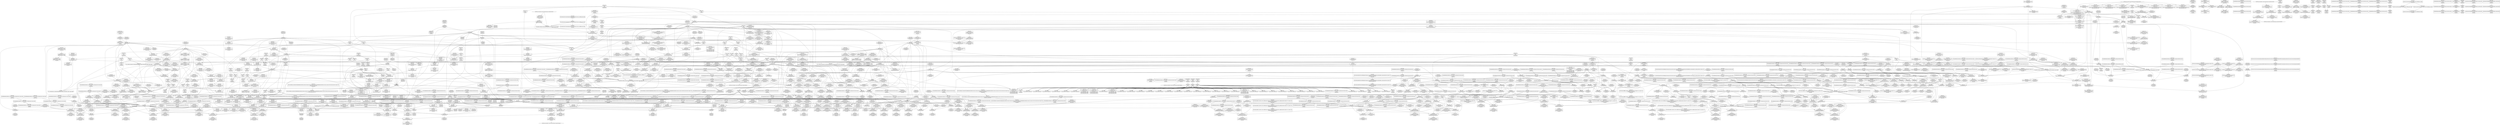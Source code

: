 digraph {
	CE0x53527e0 [shape=record,shape=Mrecord,label="{CE0x53527e0|task_sid:tmp9|security/selinux/hooks.c,208|*SummSource*}"]
	CE0x5387f40 [shape=record,shape=Mrecord,label="{CE0x5387f40|_call_void_lockdep_rcu_suspicious(i8*_getelementptr_inbounds_(_25_x_i8_,_25_x_i8_*_.str45,_i32_0,_i32_0),_i32_883,_i8*_getelementptr_inbounds_(_42_x_i8_,_42_x_i8_*_.str46,_i32_0,_i32_0))_#10,_!dbg_!27728|include/linux/rcupdate.h,882|*SummSink*}"]
	CE0x52be0d0 [shape=record,shape=Mrecord,label="{CE0x52be0d0|selinux_socket_getpeername:tmp2}"]
	CE0x53cb7c0 [shape=record,shape=Mrecord,label="{CE0x53cb7c0|rcu_lock_acquire:tmp|*SummSource*}"]
	CE0x535b780 [shape=record,shape=Mrecord,label="{CE0x535b780|task_sid:do.body|*SummSink*}"]
	CE0x52f90c0 [shape=record,shape=Mrecord,label="{CE0x52f90c0|rcu_read_lock:land.lhs.true|*SummSink*}"]
	CE0x539e760 [shape=record,shape=Mrecord,label="{CE0x539e760|rcu_lock_acquire:indirectgoto|*SummSink*}"]
	CE0x53fd590 [shape=record,shape=Mrecord,label="{CE0x53fd590|__preempt_count_add:tmp|*SummSink*}"]
	CE0x536fec0 [shape=record,shape=Mrecord,label="{CE0x536fec0|_call_void_mcount()_#3|*SummSink*}"]
	CE0x5302cb0 [shape=record,shape=Mrecord,label="{CE0x5302cb0|sock_has_perm:tmp14|security/selinux/hooks.c,3972}"]
	CE0x53032c0 [shape=record,shape=Mrecord,label="{CE0x53032c0|sock_has_perm:type|security/selinux/hooks.c,3972}"]
	CE0x5335f00 [shape=record,shape=Mrecord,label="{CE0x5335f00|sock_has_perm:net1|security/selinux/hooks.c,3973}"]
	CE0x53795e0 [shape=record,shape=Mrecord,label="{CE0x53795e0|_ret_void,_!dbg_!27717|include/linux/rcupdate.h,419|*SummSource*}"]
	CE0x53452e0 [shape=record,shape=Mrecord,label="{CE0x53452e0|sock_has_perm:tmp5|security/selinux/hooks.c,3966|*SummSource*}"]
	CE0x5374d80 [shape=record,shape=Mrecord,label="{CE0x5374d80|task_sid:tmp27|security/selinux/hooks.c,208|*SummSink*}"]
	CE0x53568c0 [shape=record,shape=Mrecord,label="{CE0x53568c0|task_sid:tobool|security/selinux/hooks.c,208|*SummSink*}"]
	CE0x539ed30 [shape=record,shape=Mrecord,label="{CE0x539ed30|i64*_getelementptr_inbounds_(_11_x_i64_,_11_x_i64_*___llvm_gcov_ctr132,_i64_0,_i64_8)|*Constant*}"]
	CE0x535edb0 [shape=record,shape=Mrecord,label="{CE0x535edb0|cred_sid:tmp4|*LoadInst*|security/selinux/hooks.c,196|*SummSink*}"]
	CE0x53762e0 [shape=record,shape=Mrecord,label="{CE0x53762e0|_ret_i32_%tmp6,_!dbg_!27716|security/selinux/hooks.c,197|*SummSink*}"]
	CE0x537cae0 [shape=record,shape=Mrecord,label="{CE0x537cae0|rcu_read_lock:tmp8|include/linux/rcupdate.h,882|*SummSource*}"]
	CE0x5359b80 [shape=record,shape=Mrecord,label="{CE0x5359b80|rcu_read_lock:tmp10|include/linux/rcupdate.h,882|*SummSource*}"]
	CE0x5368920 [shape=record,shape=Mrecord,label="{CE0x5368920|GLOBAL:lock_acquire|*Constant*|*SummSource*}"]
	CE0x52e30a0 [shape=record,shape=Mrecord,label="{CE0x52e30a0|task_sid:tmp12|security/selinux/hooks.c,208|*SummSink*}"]
	CE0x5387380 [shape=record,shape=Mrecord,label="{CE0x5387380|rcu_read_lock:tmp18|include/linux/rcupdate.h,882|*SummSource*}"]
	CE0x5310b00 [shape=record,shape=Mrecord,label="{CE0x5310b00|sock_has_perm:tmp20|security/selinux/hooks.c,3977}"]
	CE0x536a1b0 [shape=record,shape=Mrecord,label="{CE0x536a1b0|i64*_getelementptr_inbounds_(_4_x_i64_,_4_x_i64_*___llvm_gcov_ctr133,_i64_0,_i64_3)|*Constant*|*SummSource*}"]
	CE0x5340af0 [shape=record,shape=Mrecord,label="{CE0x5340af0|sock_has_perm:call|security/selinux/hooks.c,3967|*SummSource*}"]
	CE0x52d44e0 [shape=record,shape=Mrecord,label="{CE0x52d44e0|i32_2|*Constant*|*SummSource*}"]
	CE0x5351d00 [shape=record,shape=Mrecord,label="{CE0x5351d00|rcu_read_unlock:bb|*SummSource*}"]
	CE0x535a350 [shape=record,shape=Mrecord,label="{CE0x535a350|rcu_read_lock:tmp4|include/linux/rcupdate.h,882|*SummSource*}"]
	CE0x5373a70 [shape=record,shape=Mrecord,label="{CE0x5373a70|i64*_getelementptr_inbounds_(_4_x_i64_,_4_x_i64_*___llvm_gcov_ctr128,_i64_0,_i64_1)|*Constant*}"]
	CE0x53d28f0 [shape=record,shape=Mrecord,label="{CE0x53d28f0|__preempt_count_add:tmp2|*SummSink*}"]
	CE0x53e4190 [shape=record,shape=Mrecord,label="{CE0x53e4190|__preempt_count_add:tmp1|*SummSource*}"]
	CE0x6e38e30 [shape=record,shape=Mrecord,label="{CE0x6e38e30|GLOBAL:sock_has_perm|*Constant*}"]
	CE0x5302de0 [shape=record,shape=Mrecord,label="{CE0x5302de0|sock_has_perm:tmp14|security/selinux/hooks.c,3972|*SummSource*}"]
	CE0x5365d90 [shape=record,shape=Mrecord,label="{CE0x5365d90|_ret_void,_!dbg_!27717|include/linux/rcupdate.h,424}"]
	CE0x535e1d0 [shape=record,shape=Mrecord,label="{CE0x535e1d0|task_sid:tmp6|security/selinux/hooks.c,208}"]
	CE0x5360480 [shape=record,shape=Mrecord,label="{CE0x5360480|task_sid:tmp15|security/selinux/hooks.c,208|*SummSink*}"]
	CE0x535c370 [shape=record,shape=Mrecord,label="{CE0x535c370|i64_4|*Constant*|*SummSource*}"]
	CE0x5390700 [shape=record,shape=Mrecord,label="{CE0x5390700|cred_sid:bb|*SummSink*}"]
	CE0x5368d80 [shape=record,shape=Mrecord,label="{CE0x5368d80|i32_2|*Constant*}"]
	CE0x532acd0 [shape=record,shape=Mrecord,label="{CE0x532acd0|task_sid:tmp21|security/selinux/hooks.c,208}"]
	CE0x536f9f0 [shape=record,shape=Mrecord,label="{CE0x536f9f0|_call_void_lock_release(%struct.lockdep_map*_%map,_i32_1,_i64_ptrtoint_(i8*_blockaddress(_rcu_lock_release,_%__here)_to_i64))_#10,_!dbg_!27716|include/linux/rcupdate.h,423|*SummSource*}"]
	CE0x53fdb40 [shape=record,shape=Mrecord,label="{CE0x53fdb40|__preempt_count_add:tmp|*SummSource*}"]
	CE0x5377a80 [shape=record,shape=Mrecord,label="{CE0x5377a80|rcu_read_lock:if.then|*SummSource*}"]
	CE0x5354130 [shape=record,shape=Mrecord,label="{CE0x5354130|cred_sid:tmp1}"]
	CE0x52fa110 [shape=record,shape=Mrecord,label="{CE0x52fa110|task_sid:tobool1|security/selinux/hooks.c,208}"]
	CE0x5363240 [shape=record,shape=Mrecord,label="{CE0x5363240|GLOBAL:lockdep_rcu_suspicious|*Constant*|*SummSink*}"]
	CE0x5386e00 [shape=record,shape=Mrecord,label="{CE0x5386e00|rcu_read_lock:tmp17|include/linux/rcupdate.h,882}"]
	CE0x52e2a60 [shape=record,shape=Mrecord,label="{CE0x52e2a60|task_sid:tmp12|security/selinux/hooks.c,208}"]
	CE0x52bcad0 [shape=record,shape=Mrecord,label="{CE0x52bcad0|i32_5|*Constant*|*SummSink*}"]
	CE0x535d2d0 [shape=record,shape=Mrecord,label="{CE0x535d2d0|GLOBAL:__llvm_gcov_ctr126|Global_var:__llvm_gcov_ctr126|*SummSource*}"]
	CE0x539cea0 [shape=record,shape=Mrecord,label="{CE0x539cea0|rcu_lock_acquire:tmp3|*SummSource*}"]
	CE0x5331c50 [shape=record,shape=Mrecord,label="{CE0x5331c50|__preempt_count_add:tmp4|./arch/x86/include/asm/preempt.h,72}"]
	CE0x533d240 [shape=record,shape=Mrecord,label="{CE0x533d240|8:_%struct.sock*,_:_SCME_37,38_}"]
	CE0x539d640 [shape=record,shape=Mrecord,label="{CE0x539d640|GLOBAL:__preempt_count_add|*Constant*|*SummSink*}"]
	CE0x52c41f0 [shape=record,shape=Mrecord,label="{CE0x52c41f0|rcu_read_lock:tmp2}"]
	CE0x53676c0 [shape=record,shape=Mrecord,label="{CE0x53676c0|__rcu_read_lock:do.body|*SummSink*}"]
	CE0x537a530 [shape=record,shape=Mrecord,label="{CE0x537a530|rcu_read_lock:call|include/linux/rcupdate.h,882|*SummSource*}"]
	CE0x5358130 [shape=record,shape=Mrecord,label="{CE0x5358130|task_sid:tmp2|*SummSink*}"]
	CE0x5397ba0 [shape=record,shape=Mrecord,label="{CE0x5397ba0|_call_void_lock_acquire(%struct.lockdep_map*_%map,_i32_0,_i32_0,_i32_2,_i32_0,_%struct.lockdep_map*_null,_i64_ptrtoint_(i8*_blockaddress(_rcu_lock_acquire,_%__here)_to_i64))_#10,_!dbg_!27716|include/linux/rcupdate.h,418|*SummSink*}"]
	CE0x5376410 [shape=record,shape=Mrecord,label="{CE0x5376410|_call_void_rcu_read_unlock()_#10,_!dbg_!27748|security/selinux/hooks.c,209|*SummSink*}"]
	CE0x537aba0 [shape=record,shape=Mrecord,label="{CE0x537aba0|rcu_read_unlock:call|include/linux/rcupdate.h,933|*SummSink*}"]
	CE0x53a7380 [shape=record,shape=Mrecord,label="{CE0x53a7380|i64*_getelementptr_inbounds_(_11_x_i64_,_11_x_i64_*___llvm_gcov_ctr132,_i64_0,_i64_10)|*Constant*}"]
	CE0x533a230 [shape=record,shape=Mrecord,label="{CE0x533a230|rcu_read_lock:call3|include/linux/rcupdate.h,882|*SummSink*}"]
	CE0x53e4ce0 [shape=record,shape=Mrecord,label="{CE0x53e4ce0|__preempt_count_sub:tmp6|./arch/x86/include/asm/preempt.h,78}"]
	CE0x532c950 [shape=record,shape=Mrecord,label="{CE0x532c950|i32_0|*Constant*}"]
	CE0x5347890 [shape=record,shape=Mrecord,label="{CE0x5347890|__preempt_count_add:tmp1|*SummSink*}"]
	CE0x5311080 [shape=record,shape=Mrecord,label="{CE0x5311080|i64_6|*Constant*}"]
	CE0x533c8f0 [shape=record,shape=Mrecord,label="{CE0x533c8f0|8:_%struct.sock*,_:_SCME_29,30_}"]
	CE0x53561f0 [shape=record,shape=Mrecord,label="{CE0x53561f0|task_sid:do.body5|*SummSink*}"]
	CE0x52fa890 [shape=record,shape=Mrecord,label="{CE0x52fa890|cred_sid:tmp6|security/selinux/hooks.c,197}"]
	CE0x52e81e0 [shape=record,shape=Mrecord,label="{CE0x52e81e0|task_sid:tmp1|*SummSink*}"]
	CE0x52e0b90 [shape=record,shape=Mrecord,label="{CE0x52e0b90|task_sid:land.lhs.true2|*SummSink*}"]
	CE0x53419f0 [shape=record,shape=Mrecord,label="{CE0x53419f0|sock_has_perm:tmp6|security/selinux/hooks.c,3969|*SummSource*}"]
	CE0x52b56d0 [shape=record,shape=Mrecord,label="{CE0x52b56d0|task_sid:tmp1}"]
	CE0x534f850 [shape=record,shape=Mrecord,label="{CE0x534f850|rcu_lock_acquire:entry}"]
	CE0x52e0020 [shape=record,shape=Mrecord,label="{CE0x52e0020|task_sid:tmp13|security/selinux/hooks.c,208|*SummSource*}"]
	CE0x539f940 [shape=record,shape=Mrecord,label="{CE0x539f940|__rcu_read_lock:tmp1|*SummSource*}"]
	CE0x5394f60 [shape=record,shape=Mrecord,label="{CE0x5394f60|GLOBAL:__preempt_count|Global_var:__preempt_count}"]
	CE0x5332bc0 [shape=record,shape=Mrecord,label="{CE0x5332bc0|__preempt_count_add:do.body|*SummSink*}"]
	CE0x52b7920 [shape=record,shape=Mrecord,label="{CE0x52b7920|avc_has_perm:entry|*SummSink*}"]
	CE0x53953f0 [shape=record,shape=Mrecord,label="{CE0x53953f0|rcu_read_unlock:tmp4|include/linux/rcupdate.h,933|*SummSource*}"]
	CE0x53c7e60 [shape=record,shape=Mrecord,label="{CE0x53c7e60|i64*_getelementptr_inbounds_(_4_x_i64_,_4_x_i64_*___llvm_gcov_ctr134,_i64_0,_i64_0)|*Constant*}"]
	CE0x5362300 [shape=record,shape=Mrecord,label="{CE0x5362300|i8*_getelementptr_inbounds_(_25_x_i8_,_25_x_i8_*_.str3,_i32_0,_i32_0)|*Constant*}"]
	CE0x5389870 [shape=record,shape=Mrecord,label="{CE0x5389870|__preempt_count_sub:sub|./arch/x86/include/asm/preempt.h,77|*SummSink*}"]
	CE0x52b4ec0 [shape=record,shape=Mrecord,label="{CE0x52b4ec0|COLLAPSED:_GCMRE_current_task_external_global_%struct.task_struct*:_elem_0:default:}"]
	CE0x53a6dd0 [shape=record,shape=Mrecord,label="{CE0x53a6dd0|COLLAPSED:_GCMRE___llvm_gcov_ctr132_internal_global_11_x_i64_zeroinitializer:_elem_0:default:}"]
	CE0x52c23c0 [shape=record,shape=Mrecord,label="{CE0x52c23c0|sock_has_perm:bb|*SummSource*}"]
	CE0x5304bf0 [shape=record,shape=Mrecord,label="{CE0x5304bf0|i64*_getelementptr_inbounds_(_6_x_i64_,_6_x_i64_*___llvm_gcov_ctr327,_i64_0,_i64_5)|*Constant*}"]
	CE0x52f1810 [shape=record,shape=Mrecord,label="{CE0x52f1810|i32_16|*Constant*}"]
	CE0x5361a30 [shape=record,shape=Mrecord,label="{CE0x5361a30|task_sid:tmp18|security/selinux/hooks.c,208|*SummSink*}"]
	CE0x536ddc0 [shape=record,shape=Mrecord,label="{CE0x536ddc0|rcu_lock_acquire:tmp4|include/linux/rcupdate.h,418|*SummSource*}"]
	CE0x52d3f90 [shape=record,shape=Mrecord,label="{CE0x52d3f90|sock_has_perm:if.then}"]
	CE0x52b5180 [shape=record,shape=Mrecord,label="{CE0x52b5180|sock_has_perm:tmp9|security/selinux/hooks.c,3969|*SummSink*}"]
	CE0x533df50 [shape=record,shape=Mrecord,label="{CE0x533df50|8:_%struct.sock*,_:_SCME_48,49_}"]
	CE0x52e1790 [shape=record,shape=Mrecord,label="{CE0x52e1790|i64*_getelementptr_inbounds_(_11_x_i64_,_11_x_i64_*___llvm_gcov_ctr127,_i64_0,_i64_1)|*Constant*|*SummSource*}"]
	CE0x539d7d0 [shape=record,shape=Mrecord,label="{CE0x539d7d0|__preempt_count_add:entry}"]
	CE0x5369930 [shape=record,shape=Mrecord,label="{CE0x5369930|i64*_getelementptr_inbounds_(_4_x_i64_,_4_x_i64_*___llvm_gcov_ctr133,_i64_0,_i64_3)|*Constant*}"]
	CE0x5365a40 [shape=record,shape=Mrecord,label="{CE0x5365a40|rcu_lock_release:map|Function::rcu_lock_release&Arg::map::|*SummSink*}"]
	CE0x5327860 [shape=record,shape=Mrecord,label="{CE0x5327860|i32_208|*Constant*|*SummSink*}"]
	CE0x5375310 [shape=record,shape=Mrecord,label="{CE0x5375310|task_sid:call7|security/selinux/hooks.c,208|*SummSink*}"]
	CE0x5379080 [shape=record,shape=Mrecord,label="{CE0x5379080|rcu_read_unlock:do.body}"]
	CE0x52fbb20 [shape=record,shape=Mrecord,label="{CE0x52fbb20|i32_59|*Constant*|*SummSource*}"]
	CE0x5311260 [shape=record,shape=Mrecord,label="{CE0x5311260|i64*_getelementptr_inbounds_(_11_x_i64_,_11_x_i64_*___llvm_gcov_ctr132,_i64_0,_i64_8)|*Constant*|*SummSink*}"]
	CE0x533cd80 [shape=record,shape=Mrecord,label="{CE0x533cd80|8:_%struct.sock*,_:_SCME_33,34_}"]
	CE0x52c37e0 [shape=record,shape=Mrecord,label="{CE0x52c37e0|GLOBAL:lock_release|*Constant*|*SummSource*}"]
	CE0x5331e00 [shape=record,shape=Mrecord,label="{CE0x5331e00|i64*_getelementptr_inbounds_(_4_x_i64_,_4_x_i64_*___llvm_gcov_ctr135,_i64_0,_i64_2)|*Constant*|*SummSink*}"]
	CE0x53515d0 [shape=record,shape=Mrecord,label="{CE0x53515d0|task_sid:tmp8|security/selinux/hooks.c,208|*SummSink*}"]
	CE0x53347c0 [shape=record,shape=Mrecord,label="{CE0x53347c0|__rcu_read_lock:tmp}"]
	CE0x52e0090 [shape=record,shape=Mrecord,label="{CE0x52e0090|task_sid:tmp13|security/selinux/hooks.c,208|*SummSink*}"]
	CE0x5305410 [shape=record,shape=Mrecord,label="{CE0x5305410|sock_has_perm:tmp18|security/selinux/hooks.c,3977|*SummSink*}"]
	CE0x5359e20 [shape=record,shape=Mrecord,label="{CE0x5359e20|rcu_read_lock:tmp11|include/linux/rcupdate.h,882}"]
	CE0x52e3130 [shape=record,shape=Mrecord,label="{CE0x52e3130|task_sid:call3|security/selinux/hooks.c,208}"]
	CE0x533b3f0 [shape=record,shape=Mrecord,label="{CE0x533b3f0|8:_%struct.sock*,_:_SCME_8,16_|*MultipleSource*|security/selinux/hooks.c, 3966|security/selinux/hooks.c,3966|security/selinux/hooks.c,3966}"]
	CE0x53d1660 [shape=record,shape=Mrecord,label="{CE0x53d1660|__preempt_count_add:bb}"]
	CE0x5353ec0 [shape=record,shape=Mrecord,label="{CE0x5353ec0|task_sid:tmp5|security/selinux/hooks.c,208|*SummSource*}"]
	CE0x52f7a60 [shape=record,shape=Mrecord,label="{CE0x52f7a60|_ret_void,_!dbg_!27735|include/linux/rcupdate.h,884|*SummSink*}"]
	CE0x536fe20 [shape=record,shape=Mrecord,label="{CE0x536fe20|_call_void_mcount()_#3|*SummSource*}"]
	CE0x53de150 [shape=record,shape=Mrecord,label="{CE0x53de150|_call_void___preempt_count_sub(i32_1)_#10,_!dbg_!27715|include/linux/rcupdate.h,244|*SummSink*}"]
	CE0x52bfc50 [shape=record,shape=Mrecord,label="{CE0x52bfc50|get_current:tmp1|*SummSource*}"]
	CE0x53fd8d0 [shape=record,shape=Mrecord,label="{CE0x53fd8d0|__rcu_read_unlock:do.body|*SummSink*}"]
	CE0x539be40 [shape=record,shape=Mrecord,label="{CE0x539be40|i32_1|*Constant*}"]
	CE0x5304960 [shape=record,shape=Mrecord,label="{CE0x5304960|sock_has_perm:retval.0|*SummSource*}"]
	CE0x52d1db0 [shape=record,shape=Mrecord,label="{CE0x52d1db0|sock_has_perm:tmp9|security/selinux/hooks.c,3969}"]
	CE0x53e16f0 [shape=record,shape=Mrecord,label="{CE0x53e16f0|rcu_lock_acquire:tmp7}"]
	CE0x53771e0 [shape=record,shape=Mrecord,label="{CE0x53771e0|_ret_void,_!dbg_!27735|include/linux/rcupdate.h,938}"]
	CE0x535dfd0 [shape=record,shape=Mrecord,label="{CE0x535dfd0|GLOBAL:__llvm_gcov_ctr126|Global_var:__llvm_gcov_ctr126|*SummSink*}"]
	CE0x537fdc0 [shape=record,shape=Mrecord,label="{CE0x537fdc0|rcu_read_lock:if.end}"]
	CE0x53db630 [shape=record,shape=Mrecord,label="{CE0x53db630|_call_void_asm_addl_$1,_%gs:$0_,_*m,ri,*m,_dirflag_,_fpsr_,_flags_(i32*___preempt_count,_i32_%val,_i32*___preempt_count)_#3,_!dbg_!27714,_!srcloc_!27717|./arch/x86/include/asm/preempt.h,72|*SummSink*}"]
	CE0x53d16d0 [shape=record,shape=Mrecord,label="{CE0x53d16d0|__rcu_read_unlock:tmp7|include/linux/rcupdate.h,245}"]
	CE0x53caed0 [shape=record,shape=Mrecord,label="{CE0x53caed0|i64*_getelementptr_inbounds_(_4_x_i64_,_4_x_i64_*___llvm_gcov_ctr129,_i64_0,_i64_2)|*Constant*|*SummSource*}"]
	CE0x5391cb0 [shape=record,shape=Mrecord,label="{CE0x5391cb0|rcu_read_unlock:tmp7|include/linux/rcupdate.h,933|*SummSink*}"]
	CE0x52b5660 [shape=record,shape=Mrecord,label="{CE0x52b5660|i64_1|*Constant*}"]
	CE0x536d4b0 [shape=record,shape=Mrecord,label="{CE0x536d4b0|i64*_getelementptr_inbounds_(_4_x_i64_,_4_x_i64_*___llvm_gcov_ctr130,_i64_0,_i64_3)|*Constant*}"]
	CE0x52f9fb0 [shape=record,shape=Mrecord,label="{CE0x52f9fb0|0:_i8,_:_GCMR_task_sid.__warned_internal_global_i8_0,_section_.data.unlikely_,_align_1:_elem_0:default:}"]
	CE0x5360a10 [shape=record,shape=Mrecord,label="{CE0x5360a10|i64*_getelementptr_inbounds_(_13_x_i64_,_13_x_i64_*___llvm_gcov_ctr126,_i64_0,_i64_8)|*Constant*|*SummSource*}"]
	CE0x540b9d0 [shape=record,shape=Mrecord,label="{CE0x540b9d0|__preempt_count_sub:tmp3|*SummSource*}"]
	CE0x535c300 [shape=record,shape=Mrecord,label="{CE0x535c300|i64_4|*Constant*}"]
	CE0x52e2be0 [shape=record,shape=Mrecord,label="{CE0x52e2be0|task_sid:tmp11|security/selinux/hooks.c,208|*SummSink*}"]
	CE0x537e530 [shape=record,shape=Mrecord,label="{CE0x537e530|__rcu_read_lock:tmp7|include/linux/rcupdate.h,240}"]
	CE0x52b4d30 [shape=record,shape=Mrecord,label="{CE0x52b4d30|GLOBAL:current_task|Global_var:current_task|*SummSink*}"]
	CE0x5344420 [shape=record,shape=Mrecord,label="{CE0x5344420|sock_has_perm:tmp12|security/selinux/hooks.c,3970|*SummSource*}"]
	CE0x52b7a90 [shape=record,shape=Mrecord,label="{CE0x52b7a90|avc_has_perm:ssid|Function::avc_has_perm&Arg::ssid::|*SummSource*}"]
	CE0x5344e30 [shape=record,shape=Mrecord,label="{CE0x5344e30|sock_has_perm:tmp3|security/selinux/hooks.c,3964|*SummSink*}"]
	CE0x5343db0 [shape=record,shape=Mrecord,label="{CE0x5343db0|sock_has_perm:tmp11|security/selinux/hooks.c,3970}"]
	CE0x5387500 [shape=record,shape=Mrecord,label="{CE0x5387500|rcu_read_lock:tmp18|include/linux/rcupdate.h,882|*SummSink*}"]
	CE0x533c5c0 [shape=record,shape=Mrecord,label="{CE0x533c5c0|8:_%struct.sock*,_:_SCME_26,27_}"]
	CE0x5411110 [shape=record,shape=Mrecord,label="{CE0x5411110|i64*_getelementptr_inbounds_(_4_x_i64_,_4_x_i64_*___llvm_gcov_ctr129,_i64_0,_i64_1)|*Constant*}"]
	CE0x52a64c0 [shape=record,shape=Mrecord,label="{CE0x52a64c0|i64_1|*Constant*|*SummSink*}"]
	CE0x53326c0 [shape=record,shape=Mrecord,label="{CE0x53326c0|GLOBAL:__preempt_count|Global_var:__preempt_count}"]
	CE0x52bfec0 [shape=record,shape=Mrecord,label="{CE0x52bfec0|get_current:tmp2|*SummSink*}"]
	CE0x52a6570 [shape=record,shape=Mrecord,label="{CE0x52a6570|i64*_getelementptr_inbounds_(_2_x_i64_,_2_x_i64_*___llvm_gcov_ctr364,_i64_0,_i64_0)|*Constant*|*SummSource*}"]
	CE0x53360d0 [shape=record,shape=Mrecord,label="{CE0x53360d0|sock_has_perm:net1|security/selinux/hooks.c,3973|*SummSink*}"]
	CE0x52bb090 [shape=record,shape=Mrecord,label="{CE0x52bb090|avc_has_perm:tclass|Function::avc_has_perm&Arg::tclass::|*SummSource*}"]
	CE0x534f100 [shape=record,shape=Mrecord,label="{CE0x534f100|i32_22|*Constant*|*SummSource*}"]
	CE0x540dec0 [shape=record,shape=Mrecord,label="{CE0x540dec0|i64*_getelementptr_inbounds_(_4_x_i64_,_4_x_i64_*___llvm_gcov_ctr135,_i64_0,_i64_0)|*Constant*}"]
	CE0x53dcb60 [shape=record,shape=Mrecord,label="{CE0x53dcb60|i8*_undef|*Constant*|*SummSink*}"]
	CE0x5328ee0 [shape=record,shape=Mrecord,label="{CE0x5328ee0|task_sid:tmp23|security/selinux/hooks.c,208|*SummSink*}"]
	CE0x53a0320 [shape=record,shape=Mrecord,label="{CE0x53a0320|rcu_read_unlock:tmp9|include/linux/rcupdate.h,933|*SummSource*}"]
	CE0x52d3590 [shape=record,shape=Mrecord,label="{CE0x52d3590|32:_%struct.sock*,_:_CRE_24,32_|*MultipleSource*|Function::selinux_socket_getpeername&Arg::sock::|security/selinux/hooks.c,4231}"]
	CE0x5329470 [shape=record,shape=Mrecord,label="{CE0x5329470|task_sid:tmp25|security/selinux/hooks.c,208}"]
	CE0x5358ab0 [shape=record,shape=Mrecord,label="{CE0x5358ab0|i64_0|*Constant*}"]
	CE0x53958b0 [shape=record,shape=Mrecord,label="{CE0x53958b0|rcu_read_unlock:tmp12|include/linux/rcupdate.h,933|*SummSource*}"]
	CE0x532e790 [shape=record,shape=Mrecord,label="{CE0x532e790|i64*_getelementptr_inbounds_(_4_x_i64_,_4_x_i64_*___llvm_gcov_ctr135,_i64_0,_i64_2)|*Constant*|*SummSource*}"]
	CE0x53a4060 [shape=record,shape=Mrecord,label="{CE0x53a4060|i8*_getelementptr_inbounds_(_44_x_i8_,_44_x_i8_*_.str47,_i32_0,_i32_0)|*Constant*}"]
	CE0x5348a20 [shape=record,shape=Mrecord,label="{CE0x5348a20|i64*_getelementptr_inbounds_(_11_x_i64_,_11_x_i64_*___llvm_gcov_ctr127,_i64_0,_i64_8)|*Constant*}"]
	CE0x533d4a0 [shape=record,shape=Mrecord,label="{CE0x533d4a0|8:_%struct.sock*,_:_SCME_39,40_}"]
	CE0x5342820 [shape=record,shape=Mrecord,label="{CE0x5342820|sock_has_perm:tmp7|security/selinux/hooks.c,3969|*SummSink*}"]
	CE0x5352450 [shape=record,shape=Mrecord,label="{CE0x5352450|GLOBAL:task_sid.__warned|Global_var:task_sid.__warned|*SummSink*}"]
	CE0x539d080 [shape=record,shape=Mrecord,label="{CE0x539d080|_call_void_mcount()_#3}"]
	CE0x52c0480 [shape=record,shape=Mrecord,label="{CE0x52c0480|GLOBAL:rcu_read_lock|*Constant*|*SummSource*}"]
	CE0x52fb330 [shape=record,shape=Mrecord,label="{CE0x52fb330|GLOBAL:rcu_lock_map|Global_var:rcu_lock_map}"]
	CE0x5326ef0 [shape=record,shape=Mrecord,label="{CE0x5326ef0|sock_has_perm:tmp2|*LoadInst*|security/selinux/hooks.c,3964}"]
	CE0x52b6690 [shape=record,shape=Mrecord,label="{CE0x52b6690|task_sid:real_cred|security/selinux/hooks.c,208|*SummSink*}"]
	CE0x5386ee0 [shape=record,shape=Mrecord,label="{CE0x5386ee0|rcu_read_lock:tmp17|include/linux/rcupdate.h,882|*SummSink*}"]
	CE0x53970f0 [shape=record,shape=Mrecord,label="{CE0x53970f0|rcu_read_unlock:tmp11|include/linux/rcupdate.h,933|*SummSource*}"]
	CE0x534fc60 [shape=record,shape=Mrecord,label="{CE0x534fc60|task_sid:tmp3}"]
	CE0x536a5f0 [shape=record,shape=Mrecord,label="{CE0x536a5f0|rcu_lock_release:tmp6|*SummSink*}"]
	CE0x537ab30 [shape=record,shape=Mrecord,label="{CE0x537ab30|rcu_read_unlock:call|include/linux/rcupdate.h,933|*SummSource*}"]
	CE0x535d8c0 [shape=record,shape=Mrecord,label="{CE0x535d8c0|task_sid:tmp6|security/selinux/hooks.c,208|*SummSink*}"]
	CE0x5302f50 [shape=record,shape=Mrecord,label="{CE0x5302f50|sock_has_perm:tmp14|security/selinux/hooks.c,3972|*SummSink*}"]
	CE0x533d960 [shape=record,shape=Mrecord,label="{CE0x533d960|8:_%struct.sock*,_:_SCME_43,44_}"]
	CE0x5376e90 [shape=record,shape=Mrecord,label="{CE0x5376e90|rcu_read_unlock:entry|*SummSource*}"]
	CE0x5380840 [shape=record,shape=Mrecord,label="{CE0x5380840|__rcu_read_lock:tmp2}"]
	CE0x53e01c0 [shape=record,shape=Mrecord,label="{CE0x53e01c0|__rcu_read_lock:tmp3|*SummSink*}"]
	CE0x5379d60 [shape=record,shape=Mrecord,label="{CE0x5379d60|rcu_read_lock:tmp1|*SummSource*}"]
	CE0x52cdd20 [shape=record,shape=Mrecord,label="{CE0x52cdd20|i32_1|*Constant*|*SummSink*}"]
	CE0x5353bc0 [shape=record,shape=Mrecord,label="{CE0x5353bc0|rcu_read_lock:land.lhs.true}"]
	CE0x52b2440 [shape=record,shape=Mrecord,label="{CE0x52b2440|selinux_socket_getpeername:bb}"]
	CE0x5373c10 [shape=record,shape=Mrecord,label="{CE0x5373c10|__rcu_read_lock:tmp1|*SummSink*}"]
	CE0x534ed70 [shape=record,shape=Mrecord,label="{CE0x534ed70|task_sid:tmp10|security/selinux/hooks.c,208|*SummSink*}"]
	CE0x5374200 [shape=record,shape=Mrecord,label="{CE0x5374200|task_sid:tmp27|security/selinux/hooks.c,208}"]
	CE0x53a10e0 [shape=record,shape=Mrecord,label="{CE0x53a10e0|i64*_getelementptr_inbounds_(_4_x_i64_,_4_x_i64_*___llvm_gcov_ctr130,_i64_0,_i64_1)|*Constant*|*SummSink*}"]
	CE0x64dfa50 [shape=record,shape=Mrecord,label="{CE0x64dfa50|selinux_socket_getpeername:tmp4|*LoadInst*|security/selinux/hooks.c,4231|*SummSource*}"]
	CE0x53738e0 [shape=record,shape=Mrecord,label="{CE0x53738e0|i64*_getelementptr_inbounds_(_4_x_i64_,_4_x_i64_*___llvm_gcov_ctr133,_i64_0,_i64_0)|*Constant*|*SummSink*}"]
	CE0x53e4120 [shape=record,shape=Mrecord,label="{CE0x53e4120|__preempt_count_add:tmp1}"]
	CE0x538f180 [shape=record,shape=Mrecord,label="{CE0x538f180|i64*_getelementptr_inbounds_(_11_x_i64_,_11_x_i64_*___llvm_gcov_ctr127,_i64_0,_i64_10)|*Constant*|*SummSink*}"]
	CE0x532b210 [shape=record,shape=Mrecord,label="{CE0x532b210|task_sid:tmp21|security/selinux/hooks.c,208|*SummSink*}"]
	CE0x5356300 [shape=record,shape=Mrecord,label="{CE0x5356300|cred_sid:tmp3}"]
	CE0x53695c0 [shape=record,shape=Mrecord,label="{CE0x53695c0|i64*_getelementptr_inbounds_(_4_x_i64_,_4_x_i64_*___llvm_gcov_ctr128,_i64_0,_i64_0)|*Constant*|*SummSource*}"]
	CE0x53758b0 [shape=record,shape=Mrecord,label="{CE0x53758b0|cred_sid:entry}"]
	CE0x534ec40 [shape=record,shape=Mrecord,label="{CE0x534ec40|i64_5|*Constant*|*SummSink*}"]
	CE0x5363170 [shape=record,shape=Mrecord,label="{CE0x5363170|GLOBAL:lockdep_rcu_suspicious|*Constant*|*SummSource*}"]
	CE0x5367f10 [shape=record,shape=Mrecord,label="{CE0x5367f10|_call_void_mcount()_#3|*SummSink*}"]
	CE0x536d180 [shape=record,shape=Mrecord,label="{CE0x536d180|_call_void_mcount()_#3}"]
	CE0x538dd10 [shape=record,shape=Mrecord,label="{CE0x538dd10|i8*_getelementptr_inbounds_(_42_x_i8_,_42_x_i8_*_.str46,_i32_0,_i32_0)|*Constant*|*SummSink*}"]
	CE0x533a790 [shape=record,shape=Mrecord,label="{CE0x533a790|avc_has_perm:auditdata|Function::avc_has_perm&Arg::auditdata::}"]
	CE0x53945d0 [shape=record,shape=Mrecord,label="{CE0x53945d0|_call_void___preempt_count_add(i32_1)_#10,_!dbg_!27711|include/linux/rcupdate.h,239|*SummSink*}"]
	CE0x53651e0 [shape=record,shape=Mrecord,label="{CE0x53651e0|GLOBAL:rcu_lock_release|*Constant*|*SummSink*}"]
	CE0x5361dc0 [shape=record,shape=Mrecord,label="{CE0x5361dc0|task_sid:tmp19|security/selinux/hooks.c,208|*SummSource*}"]
	CE0x53a5ca0 [shape=record,shape=Mrecord,label="{CE0x53a5ca0|rcu_read_unlock:do.end|*SummSink*}"]
	CE0x53dd940 [shape=record,shape=Mrecord,label="{CE0x53dd940|rcu_lock_release:bb|*SummSource*}"]
	CE0x53e0280 [shape=record,shape=Mrecord,label="{CE0x53e0280|_call_void_mcount()_#3}"]
	CE0x5374630 [shape=record,shape=Mrecord,label="{CE0x5374630|i64*_getelementptr_inbounds_(_13_x_i64_,_13_x_i64_*___llvm_gcov_ctr126,_i64_0,_i64_12)|*Constant*|*SummSink*}"]
	CE0x533f080 [shape=record,shape=Mrecord,label="{CE0x533f080|task_sid:task|Function::task_sid&Arg::task::}"]
	CE0x535c750 [shape=record,shape=Mrecord,label="{CE0x535c750|task_sid:tmp10|security/selinux/hooks.c,208|*SummSource*}"]
	CE0x533c740 [shape=record,shape=Mrecord,label="{CE0x533c740|8:_%struct.sock*,_:_SCME_27,28_}"]
	CE0x538e770 [shape=record,shape=Mrecord,label="{CE0x538e770|rcu_read_lock:tmp20|include/linux/rcupdate.h,882|*SummSink*}"]
	CE0x52d43b0 [shape=record,shape=Mrecord,label="{CE0x52d43b0|i32_2|*Constant*|*SummSink*}"]
	CE0x52bf640 [shape=record,shape=Mrecord,label="{CE0x52bf640|get_current:tmp2|*SummSource*}"]
	CE0x535b590 [shape=record,shape=Mrecord,label="{CE0x535b590|task_sid:bb|*SummSink*}"]
	CE0x52a6780 [shape=record,shape=Mrecord,label="{CE0x52a6780|_ret_%struct.task_struct*_%tmp4,_!dbg_!27714|./arch/x86/include/asm/current.h,14}"]
	CE0x5374e50 [shape=record,shape=Mrecord,label="{CE0x5374e50|GLOBAL:cred_sid|*Constant*}"]
	CE0x5350780 [shape=record,shape=Mrecord,label="{CE0x5350780|_call_void_mcount()_#3|*SummSource*}"]
	CE0x5381170 [shape=record,shape=Mrecord,label="{CE0x5381170|GLOBAL:rcu_read_lock.__warned|Global_var:rcu_read_lock.__warned|*SummSink*}"]
	CE0x53383e0 [shape=record,shape=Mrecord,label="{CE0x53383e0|sock_has_perm:tmp16|security/selinux/hooks.c,3976|*SummSink*}"]
	CE0x52e7bf0 [shape=record,shape=Mrecord,label="{CE0x52e7bf0|get_current:tmp4|./arch/x86/include/asm/current.h,14|*SummSource*}"]
	CE0x53612d0 [shape=record,shape=Mrecord,label="{CE0x53612d0|i64*_getelementptr_inbounds_(_13_x_i64_,_13_x_i64_*___llvm_gcov_ctr126,_i64_0,_i64_8)|*Constant*|*SummSink*}"]
	CE0x535e680 [shape=record,shape=Mrecord,label="{CE0x535e680|i64*_getelementptr_inbounds_(_2_x_i64_,_2_x_i64_*___llvm_gcov_ctr131,_i64_0,_i64_0)|*Constant*|*SummSink*}"]
	CE0x53e1400 [shape=record,shape=Mrecord,label="{CE0x53e1400|rcu_lock_acquire:tmp6|*SummSource*}"]
	CE0x5375b10 [shape=record,shape=Mrecord,label="{CE0x5375b10|cred_sid:entry|*SummSink*}"]
	CE0x5303460 [shape=record,shape=Mrecord,label="{CE0x5303460|sock_has_perm:type|security/selinux/hooks.c,3972|*SummSink*}"]
	CE0x52e7fa0 [shape=record,shape=Mrecord,label="{CE0x52e7fa0|i64*_getelementptr_inbounds_(_13_x_i64_,_13_x_i64_*___llvm_gcov_ctr126,_i64_0,_i64_1)|*Constant*}"]
	CE0x5344590 [shape=record,shape=Mrecord,label="{CE0x5344590|sock_has_perm:tmp12|security/selinux/hooks.c,3970|*SummSink*}"]
	CE0x53364a0 [shape=record,shape=Mrecord,label="{CE0x53364a0|sock_has_perm:u2|security/selinux/hooks.c,3974|*SummSource*}"]
	CE0x53352e0 [shape=record,shape=Mrecord,label="{CE0x53352e0|sock_has_perm:tmp17|security/selinux/hooks.c,3976}"]
	CE0x541ee00 [shape=record,shape=Mrecord,label="{CE0x541ee00|i64*_getelementptr_inbounds_(_4_x_i64_,_4_x_i64_*___llvm_gcov_ctr129,_i64_0,_i64_0)|*Constant*|*SummSink*}"]
	CE0x533d370 [shape=record,shape=Mrecord,label="{CE0x533d370|8:_%struct.sock*,_:_SCME_38,39_}"]
	CE0x5338f10 [shape=record,shape=Mrecord,label="{CE0x5338f10|i32_(i32,_i32,_i16,_i32,_%struct.common_audit_data*)*_bitcast_(i32_(i32,_i32,_i16,_i32,_%struct.common_audit_data.495*)*_avc_has_perm_to_i32_(i32,_i32,_i16,_i32,_%struct.common_audit_data*)*)|*Constant*}"]
	CE0x533ae70 [shape=record,shape=Mrecord,label="{CE0x533ae70|sock_has_perm:retval.0|*SummSink*}"]
	CE0x5381880 [shape=record,shape=Mrecord,label="{CE0x5381880|i64*_getelementptr_inbounds_(_4_x_i64_,_4_x_i64_*___llvm_gcov_ctr133,_i64_0,_i64_1)|*Constant*|*SummSink*}"]
	CE0x533cfe0 [shape=record,shape=Mrecord,label="{CE0x533cfe0|8:_%struct.sock*,_:_SCME_35,36_}"]
	CE0x5342b60 [shape=record,shape=Mrecord,label="{CE0x5342b60|i64_0|*Constant*|*SummSource*}"]
	CE0x5338240 [shape=record,shape=Mrecord,label="{CE0x5338240|sock_has_perm:tmp16|security/selinux/hooks.c,3976}"]
	CE0x5344cc0 [shape=record,shape=Mrecord,label="{CE0x5344cc0|sock_has_perm:tmp3|security/selinux/hooks.c,3964|*SummSource*}"]
	CE0x5361340 [shape=record,shape=Mrecord,label="{CE0x5361340|task_sid:tmp18|security/selinux/hooks.c,208}"]
	CE0x52d1c40 [shape=record,shape=Mrecord,label="{CE0x52d1c40|get_current:tmp1}"]
	CE0x53656b0 [shape=record,shape=Mrecord,label="{CE0x53656b0|rcu_lock_release:entry|*SummSink*}"]
	CE0x535ffa0 [shape=record,shape=Mrecord,label="{CE0x535ffa0|task_sid:tmp14|security/selinux/hooks.c,208|*SummSource*}"]
	CE0x52e28a0 [shape=record,shape=Mrecord,label="{CE0x52e28a0|COLLAPSED:_CMRE:_elem_0::|security/selinux/hooks.c,196}"]
	CE0x52a6ee0 [shape=record,shape=Mrecord,label="{CE0x52a6ee0|i64*_getelementptr_inbounds_(_2_x_i64_,_2_x_i64_*___llvm_gcov_ctr364,_i64_0,_i64_1)|*Constant*}"]
	CE0x53a2260 [shape=record,shape=Mrecord,label="{CE0x53a2260|i64*_getelementptr_inbounds_(_4_x_i64_,_4_x_i64_*___llvm_gcov_ctr133,_i64_0,_i64_1)|*Constant*|*SummSource*}"]
	CE0x53c7dc0 [shape=record,shape=Mrecord,label="{CE0x53c7dc0|__rcu_read_unlock:tmp}"]
	CE0x535ba20 [shape=record,shape=Mrecord,label="{CE0x535ba20|task_sid:do.body5}"]
	CE0x537ca70 [shape=record,shape=Mrecord,label="{CE0x537ca70|0:_i8,_:_GCMR_rcu_read_lock.__warned_internal_global_i8_0,_section_.data.unlikely_,_align_1:_elem_0:default:}"]
	CE0x5388570 [shape=record,shape=Mrecord,label="{CE0x5388570|i8*_getelementptr_inbounds_(_25_x_i8_,_25_x_i8_*_.str45,_i32_0,_i32_0)|*Constant*|*SummSource*}"]
	CE0x5352960 [shape=record,shape=Mrecord,label="{CE0x5352960|_call_void___rcu_read_lock()_#10,_!dbg_!27710|include/linux/rcupdate.h,879|*SummSink*}"]
	CE0x52f92a0 [shape=record,shape=Mrecord,label="{CE0x52f92a0|i64*_getelementptr_inbounds_(_11_x_i64_,_11_x_i64_*___llvm_gcov_ctr127,_i64_0,_i64_0)|*Constant*|*SummSource*}"]
	CE0x5339da0 [shape=record,shape=Mrecord,label="{CE0x5339da0|rcu_read_lock:call3|include/linux/rcupdate.h,882}"]
	CE0x53692c0 [shape=record,shape=Mrecord,label="{CE0x53692c0|rcu_lock_acquire:bb}"]
	CE0x53a3690 [shape=record,shape=Mrecord,label="{CE0x53a3690|i32_934|*Constant*}"]
	CE0x53e18d0 [shape=record,shape=Mrecord,label="{CE0x53e18d0|rcu_lock_acquire:tmp7|*SummSource*}"]
	CE0x53cced0 [shape=record,shape=Mrecord,label="{CE0x53cced0|__rcu_read_unlock:bb|*SummSource*}"]
	CE0x5344900 [shape=record,shape=Mrecord,label="{CE0x5344900|i64*_getelementptr_inbounds_(_6_x_i64_,_6_x_i64_*___llvm_gcov_ctr327,_i64_0,_i64_4)|*Constant*}"]
	CE0x52f3ac0 [shape=record,shape=Mrecord,label="{CE0x52f3ac0|_call_void_mcount()_#3|*SummSource*}"]
	CE0x52eab40 [shape=record,shape=Mrecord,label="{CE0x52eab40|_ret_i32_%call1,_!dbg_!27715|security/selinux/hooks.c,4231|*SummSource*}"]
	CE0x5344970 [shape=record,shape=Mrecord,label="{CE0x5344970|i64*_getelementptr_inbounds_(_6_x_i64_,_6_x_i64_*___llvm_gcov_ctr327,_i64_0,_i64_4)|*Constant*|*SummSource*}"]
	CE0x5337900 [shape=record,shape=Mrecord,label="{CE0x5337900|sock_has_perm:sid5|security/selinux/hooks.c,3976|*SummSource*}"]
	CE0x5365b50 [shape=record,shape=Mrecord,label="{CE0x5365b50|GLOBAL:__rcu_read_unlock|*Constant*}"]
	CE0x52cf420 [shape=record,shape=Mrecord,label="{CE0x52cf420|get_current:tmp}"]
	CE0x5337e10 [shape=record,shape=Mrecord,label="{CE0x5337e10|sock_has_perm:sclass|security/selinux/hooks.c,3976|*SummSink*}"]
	CE0x53cd780 [shape=record,shape=Mrecord,label="{CE0x53cd780|__rcu_read_unlock:bb|*SummSink*}"]
	CE0x536cc50 [shape=record,shape=Mrecord,label="{CE0x536cc50|_call_void_mcount()_#3|*SummSink*}"]
	CE0x537cb50 [shape=record,shape=Mrecord,label="{CE0x537cb50|i64*_getelementptr_inbounds_(_11_x_i64_,_11_x_i64_*___llvm_gcov_ctr132,_i64_0,_i64_1)|*Constant*|*SummSource*}"]
	CE0x5328790 [shape=record,shape=Mrecord,label="{CE0x5328790|i64*_getelementptr_inbounds_(_13_x_i64_,_13_x_i64_*___llvm_gcov_ctr126,_i64_0,_i64_10)|*Constant*|*SummSink*}"]
	CE0x52bf5d0 [shape=record,shape=Mrecord,label="{CE0x52bf5d0|get_current:tmp2}"]
	CE0x5311610 [shape=record,shape=Mrecord,label="{CE0x5311610|rcu_read_unlock:tmp17|include/linux/rcupdate.h,933}"]
	CE0x539dac0 [shape=record,shape=Mrecord,label="{CE0x539dac0|rcu_read_unlock:tmp11|include/linux/rcupdate.h,933|*SummSink*}"]
	CE0x53e3f20 [shape=record,shape=Mrecord,label="{CE0x53e3f20|__preempt_count_sub:tmp7|./arch/x86/include/asm/preempt.h,78}"]
	CE0x5399b90 [shape=record,shape=Mrecord,label="{CE0x5399b90|i64*_getelementptr_inbounds_(_11_x_i64_,_11_x_i64_*___llvm_gcov_ctr132,_i64_0,_i64_1)|*Constant*}"]
	CE0x53a6180 [shape=record,shape=Mrecord,label="{CE0x53a6180|rcu_read_unlock:if.end|*SummSource*}"]
	CE0x5363dc0 [shape=record,shape=Mrecord,label="{CE0x5363dc0|i64*_getelementptr_inbounds_(_11_x_i64_,_11_x_i64_*___llvm_gcov_ctr132,_i64_0,_i64_10)|*Constant*|*SummSource*}"]
	CE0x52bcb40 [shape=record,shape=Mrecord,label="{CE0x52bcb40|i32_0|*Constant*}"]
	CE0x5359f60 [shape=record,shape=Mrecord,label="{CE0x5359f60|rcu_read_lock:land.lhs.true2|*SummSource*}"]
	CE0x52b2390 [shape=record,shape=Mrecord,label="{CE0x52b2390|selinux_socket_getpeername:tmp1|*SummSink*}"]
	CE0x532a6e0 [shape=record,shape=Mrecord,label="{CE0x532a6e0|i64*_getelementptr_inbounds_(_13_x_i64_,_13_x_i64_*___llvm_gcov_ctr126,_i64_0,_i64_9)|*Constant*|*SummSink*}"]
	CE0x5352ab0 [shape=record,shape=Mrecord,label="{CE0x5352ab0|__rcu_read_lock:entry}"]
	CE0x539c520 [shape=record,shape=Mrecord,label="{CE0x539c520|rcu_read_unlock:tmp15|include/linux/rcupdate.h,933}"]
	CE0x53995b0 [shape=record,shape=Mrecord,label="{CE0x53995b0|rcu_read_unlock:bb}"]
	CE0x5396690 [shape=record,shape=Mrecord,label="{CE0x5396690|rcu_read_unlock:tmp7|include/linux/rcupdate.h,933}"]
	CE0x5380910 [shape=record,shape=Mrecord,label="{CE0x5380910|__rcu_read_lock:tmp7|include/linux/rcupdate.h,240|*SummSink*}"]
	CE0x53cb6e0 [shape=record,shape=Mrecord,label="{CE0x53cb6e0|rcu_lock_acquire:tmp}"]
	CE0x53dcc90 [shape=record,shape=Mrecord,label="{CE0x53dcc90|rcu_lock_release:indirectgoto|*SummSink*}"]
	CE0x535f3c0 [shape=record,shape=Mrecord,label="{CE0x535f3c0|i64*_getelementptr_inbounds_(_4_x_i64_,_4_x_i64_*___llvm_gcov_ctr128,_i64_0,_i64_3)|*Constant*|*SummSource*}"]
	CE0x5351180 [shape=record,shape=Mrecord,label="{CE0x5351180|rcu_read_lock:tmp6|include/linux/rcupdate.h,882}"]
	CE0x53a5d80 [shape=record,shape=Mrecord,label="{CE0x53a5d80|rcu_read_unlock:land.lhs.true2}"]
	CE0x53dda50 [shape=record,shape=Mrecord,label="{CE0x53dda50|rcu_lock_release:tmp4|include/linux/rcupdate.h,423}"]
	CE0x541e8e0 [shape=record,shape=Mrecord,label="{CE0x541e8e0|__preempt_count_sub:tmp4|./arch/x86/include/asm/preempt.h,77}"]
	CE0x5341c90 [shape=record,shape=Mrecord,label="{CE0x5341c90|i64_0|*Constant*}"]
	CE0x52d0ce0 [shape=record,shape=Mrecord,label="{CE0x52d0ce0|GLOBAL:rcu_read_lock|*Constant*|*SummSink*}"]
	CE0x5379cf0 [shape=record,shape=Mrecord,label="{CE0x5379cf0|rcu_read_lock:tmp1}"]
	CE0x5355760 [shape=record,shape=Mrecord,label="{CE0x5355760|task_sid:bb|*SummSource*}"]
	CE0x52ecf60 [shape=record,shape=Mrecord,label="{CE0x52ecf60|_ret_i32_%retval.0,_!dbg_!27740|security/selinux/hooks.c,3977|*SummSink*}"]
	CE0x53e40b0 [shape=record,shape=Mrecord,label="{CE0x53e40b0|__preempt_count_sub:tmp7|./arch/x86/include/asm/preempt.h,78|*SummSource*}"]
	CE0x52e5810 [shape=record,shape=Mrecord,label="{CE0x52e5810|rcu_read_lock:do.end|*SummSink*}"]
	CE0x539c590 [shape=record,shape=Mrecord,label="{CE0x539c590|rcu_read_unlock:tmp15|include/linux/rcupdate.h,933|*SummSource*}"]
	CE0x52b6990 [shape=record,shape=Mrecord,label="{CE0x52b6990|i64*_getelementptr_inbounds_(_6_x_i64_,_6_x_i64_*___llvm_gcov_ctr327,_i64_0,_i64_0)|*Constant*|*SummSink*}"]
	CE0x534f360 [shape=record,shape=Mrecord,label="{CE0x534f360|task_sid:call|security/selinux/hooks.c,208}"]
	CE0x5365720 [shape=record,shape=Mrecord,label="{CE0x5365720|rcu_lock_release:map|Function::rcu_lock_release&Arg::map::}"]
	CE0x5380cb0 [shape=record,shape=Mrecord,label="{CE0x5380cb0|__rcu_read_lock:tmp7|include/linux/rcupdate.h,240|*SummSource*}"]
	CE0x659da30 [shape=record,shape=Mrecord,label="{CE0x659da30|i32_5|*Constant*|*SummSource*}"]
	CE0x5334eb0 [shape=record,shape=Mrecord,label="{CE0x5334eb0|sock_has_perm:u|security/selinux/hooks.c,3973}"]
	CE0x533de20 [shape=record,shape=Mrecord,label="{CE0x533de20|8:_%struct.sock*,_:_SCME_47,48_}"]
	CE0x5361e30 [shape=record,shape=Mrecord,label="{CE0x5361e30|task_sid:tmp19|security/selinux/hooks.c,208|*SummSink*}"]
	CE0x5353ab0 [shape=record,shape=Mrecord,label="{CE0x5353ab0|rcu_read_lock:bb|*SummSink*}"]
	CE0x5360d40 [shape=record,shape=Mrecord,label="{CE0x5360d40|task_sid:tmp17|security/selinux/hooks.c,208|*SummSource*}"]
	CE0x535d440 [shape=record,shape=Mrecord,label="{CE0x535d440|COLLAPSED:_GCMRE___llvm_gcov_ctr131_internal_global_2_x_i64_zeroinitializer:_elem_0:default:}"]
	CE0x535c440 [shape=record,shape=Mrecord,label="{CE0x535c440|i64_4|*Constant*|*SummSink*}"]
	CE0x53459f0 [shape=record,shape=Mrecord,label="{CE0x53459f0|GLOBAL:task_sid|*Constant*}"]
	CE0x52b7c30 [shape=record,shape=Mrecord,label="{CE0x52b7c30|avc_has_perm:tsid|Function::avc_has_perm&Arg::tsid::}"]
	CE0x53c8b70 [shape=record,shape=Mrecord,label="{CE0x53c8b70|__preempt_count_add:do.body|*SummSource*}"]
	CE0x53a4cc0 [shape=record,shape=Mrecord,label="{CE0x53a4cc0|rcu_read_unlock:tmp19|include/linux/rcupdate.h,933}"]
	"CONST[source:1(input),value:2(dynamic)][purpose:{object}][SrcIdx:2]"
	CE0x5328690 [shape=record,shape=Mrecord,label="{CE0x5328690|i64*_getelementptr_inbounds_(_13_x_i64_,_13_x_i64_*___llvm_gcov_ctr126,_i64_0,_i64_10)|*Constant*|*SummSource*}"]
	CE0x533d830 [shape=record,shape=Mrecord,label="{CE0x533d830|8:_%struct.sock*,_:_SCME_42,43_}"]
	CE0x53951e0 [shape=record,shape=Mrecord,label="{CE0x53951e0|GLOBAL:__llvm_gcov_ctr132|Global_var:__llvm_gcov_ctr132|*SummSource*}"]
	CE0x53655e0 [shape=record,shape=Mrecord,label="{CE0x53655e0|rcu_lock_release:entry|*SummSource*}"]
	CE0x52f8250 [shape=record,shape=Mrecord,label="{CE0x52f8250|task_sid:do.end|*SummSink*}"]
	CE0x53dd430 [shape=record,shape=Mrecord,label="{CE0x53dd430|GLOBAL:__preempt_count_sub|*Constant*}"]
	CE0x52c42d0 [shape=record,shape=Mrecord,label="{CE0x52c42d0|rcu_read_lock:tmp2|*SummSink*}"]
	CE0x5310620 [shape=record,shape=Mrecord,label="{CE0x5310620|sock_has_perm:tmp19|security/selinux/hooks.c,3977|*SummSource*}"]
	CE0x53766b0 [shape=record,shape=Mrecord,label="{CE0x53766b0|_call_void_rcu_read_unlock()_#10,_!dbg_!27748|security/selinux/hooks.c,209}"]
	CE0x532b6e0 [shape=record,shape=Mrecord,label="{CE0x532b6e0|void_(i32*,_i32,_i32*)*_asm_addl_$1,_%gs:$0_,_*m,ri,*m,_dirflag_,_fpsr_,_flags_|*SummSink*}"]
	CE0x52b64f0 [shape=record,shape=Mrecord,label="{CE0x52b64f0|task_sid:real_cred|security/selinux/hooks.c,208}"]
	CE0x53677a0 [shape=record,shape=Mrecord,label="{CE0x53677a0|__rcu_read_lock:bb}"]
	CE0x5364710 [shape=record,shape=Mrecord,label="{CE0x5364710|rcu_read_unlock:tmp22|include/linux/rcupdate.h,935|*SummSink*}"]
	CE0x533e540 [shape=record,shape=Mrecord,label="{CE0x533e540|8:_%struct.sock*,_:_SCME_53,54_}"]
	CE0x5328330 [shape=record,shape=Mrecord,label="{CE0x5328330|task_sid:tmp23|security/selinux/hooks.c,208}"]
	CE0x53500b0 [shape=record,shape=Mrecord,label="{CE0x53500b0|_call_void_mcount()_#3|*SummSource*}"]
	CE0x5356f10 [shape=record,shape=Mrecord,label="{CE0x5356f10|GLOBAL:rcu_read_lock|*Constant*}"]
	CE0x5344f00 [shape=record,shape=Mrecord,label="{CE0x5344f00|sock_has_perm:tmp4|security/selinux/hooks.c,3966}"]
	CE0x5361410 [shape=record,shape=Mrecord,label="{CE0x5361410|task_sid:tmp19|security/selinux/hooks.c,208}"]
	CE0x5380550 [shape=record,shape=Mrecord,label="{CE0x5380550|i64*_getelementptr_inbounds_(_4_x_i64_,_4_x_i64_*___llvm_gcov_ctr128,_i64_0,_i64_1)|*Constant*|*SummSource*}"]
	CE0x53e3a20 [shape=record,shape=Mrecord,label="{CE0x53e3a20|__preempt_count_add:tmp6|./arch/x86/include/asm/preempt.h,73|*SummSink*}"]
	CE0x53ddac0 [shape=record,shape=Mrecord,label="{CE0x53ddac0|rcu_lock_release:tmp4|include/linux/rcupdate.h,423|*SummSource*}"]
	CE0x53994a0 [shape=record,shape=Mrecord,label="{CE0x53994a0|rcu_read_unlock:tmp1|*SummSink*}"]
	CE0x538dca0 [shape=record,shape=Mrecord,label="{CE0x538dca0|i8*_getelementptr_inbounds_(_42_x_i8_,_42_x_i8_*_.str46,_i32_0,_i32_0)|*Constant*|*SummSource*}"]
	CE0x5368440 [shape=record,shape=Mrecord,label="{CE0x5368440|COLLAPSED:_GCMRE___llvm_gcov_ctr133_internal_global_4_x_i64_zeroinitializer:_elem_0:default:}"]
	CE0x53d1970 [shape=record,shape=Mrecord,label="{CE0x53d1970|__rcu_read_unlock:tmp7|include/linux/rcupdate.h,245|*SummSink*}"]
	CE0x5377950 [shape=record,shape=Mrecord,label="{CE0x5377950|rcu_read_lock:if.then}"]
	CE0x536b000 [shape=record,shape=Mrecord,label="{CE0x536b000|rcu_lock_release:tmp5|include/linux/rcupdate.h,423}"]
	CE0x537d860 [shape=record,shape=Mrecord,label="{CE0x537d860|rcu_read_lock:tmp8|include/linux/rcupdate.h,882|*SummSink*}"]
	CE0x5342f10 [shape=record,shape=Mrecord,label="{CE0x5342f10|sock_has_perm:tmp8|security/selinux/hooks.c,3969}"]
	CE0x5338c70 [shape=record,shape=Mrecord,label="{CE0x5338c70|sock_has_perm:call6|security/selinux/hooks.c,3976|*SummSource*}"]
	CE0x5396dd0 [shape=record,shape=Mrecord,label="{CE0x5396dd0|rcu_read_unlock:tmp11|include/linux/rcupdate.h,933}"]
	CE0x52c4bd0 [shape=record,shape=Mrecord,label="{CE0x52c4bd0|sock_has_perm:ad|security/selinux/hooks.c, 3965|*SummSource*}"]
	CE0x52f5e80 [shape=record,shape=Mrecord,label="{CE0x52f5e80|rcu_read_lock:tmp}"]
	CE0x52f3bc0 [shape=record,shape=Mrecord,label="{CE0x52f3bc0|_call_void_mcount()_#3|*SummSink*}"]
	CE0x52e79a0 [shape=record,shape=Mrecord,label="{CE0x52e79a0|sock_has_perm:ad|security/selinux/hooks.c, 3965}"]
	CE0x533e410 [shape=record,shape=Mrecord,label="{CE0x533e410|8:_%struct.sock*,_:_SCME_52,53_}"]
	CE0x53633c0 [shape=record,shape=Mrecord,label="{CE0x53633c0|i8*_getelementptr_inbounds_(_25_x_i8_,_25_x_i8_*_.str3,_i32_0,_i32_0)|*Constant*|*SummSource*}"]
	CE0x533ebf0 [shape=record,shape=Mrecord,label="{CE0x533ebf0|GLOBAL:task_sid|*Constant*|*SummSource*}"]
	CE0x5333150 [shape=record,shape=Mrecord,label="{CE0x5333150|__preempt_count_sub:tmp1}"]
	CE0x5375f50 [shape=record,shape=Mrecord,label="{CE0x5375f50|_ret_i32_%tmp6,_!dbg_!27716|security/selinux/hooks.c,197}"]
	CE0x53673d0 [shape=record,shape=Mrecord,label="{CE0x53673d0|_ret_void,_!dbg_!27717|include/linux/rcupdate.h,245|*SummSink*}"]
	CE0x5328b90 [shape=record,shape=Mrecord,label="{CE0x5328b90|task_sid:tmp23|security/selinux/hooks.c,208|*SummSource*}"]
	CE0x535ec10 [shape=record,shape=Mrecord,label="{CE0x535ec10|cred_sid:tmp4|*LoadInst*|security/selinux/hooks.c,196|*SummSource*}"]
	CE0x5398de0 [shape=record,shape=Mrecord,label="{CE0x5398de0|rcu_read_unlock:tmp13|include/linux/rcupdate.h,933}"]
	CE0x53a6510 [shape=record,shape=Mrecord,label="{CE0x53a6510|rcu_read_unlock:land.lhs.true|*SummSink*}"]
	CE0x537f2b0 [shape=record,shape=Mrecord,label="{CE0x537f2b0|rcu_read_unlock:tmp10|include/linux/rcupdate.h,933}"]
	CE0x535ce90 [shape=record,shape=Mrecord,label="{CE0x535ce90|rcu_lock_acquire:map|Function::rcu_lock_acquire&Arg::map::}"]
	CE0x5364c80 [shape=record,shape=Mrecord,label="{CE0x5364c80|_call_void_rcu_lock_release(%struct.lockdep_map*_rcu_lock_map)_#10,_!dbg_!27733|include/linux/rcupdate.h,935|*SummSink*}"]
	CE0x5339ab0 [shape=record,shape=Mrecord,label="{CE0x5339ab0|rcu_read_lock:tmp12|include/linux/rcupdate.h,882|*SummSource*}"]
	CE0x52bec80 [shape=record,shape=Mrecord,label="{CE0x52bec80|_ret_%struct.task_struct*_%tmp4,_!dbg_!27714|./arch/x86/include/asm/current.h,14|*SummSink*}"]
	CE0x52b7e30 [shape=record,shape=Mrecord,label="{CE0x52b7e30|avc_has_perm:tsid|Function::avc_has_perm&Arg::tsid::|*SummSource*}"]
	CE0x52b4840 [shape=record,shape=Mrecord,label="{CE0x52b4840|selinux_socket_getpeername:sk|security/selinux/hooks.c,4231}"]
	CE0x53cf250 [shape=record,shape=Mrecord,label="{CE0x53cf250|_ret_void,_!dbg_!27720|./arch/x86/include/asm/preempt.h,78|*SummSource*}"]
	CE0x53a67b0 [shape=record,shape=Mrecord,label="{CE0x53a67b0|rcu_read_unlock:if.then|*SummSource*}"]
	CE0x5312270 [shape=record,shape=Mrecord,label="{CE0x5312270|task_sid:if.end}"]
	CE0x535a470 [shape=record,shape=Mrecord,label="{CE0x535a470|task_sid:tobool4|security/selinux/hooks.c,208|*SummSource*}"]
	CE0x5355580 [shape=record,shape=Mrecord,label="{CE0x5355580|task_sid:if.then|*SummSink*}"]
	CE0x5334830 [shape=record,shape=Mrecord,label="{CE0x5334830|COLLAPSED:_GCMRE___llvm_gcov_ctr128_internal_global_4_x_i64_zeroinitializer:_elem_0:default:}"]
	CE0x533e7a0 [shape=record,shape=Mrecord,label="{CE0x533e7a0|8:_%struct.sock*,_:_SCME_55,56_}"]
	CE0x5392930 [shape=record,shape=Mrecord,label="{CE0x5392930|rcu_read_unlock:tmp16|include/linux/rcupdate.h,933}"]
	CE0x5327f20 [shape=record,shape=Mrecord,label="{CE0x5327f20|i8*_getelementptr_inbounds_(_41_x_i8_,_41_x_i8_*_.str44,_i32_0,_i32_0)|*Constant*|*SummSource*}"]
	CE0x539a2d0 [shape=record,shape=Mrecord,label="{CE0x539a2d0|rcu_read_unlock:tmp18|include/linux/rcupdate.h,933}"]
	CE0x535fe90 [shape=record,shape=Mrecord,label="{CE0x535fe90|task_sid:tmp15|security/selinux/hooks.c,208}"]
	CE0x535b650 [shape=record,shape=Mrecord,label="{CE0x535b650|task_sid:do.body}"]
	CE0x532bd90 [shape=record,shape=Mrecord,label="{CE0x532bd90|GLOBAL:__preempt_count|Global_var:__preempt_count|*SummSink*}"]
	CE0x532ced0 [shape=record,shape=Mrecord,label="{CE0x532ced0|__preempt_count_sub:bb|*SummSink*}"]
	CE0x533ed70 [shape=record,shape=Mrecord,label="{CE0x533ed70|GLOBAL:task_sid|*Constant*|*SummSink*}"]
	CE0x5311680 [shape=record,shape=Mrecord,label="{CE0x5311680|rcu_read_unlock:tmp17|include/linux/rcupdate.h,933|*SummSource*}"]
	CE0x5364270 [shape=record,shape=Mrecord,label="{CE0x5364270|rcu_read_unlock:tmp22|include/linux/rcupdate.h,935|*SummSource*}"]
	CE0x5345460 [shape=record,shape=Mrecord,label="{CE0x5345460|sock_has_perm:tmp5|security/selinux/hooks.c,3966|*SummSink*}"]
	CE0x53c9ed0 [shape=record,shape=Mrecord,label="{CE0x53c9ed0|i64*_getelementptr_inbounds_(_4_x_i64_,_4_x_i64_*___llvm_gcov_ctr134,_i64_0,_i64_2)|*Constant*}"]
	CE0x5338840 [shape=record,shape=Mrecord,label="{CE0x5338840|i32_4|*Constant*|*SummSink*}"]
	CE0x53661a0 [shape=record,shape=Mrecord,label="{CE0x53661a0|_call_void___rcu_read_unlock()_#10,_!dbg_!27734|include/linux/rcupdate.h,937|*SummSource*}"]
	CE0x52f7580 [shape=record,shape=Mrecord,label="{CE0x52f7580|_call_void___rcu_read_lock()_#10,_!dbg_!27710|include/linux/rcupdate.h,879}"]
	CE0x53623d0 [shape=record,shape=Mrecord,label="{CE0x53623d0|_call_void_lockdep_rcu_suspicious(i8*_getelementptr_inbounds_(_25_x_i8_,_25_x_i8_*_.str3,_i32_0,_i32_0),_i32_208,_i8*_getelementptr_inbounds_(_41_x_i8_,_41_x_i8_*_.str44,_i32_0,_i32_0))_#10,_!dbg_!27732|security/selinux/hooks.c,208}"]
	CE0x53fd3e0 [shape=record,shape=Mrecord,label="{CE0x53fd3e0|__rcu_read_unlock:tmp5|include/linux/rcupdate.h,244|*SummSink*}"]
	CE0x537d290 [shape=record,shape=Mrecord,label="{CE0x537d290|i64*_getelementptr_inbounds_(_4_x_i64_,_4_x_i64_*___llvm_gcov_ctr130,_i64_0,_i64_2)|*Constant*|*SummSource*}"]
	CE0x53fe300 [shape=record,shape=Mrecord,label="{CE0x53fe300|__rcu_read_unlock:tmp4|include/linux/rcupdate.h,244|*SummSink*}"]
	CE0x5386e70 [shape=record,shape=Mrecord,label="{CE0x5386e70|rcu_read_lock:tmp17|include/linux/rcupdate.h,882|*SummSource*}"]
	CE0x64dfb80 [shape=record,shape=Mrecord,label="{CE0x64dfb80|selinux_socket_getpeername:call1|security/selinux/hooks.c,4231}"]
	CE0x52fa580 [shape=record,shape=Mrecord,label="{CE0x52fa580|task_sid:tobool1|security/selinux/hooks.c,208|*SummSource*}"]
	CE0x5352210 [shape=record,shape=Mrecord,label="{CE0x5352210|GLOBAL:task_sid.__warned|Global_var:task_sid.__warned}"]
	CE0x532cbb0 [shape=record,shape=Mrecord,label="{CE0x532cbb0|__preempt_count_sub:sub|./arch/x86/include/asm/preempt.h,77|*SummSource*}"]
	CE0x5311b80 [shape=record,shape=Mrecord,label="{CE0x5311b80|rcu_read_lock:tmp14|include/linux/rcupdate.h,882}"]
	CE0x52fb680 [shape=record,shape=Mrecord,label="{CE0x52fb680|task_sid:do.body5|*SummSource*}"]
	CE0x52f5ae0 [shape=record,shape=Mrecord,label="{CE0x52f5ae0|get_current:tmp3|*SummSource*}"]
	CE0x5335580 [shape=record,shape=Mrecord,label="{CE0x5335580|sock_has_perm:call6|security/selinux/hooks.c,3976}"]
	CE0x535fc90 [shape=record,shape=Mrecord,label="{CE0x535fc90|i64_6|*Constant*|*SummSink*}"]
	CE0x52cdc20 [shape=record,shape=Mrecord,label="{CE0x52cdc20|i32_1|*Constant*|*SummSource*}"]
	CE0x53e4300 [shape=record,shape=Mrecord,label="{CE0x53e4300|_call_void_mcount()_#3}"]
	CE0x52b6d60 [shape=record,shape=Mrecord,label="{CE0x52b6d60|32:_%struct.sock*,_:_CRE_8,16_|*MultipleSource*|Function::selinux_socket_getpeername&Arg::sock::|security/selinux/hooks.c,4231}"]
	CE0x52e0e80 [shape=record,shape=Mrecord,label="{CE0x52e0e80|sock_has_perm:if.then|*SummSink*}"]
	CE0x5364df0 [shape=record,shape=Mrecord,label="{CE0x5364df0|rcu_lock_release:entry}"]
	CE0x53cc300 [shape=record,shape=Mrecord,label="{CE0x53cc300|__rcu_read_unlock:do.end|*SummSink*}"]
	CE0x535be20 [shape=record,shape=Mrecord,label="{CE0x535be20|task_sid:land.lhs.true2}"]
	CE0x52fb9b0 [shape=record,shape=Mrecord,label="{CE0x52fb9b0|sock_has_perm:sk_security|security/selinux/hooks.c,3964|*SummSource*}"]
	CE0x537fa00 [shape=record,shape=Mrecord,label="{CE0x537fa00|rcu_read_lock:tmp9|include/linux/rcupdate.h,882}"]
	CE0x5366860 [shape=record,shape=Mrecord,label="{CE0x5366860|__rcu_read_unlock:entry}"]
	CE0x53cb4c0 [shape=record,shape=Mrecord,label="{CE0x53cb4c0|i64*_getelementptr_inbounds_(_4_x_i64_,_4_x_i64_*___llvm_gcov_ctr135,_i64_0,_i64_3)|*Constant*}"]
	CE0x539f670 [shape=record,shape=Mrecord,label="{CE0x539f670|rcu_lock_acquire:tmp5|include/linux/rcupdate.h,418}"]
	CE0x538e280 [shape=record,shape=Mrecord,label="{CE0x538e280|rcu_read_lock:tmp19|include/linux/rcupdate.h,882|*SummSource*}"]
	CE0x52e2530 [shape=record,shape=Mrecord,label="{CE0x52e2530|task_sid:tmp4|*LoadInst*|security/selinux/hooks.c,208|*SummSink*}"]
	CE0x53a04b0 [shape=record,shape=Mrecord,label="{CE0x53a04b0|_call_void_asm_sideeffect_,_memory_,_dirflag_,_fpsr_,_flags_()_#3,_!dbg_!27714,_!srcloc_!27715|include/linux/rcupdate.h,239|*SummSink*}"]
	CE0x5390f00 [shape=record,shape=Mrecord,label="{CE0x5390f00|_call_void_mcount()_#3|*SummSource*}"]
	CE0x53e67a0 [shape=record,shape=Mrecord,label="{CE0x53e67a0|__rcu_read_unlock:tmp3}"]
	CE0x5300340 [shape=record,shape=Mrecord,label="{CE0x5300340|i64*_getelementptr_inbounds_(_6_x_i64_,_6_x_i64_*___llvm_gcov_ctr327,_i64_0,_i64_4)|*Constant*|*SummSink*}"]
	CE0x5360910 [shape=record,shape=Mrecord,label="{CE0x5360910|task_sid:tmp16|security/selinux/hooks.c,208|*SummSource*}"]
	CE0x539c3b0 [shape=record,shape=Mrecord,label="{CE0x539c3b0|rcu_read_unlock:tmp14|include/linux/rcupdate.h,933|*SummSink*}"]
	CE0x5375e10 [shape=record,shape=Mrecord,label="{CE0x5375e10|cred_sid:cred|Function::cred_sid&Arg::cred::|*SummSource*}"]
	CE0x53507f0 [shape=record,shape=Mrecord,label="{CE0x53507f0|_call_void_mcount()_#3|*SummSink*}"]
	CE0x5374530 [shape=record,shape=Mrecord,label="{CE0x5374530|i64*_getelementptr_inbounds_(_13_x_i64_,_13_x_i64_*___llvm_gcov_ctr126,_i64_0,_i64_12)|*Constant*|*SummSource*}"]
	CE0x539a520 [shape=record,shape=Mrecord,label="{CE0x539a520|rcu_read_unlock:tmp18|include/linux/rcupdate.h,933|*SummSource*}"]
	CE0x5393230 [shape=record,shape=Mrecord,label="{CE0x5393230|__rcu_read_unlock:tmp6|include/linux/rcupdate.h,245|*SummSource*}"]
	CE0x52a6970 [shape=record,shape=Mrecord,label="{CE0x52a6970|selinux_socket_getpeername:call|security/selinux/hooks.c,4231|*SummSource*}"]
	CE0x52b4790 [shape=record,shape=Mrecord,label="{CE0x52b4790|COLLAPSED:_GCMRE___llvm_gcov_ctr364_internal_global_2_x_i64_zeroinitializer:_elem_0:default:}"]
	CE0x5379490 [shape=record,shape=Mrecord,label="{CE0x5379490|_ret_void,_!dbg_!27717|include/linux/rcupdate.h,419}"]
	CE0x532c1c0 [shape=record,shape=Mrecord,label="{CE0x532c1c0|__preempt_count_sub:tmp3}"]
	CE0x53e69b0 [shape=record,shape=Mrecord,label="{CE0x53e69b0|__preempt_count_sub:do.body|*SummSink*}"]
	CE0x52b2c10 [shape=record,shape=Mrecord,label="{CE0x52b2c10|get_current:entry|*SummSink*}"]
	CE0x5348410 [shape=record,shape=Mrecord,label="{CE0x5348410|rcu_read_lock:tmp15|include/linux/rcupdate.h,882|*SummSink*}"]
	CE0x52b1330 [shape=record,shape=Mrecord,label="{CE0x52b1330|selinux_socket_getpeername:tmp2|*SummSink*}"]
	CE0x53ce2e0 [shape=record,shape=Mrecord,label="{CE0x53ce2e0|rcu_lock_release:tmp3}"]
	CE0x537f190 [shape=record,shape=Mrecord,label="{CE0x537f190|rcu_read_lock:tmp6|include/linux/rcupdate.h,882|*SummSink*}"]
	CE0x52baf50 [shape=record,shape=Mrecord,label="{CE0x52baf50|avc_has_perm:tclass|Function::avc_has_perm&Arg::tclass::}"]
	CE0x53c7880 [shape=record,shape=Mrecord,label="{CE0x53c7880|__rcu_read_lock:do.end}"]
	CE0x53e2680 [shape=record,shape=Mrecord,label="{CE0x53e2680|__preempt_count_add:tmp5|./arch/x86/include/asm/preempt.h,72|*SummSink*}"]
	CE0x5345600 [shape=record,shape=Mrecord,label="{CE0x5345600|i8_0|*Constant*}"]
	CE0x53955b0 [shape=record,shape=Mrecord,label="{CE0x53955b0|__preempt_count_add:val|Function::__preempt_count_add&Arg::val::}"]
	CE0x5350120 [shape=record,shape=Mrecord,label="{CE0x5350120|_call_void_mcount()_#3|*SummSink*}"]
	CE0x53a47c0 [shape=record,shape=Mrecord,label="{CE0x53a47c0|i64*_getelementptr_inbounds_(_11_x_i64_,_11_x_i64_*___llvm_gcov_ctr132,_i64_0,_i64_9)|*Constant*|*SummSink*}"]
	CE0x5329400 [shape=record,shape=Mrecord,label="{CE0x5329400|i64*_getelementptr_inbounds_(_13_x_i64_,_13_x_i64_*___llvm_gcov_ctr126,_i64_0,_i64_11)|*Constant*}"]
	CE0x52e3030 [shape=record,shape=Mrecord,label="{CE0x52e3030|task_sid:tmp12|security/selinux/hooks.c,208|*SummSource*}"]
	CE0x52e05b0 [shape=record,shape=Mrecord,label="{CE0x52e05b0|task_sid:call3|security/selinux/hooks.c,208|*SummSource*}"]
	CE0x53d1fe0 [shape=record,shape=Mrecord,label="{CE0x53d1fe0|_call_void_mcount()_#3|*SummSink*}"]
	CE0x533a950 [shape=record,shape=Mrecord,label="{CE0x533a950|avc_has_perm:auditdata|Function::avc_has_perm&Arg::auditdata::|*SummSink*}"]
	CE0x5394bb0 [shape=record,shape=Mrecord,label="{CE0x5394bb0|rcu_read_unlock:tmp3|*SummSink*}"]
	CE0x53667f0 [shape=record,shape=Mrecord,label="{CE0x53667f0|GLOBAL:__rcu_read_unlock|*Constant*|*SummSource*}"]
	CE0x533bff0 [shape=record,shape=Mrecord,label="{CE0x533bff0|task_sid:do.end}"]
	CE0x52e4eb0 [shape=record,shape=Mrecord,label="{CE0x52e4eb0|sock_has_perm:tmp|*SummSource*}"]
	CE0x5376ce0 [shape=record,shape=Mrecord,label="{CE0x5376ce0|GLOBAL:rcu_read_unlock|*Constant*|*SummSource*}"]
	CE0x535aff0 [shape=record,shape=Mrecord,label="{CE0x535aff0|i64_2|*Constant*}"]
	CE0x5345180 [shape=record,shape=Mrecord,label="{CE0x5345180|sock_has_perm:tmp5|security/selinux/hooks.c,3966}"]
	CE0x534fe50 [shape=record,shape=Mrecord,label="{CE0x534fe50|task_sid:tmp3|*SummSink*}"]
	CE0x5355350 [shape=record,shape=Mrecord,label="{CE0x5355350|__rcu_read_lock:tmp3}"]
	CE0x539a7c0 [shape=record,shape=Mrecord,label="{CE0x539a7c0|_call_void_lockdep_rcu_suspicious(i8*_getelementptr_inbounds_(_25_x_i8_,_25_x_i8_*_.str45,_i32_0,_i32_0),_i32_934,_i8*_getelementptr_inbounds_(_44_x_i8_,_44_x_i8_*_.str47,_i32_0,_i32_0))_#10,_!dbg_!27726|include/linux/rcupdate.h,933}"]
	CE0x533d110 [shape=record,shape=Mrecord,label="{CE0x533d110|8:_%struct.sock*,_:_SCME_36,37_}"]
	CE0x533e8d0 [shape=record,shape=Mrecord,label="{CE0x533e8d0|i32_8|*Constant*}"]
	CE0x52cd670 [shape=record,shape=Mrecord,label="{CE0x52cd670|sock_has_perm:entry}"]
	CE0x53a20e0 [shape=record,shape=Mrecord,label="{CE0x53a20e0|rcu_lock_release:tmp1|*SummSink*}"]
	CE0x53550b0 [shape=record,shape=Mrecord,label="{CE0x53550b0|rcu_read_unlock:tobool|include/linux/rcupdate.h,933|*SummSource*}"]
	CE0x53a6620 [shape=record,shape=Mrecord,label="{CE0x53a6620|rcu_read_unlock:if.then}"]
	CE0x539bb30 [shape=record,shape=Mrecord,label="{CE0x539bb30|__preempt_count_add:entry|*SummSource*}"]
	CE0x52e57a0 [shape=record,shape=Mrecord,label="{CE0x52e57a0|rcu_read_lock:do.end|*SummSource*}"]
	CE0x5304770 [shape=record,shape=Mrecord,label="{CE0x5304770|avc_has_perm:ssid|Function::avc_has_perm&Arg::ssid::}"]
	CE0x5365440 [shape=record,shape=Mrecord,label="{CE0x5365440|GLOBAL:rcu_lock_release|*Constant*|*SummSource*}"]
	CE0x53593a0 [shape=record,shape=Mrecord,label="{CE0x53593a0|rcu_read_unlock:tmp9|include/linux/rcupdate.h,933}"]
	CE0x533a800 [shape=record,shape=Mrecord,label="{CE0x533a800|avc_has_perm:auditdata|Function::avc_has_perm&Arg::auditdata::|*SummSource*}"]
	CE0x53a0b80 [shape=record,shape=Mrecord,label="{CE0x53a0b80|rcu_read_unlock:tmp13|include/linux/rcupdate.h,933|*SummSource*}"]
	CE0x53d2810 [shape=record,shape=Mrecord,label="{CE0x53d2810|__preempt_count_add:tmp2}"]
	CE0x537f060 [shape=record,shape=Mrecord,label="{CE0x537f060|rcu_read_lock:tmp6|include/linux/rcupdate.h,882|*SummSource*}"]
	CE0x5378dd0 [shape=record,shape=Mrecord,label="{CE0x5378dd0|i64*_getelementptr_inbounds_(_11_x_i64_,_11_x_i64_*___llvm_gcov_ctr127,_i64_0,_i64_1)|*Constant*}"]
	CE0x52f16a0 [shape=record,shape=Mrecord,label="{CE0x52f16a0|sock_has_perm:sk|Function::sock_has_perm&Arg::sk::|*SummSource*}"]
	CE0x53921f0 [shape=record,shape=Mrecord,label="{CE0x53921f0|_call_void_asm_sideeffect_,_memory_,_dirflag_,_fpsr_,_flags_()_#3,_!dbg_!27714,_!srcloc_!27715|include/linux/rcupdate.h,239|*SummSource*}"]
	CE0x5361c60 [shape=record,shape=Mrecord,label="{CE0x5361c60|i8_1|*Constant*}"]
	CE0x5379c80 [shape=record,shape=Mrecord,label="{CE0x5379c80|i64_1|*Constant*}"]
	CE0x53d22a0 [shape=record,shape=Mrecord,label="{CE0x53d22a0|__preempt_count_add:do.end}"]
	CE0x53382b0 [shape=record,shape=Mrecord,label="{CE0x53382b0|sock_has_perm:tmp16|security/selinux/hooks.c,3976|*SummSource*}"]
	CE0x53fd960 [shape=record,shape=Mrecord,label="{CE0x53fd960|__preempt_count_add:tmp}"]
	CE0x5337780 [shape=record,shape=Mrecord,label="{CE0x5337780|sock_has_perm:sid5|security/selinux/hooks.c,3976}"]
	CE0x53c7c80 [shape=record,shape=Mrecord,label="{CE0x53c7c80|i64*_getelementptr_inbounds_(_4_x_i64_,_4_x_i64_*___llvm_gcov_ctr134,_i64_0,_i64_0)|*Constant*|*SummSink*}"]
	CE0x52c4f00 [shape=record,shape=Mrecord,label="{CE0x52c4f00|sock_has_perm:if.end|*SummSource*}"]
	CE0x5331d30 [shape=record,shape=Mrecord,label="{CE0x5331d30|__preempt_count_add:tmp4|./arch/x86/include/asm/preempt.h,72|*SummSink*}"]
	CE0x5340bc0 [shape=record,shape=Mrecord,label="{CE0x5340bc0|sock_has_perm:call|security/selinux/hooks.c,3967|*SummSink*}"]
	CE0x5376790 [shape=record,shape=Mrecord,label="{CE0x5376790|_call_void_rcu_read_unlock()_#10,_!dbg_!27748|security/selinux/hooks.c,209|*SummSource*}"]
	CE0x5395f70 [shape=record,shape=Mrecord,label="{CE0x5395f70|GLOBAL:__preempt_count_sub|*Constant*|*SummSource*}"]
	CE0x52b3920 [shape=record,shape=Mrecord,label="{CE0x52b3920|sock_has_perm:entry|*SummSource*}"]
	CE0x533bd80 [shape=record,shape=Mrecord,label="{CE0x533bd80|cred_sid:sid|security/selinux/hooks.c,197}"]
	CE0x5390c90 [shape=record,shape=Mrecord,label="{CE0x5390c90|__rcu_read_unlock:tmp2|*SummSource*}"]
	CE0x52e1ea0 [shape=record,shape=Mrecord,label="{CE0x52e1ea0|GLOBAL:__llvm_gcov_ctr127|Global_var:__llvm_gcov_ctr127|*SummSource*}"]
	CE0x52f3c60 [shape=record,shape=Mrecord,label="{CE0x52f3c60|get_current:tmp4|./arch/x86/include/asm/current.h,14}"]
	CE0x53053a0 [shape=record,shape=Mrecord,label="{CE0x53053a0|sock_has_perm:tmp18|security/selinux/hooks.c,3977|*SummSource*}"]
	CE0x535b710 [shape=record,shape=Mrecord,label="{CE0x535b710|task_sid:do.body|*SummSource*}"]
	CE0x539ae60 [shape=record,shape=Mrecord,label="{CE0x539ae60|__rcu_read_lock:tmp5|include/linux/rcupdate.h,239}"]
	CE0x53cc670 [shape=record,shape=Mrecord,label="{CE0x53cc670|__rcu_read_unlock:do.end|*SummSource*}"]
	CE0x53415f0 [shape=record,shape=Mrecord,label="{CE0x53415f0|16:_i32,_24:_i16,_:_CRE_24,26_|*MultipleSource*|*LoadInst*|security/selinux/hooks.c,3964|security/selinux/hooks.c,3964|security/selinux/hooks.c,3969}"]
	CE0x53501e0 [shape=record,shape=Mrecord,label="{CE0x53501e0|i32_22|*Constant*}"]
	CE0x52ced10 [shape=record,shape=Mrecord,label="{CE0x52ced10|get_current:tmp|*SummSource*}"]
	CE0x537d000 [shape=record,shape=Mrecord,label="{CE0x537d000|i64*_getelementptr_inbounds_(_4_x_i64_,_4_x_i64_*___llvm_gcov_ctr130,_i64_0,_i64_2)|*Constant*|*SummSink*}"]
	CE0x532c0e0 [shape=record,shape=Mrecord,label="{CE0x532c0e0|__preempt_count_sub:tmp2|*SummSource*}"]
	CE0x53fd860 [shape=record,shape=Mrecord,label="{CE0x53fd860|__rcu_read_unlock:do.body|*SummSource*}"]
	CE0x532a4c0 [shape=record,shape=Mrecord,label="{CE0x532a4c0|i64*_getelementptr_inbounds_(_13_x_i64_,_13_x_i64_*___llvm_gcov_ctr126,_i64_0,_i64_9)|*Constant*|*SummSource*}"]
	CE0x5366a30 [shape=record,shape=Mrecord,label="{CE0x5366a30|__rcu_read_unlock:entry|*SummSink*}"]
	CE0x5391080 [shape=record,shape=Mrecord,label="{CE0x5391080|i64*_getelementptr_inbounds_(_4_x_i64_,_4_x_i64_*___llvm_gcov_ctr128,_i64_0,_i64_2)|*Constant*}"]
	CE0x53a5ad0 [shape=record,shape=Mrecord,label="{CE0x53a5ad0|rcu_read_unlock:do.body|*SummSink*}"]
	CE0x536a2d0 [shape=record,shape=Mrecord,label="{CE0x536a2d0|rcu_lock_release:tmp6}"]
	CE0x53dd0c0 [shape=record,shape=Mrecord,label="{CE0x53dd0c0|rcu_lock_release:indirectgoto}"]
	CE0x53db480 [shape=record,shape=Mrecord,label="{CE0x53db480|__preempt_count_sub:val|Function::__preempt_count_sub&Arg::val::|*SummSource*}"]
	CE0x5303330 [shape=record,shape=Mrecord,label="{CE0x5303330|sock_has_perm:type|security/selinux/hooks.c,3972|*SummSource*}"]
	CE0x52b65c0 [shape=record,shape=Mrecord,label="{CE0x52b65c0|task_sid:real_cred|security/selinux/hooks.c,208|*SummSource*}"]
	CE0x53887a0 [shape=record,shape=Mrecord,label="{CE0x53887a0|__rcu_read_lock:tmp4|include/linux/rcupdate.h,239}"]
	CE0x5379870 [shape=record,shape=Mrecord,label="{CE0x5379870|_call_void_mcount()_#3}"]
	CE0x5359140 [shape=record,shape=Mrecord,label="{CE0x5359140|i64*_getelementptr_inbounds_(_13_x_i64_,_13_x_i64_*___llvm_gcov_ctr126,_i64_0,_i64_1)|*Constant*|*SummSink*}"]
	CE0x5389560 [shape=record,shape=Mrecord,label="{CE0x5389560|i64*_getelementptr_inbounds_(_4_x_i64_,_4_x_i64_*___llvm_gcov_ctr135,_i64_0,_i64_1)|*Constant*|*SummSink*}"]
	CE0x52a6b70 [shape=record,shape=Mrecord,label="{CE0x52a6b70|GLOBAL:get_current|*Constant*|*SummSource*}"]
	CE0x53a1480 [shape=record,shape=Mrecord,label="{CE0x53a1480|rcu_read_unlock:tmp8|include/linux/rcupdate.h,933|*SummSink*}"]
	CE0x5366ef0 [shape=record,shape=Mrecord,label="{CE0x5366ef0|_ret_void,_!dbg_!27717|include/linux/rcupdate.h,245}"]
	CE0x537b130 [shape=record,shape=Mrecord,label="{CE0x537b130|rcu_read_unlock:tmp2}"]
	CE0x52eaad0 [shape=record,shape=Mrecord,label="{CE0x52eaad0|get_current:bb}"]
	CE0x5368bb0 [shape=record,shape=Mrecord,label="{CE0x5368bb0|GLOBAL:lock_acquire|*Constant*|*SummSink*}"]
	CE0x53940e0 [shape=record,shape=Mrecord,label="{CE0x53940e0|rcu_read_unlock:tmp5|include/linux/rcupdate.h,933|*SummSource*}"]
	CE0x52b7f60 [shape=record,shape=Mrecord,label="{CE0x52b7f60|avc_has_perm:tsid|Function::avc_has_perm&Arg::tsid::|*SummSink*}"]
	CE0x53df000 [shape=record,shape=Mrecord,label="{CE0x53df000|i64*_getelementptr_inbounds_(_4_x_i64_,_4_x_i64_*___llvm_gcov_ctr133,_i64_0,_i64_2)|*Constant*|*SummSource*}"]
	CE0x539cae0 [shape=record,shape=Mrecord,label="{CE0x539cae0|__preempt_count_sub:tmp6|./arch/x86/include/asm/preempt.h,78|*SummSink*}"]
	CE0x532c3c0 [shape=record,shape=Mrecord,label="{CE0x532c3c0|_call_void_asm_addl_$1,_%gs:$0_,_*m,ri,*m,_dirflag_,_fpsr_,_flags_(i32*___preempt_count,_i32_%sub,_i32*___preempt_count)_#3,_!dbg_!27717,_!srcloc_!27718|./arch/x86/include/asm/preempt.h,77}"]
	CE0x535ccc0 [shape=record,shape=Mrecord,label="{CE0x535ccc0|GLOBAL:rcu_lock_map|Global_var:rcu_lock_map|*SummSource*}"]
	CE0x53dea00 [shape=record,shape=Mrecord,label="{CE0x53dea00|__preempt_count_sub:tmp5|./arch/x86/include/asm/preempt.h,77}"]
	CE0x53e3040 [shape=record,shape=Mrecord,label="{CE0x53e3040|__preempt_count_add:tmp7|./arch/x86/include/asm/preempt.h,73}"]
	CE0x5369830 [shape=record,shape=Mrecord,label="{CE0x5369830|rcu_lock_release:tmp5|include/linux/rcupdate.h,423|*SummSink*}"]
	CE0x49f40d0 [shape=record,shape=Mrecord,label="{CE0x49f40d0|GLOBAL:sock_has_perm|*Constant*|*SummSource*}"]
	CE0x53e6860 [shape=record,shape=Mrecord,label="{CE0x53e6860|__rcu_read_unlock:tmp3|*SummSource*}"]
	CE0x5376f00 [shape=record,shape=Mrecord,label="{CE0x5376f00|rcu_read_unlock:entry|*SummSink*}"]
	CE0x5341d00 [shape=record,shape=Mrecord,label="{CE0x5341d00|sock_has_perm:tmp7|security/selinux/hooks.c,3969|*SummSource*}"]
	CE0x53368e0 [shape=record,shape=Mrecord,label="{CE0x53368e0|sock_has_perm:net3|security/selinux/hooks.c,3974}"]
	CE0x52be1a0 [shape=record,shape=Mrecord,label="{CE0x52be1a0|sock_has_perm:tmp8|security/selinux/hooks.c,3969|*SummSink*}"]
	CE0x536b2d0 [shape=record,shape=Mrecord,label="{CE0x536b2d0|rcu_lock_release:__here}"]
	CE0x533ea00 [shape=record,shape=Mrecord,label="{CE0x533ea00|i32_8|*Constant*|*SummSource*}"]
	CE0x5341bf0 [shape=record,shape=Mrecord,label="{CE0x5341bf0|sock_has_perm:tmp6|security/selinux/hooks.c,3969|*SummSink*}"]
	CE0x5388fc0 [shape=record,shape=Mrecord,label="{CE0x5388fc0|i64*_getelementptr_inbounds_(_4_x_i64_,_4_x_i64_*___llvm_gcov_ctr129,_i64_0,_i64_1)|*Constant*|*SummSink*}"]
	CE0x53674d0 [shape=record,shape=Mrecord,label="{CE0x53674d0|__rcu_read_lock:do.body}"]
	CE0x541ef10 [shape=record,shape=Mrecord,label="{CE0x541ef10|i64*_getelementptr_inbounds_(_4_x_i64_,_4_x_i64_*___llvm_gcov_ctr135,_i64_0,_i64_1)|*Constant*|*SummSource*}"]
	CE0x53cb530 [shape=record,shape=Mrecord,label="{CE0x53cb530|i64*_getelementptr_inbounds_(_4_x_i64_,_4_x_i64_*___llvm_gcov_ctr135,_i64_0,_i64_3)|*Constant*|*SummSink*}"]
	CE0x5357800 [shape=record,shape=Mrecord,label="{CE0x5357800|i32_77|*Constant*|*SummSink*}"]
	CE0x52f1710 [shape=record,shape=Mrecord,label="{CE0x52f1710|sock_has_perm:sk|Function::sock_has_perm&Arg::sk::|*SummSink*}"]
	CE0x539ff30 [shape=record,shape=Mrecord,label="{CE0x539ff30|i64*_getelementptr_inbounds_(_4_x_i64_,_4_x_i64_*___llvm_gcov_ctr130,_i64_0,_i64_1)|*Constant*}"]
	CE0x5396bc0 [shape=record,shape=Mrecord,label="{CE0x5396bc0|i64*_getelementptr_inbounds_(_4_x_i64_,_4_x_i64_*___llvm_gcov_ctr134,_i64_0,_i64_1)|*Constant*|*SummSink*}"]
	CE0x53488b0 [shape=record,shape=Mrecord,label="{CE0x53488b0|rcu_read_lock:tmp16|include/linux/rcupdate.h,882|*SummSink*}"]
	CE0x52ee1e0 [shape=record,shape=Mrecord,label="{CE0x52ee1e0|_ret_i32_%retval.0,_!dbg_!27740|security/selinux/hooks.c,3977}"]
	CE0x5360db0 [shape=record,shape=Mrecord,label="{CE0x5360db0|task_sid:tmp17|security/selinux/hooks.c,208|*SummSink*}"]
	CE0x5397ec0 [shape=record,shape=Mrecord,label="{CE0x5397ec0|rcu_lock_release:tmp3|*SummSource*}"]
	CE0x533e080 [shape=record,shape=Mrecord,label="{CE0x533e080|8:_%struct.sock*,_:_SCME_49,50_}"]
	CE0x535ed40 [shape=record,shape=Mrecord,label="{CE0x535ed40|cred_sid:tmp5|security/selinux/hooks.c,196}"]
	CE0x536d9e0 [shape=record,shape=Mrecord,label="{CE0x536d9e0|%struct.lockdep_map*_null|*Constant*|*SummSink*}"]
	CE0x532bf50 [shape=record,shape=Mrecord,label="{CE0x532bf50|i64*_getelementptr_inbounds_(_4_x_i64_,_4_x_i64_*___llvm_gcov_ctr129,_i64_0,_i64_3)|*Constant*|*SummSink*}"]
	CE0x53cbd60 [shape=record,shape=Mrecord,label="{CE0x53cbd60|rcu_lock_release:tmp7|*SummSource*}"]
	CE0x5380a80 [shape=record,shape=Mrecord,label="{CE0x5380a80|rcu_lock_acquire:indirectgoto|*SummSource*}"]
	CE0x53116f0 [shape=record,shape=Mrecord,label="{CE0x53116f0|rcu_read_unlock:tmp17|include/linux/rcupdate.h,933|*SummSink*}"]
	CE0x52bb820 [shape=record,shape=Mrecord,label="{CE0x52bb820|_call_void_mcount()_#3|*SummSink*}"]
	CE0x5342e00 [shape=record,shape=Mrecord,label="{CE0x5342e00|GLOBAL:__llvm_gcov_ctr327|Global_var:__llvm_gcov_ctr327|*SummSink*}"]
	CE0x5350d40 [shape=record,shape=Mrecord,label="{CE0x5350d40|task_sid:tmp7|security/selinux/hooks.c,208|*SummSink*}"]
	CE0x536dd50 [shape=record,shape=Mrecord,label="{CE0x536dd50|rcu_lock_acquire:tmp4|include/linux/rcupdate.h,418}"]
	CE0x53cb8b0 [shape=record,shape=Mrecord,label="{CE0x53cb8b0|rcu_lock_acquire:bb|*SummSource*}"]
	CE0x5327500 [shape=record,shape=Mrecord,label="{CE0x5327500|i32_208|*Constant*}"]
	CE0x53787a0 [shape=record,shape=Mrecord,label="{CE0x53787a0|i64*_getelementptr_inbounds_(_4_x_i64_,_4_x_i64_*___llvm_gcov_ctr128,_i64_0,_i64_3)|*Constant*|*SummSink*}"]
	CE0x5378ae0 [shape=record,shape=Mrecord,label="{CE0x5378ae0|__rcu_read_lock:tmp6|include/linux/rcupdate.h,240|*SummSource*}"]
	CE0x53282c0 [shape=record,shape=Mrecord,label="{CE0x53282c0|i64*_getelementptr_inbounds_(_13_x_i64_,_13_x_i64_*___llvm_gcov_ctr126,_i64_0,_i64_10)|*Constant*}"]
	CE0x5343820 [shape=record,shape=Mrecord,label="{CE0x5343820|sock_has_perm:tmp10|security/selinux/hooks.c,3969|*SummSink*}"]
	CE0x53812f0 [shape=record,shape=Mrecord,label="{CE0x53812f0|rcu_read_lock:if.end|*SummSink*}"]
	CE0x53d1450 [shape=record,shape=Mrecord,label="{CE0x53d1450|__rcu_read_unlock:tmp6|include/linux/rcupdate.h,245|*SummSink*}"]
	CE0x5376180 [shape=record,shape=Mrecord,label="{CE0x5376180|_ret_i32_%tmp6,_!dbg_!27716|security/selinux/hooks.c,197|*SummSource*}"]
	CE0x52e1020 [shape=record,shape=Mrecord,label="{CE0x52e1020|8:_%struct.sock*,_:_SCME_16,18_|*MultipleSource*|security/selinux/hooks.c, 3966|security/selinux/hooks.c,3966|security/selinux/hooks.c,3966}"]
	CE0x5399250 [shape=record,shape=Mrecord,label="{CE0x5399250|rcu_lock_release:tmp1|*SummSource*}"]
	CE0x5338550 [shape=record,shape=Mrecord,label="{CE0x5338550|i32_4|*Constant*}"]
	CE0x70769e0 [shape=record,shape=Mrecord,label="{CE0x70769e0|selinux_socket_getpeername:call1|security/selinux/hooks.c,4231|*SummSink*}"]
	CE0x53cc1b0 [shape=record,shape=Mrecord,label="{CE0x53cc1b0|__rcu_read_unlock:do.end}"]
	CE0x52b2650 [shape=record,shape=Mrecord,label="{CE0x52b2650|selinux_socket_getpeername:tmp1|*SummSource*}"]
	CE0x5362840 [shape=record,shape=Mrecord,label="{CE0x5362840|_call_void_lockdep_rcu_suspicious(i8*_getelementptr_inbounds_(_25_x_i8_,_25_x_i8_*_.str3,_i32_0,_i32_0),_i32_208,_i8*_getelementptr_inbounds_(_41_x_i8_,_41_x_i8_*_.str44,_i32_0,_i32_0))_#10,_!dbg_!27732|security/selinux/hooks.c,208|*SummSink*}"]
	CE0x52b3240 [shape=record,shape=Mrecord,label="{CE0x52b3240|32:_%struct.sock*,_:_CRE_0,4_|*MultipleSource*|Function::selinux_socket_getpeername&Arg::sock::|security/selinux/hooks.c,4231}"]
	CE0x52b6f70 [shape=record,shape=Mrecord,label="{CE0x52b6f70|selinux_socket_getpeername:tmp1}"]
	CE0x52bb680 [shape=record,shape=Mrecord,label="{CE0x52bb680|avc_has_perm:requested|Function::avc_has_perm&Arg::requested::|*SummSource*}"]
	CE0x52e1610 [shape=record,shape=Mrecord,label="{CE0x52e1610|rcu_read_lock:tmp1|*SummSink*}"]
	CE0x5310b70 [shape=record,shape=Mrecord,label="{CE0x5310b70|sock_has_perm:tmp20|security/selinux/hooks.c,3977|*SummSource*}"]
	CE0x53634c0 [shape=record,shape=Mrecord,label="{CE0x53634c0|i8*_getelementptr_inbounds_(_25_x_i8_,_25_x_i8_*_.str3,_i32_0,_i32_0)|*Constant*|*SummSink*}"]
	CE0x532e210 [shape=record,shape=Mrecord,label="{CE0x532e210|__preempt_count_sub:do.body|*SummSource*}"]
	CE0x53289f0 [shape=record,shape=Mrecord,label="{CE0x53289f0|task_sid:tmp24|security/selinux/hooks.c,208}"]
	CE0x53cfa70 [shape=record,shape=Mrecord,label="{CE0x53cfa70|rcu_lock_release:tmp|*SummSink*}"]
	CE0x53564c0 [shape=record,shape=Mrecord,label="{CE0x53564c0|cred_sid:tmp3|*SummSink*}"]
	CE0x533ceb0 [shape=record,shape=Mrecord,label="{CE0x533ceb0|8:_%struct.sock*,_:_SCME_34,35_}"]
	CE0x52d2120 [shape=record,shape=Mrecord,label="{CE0x52d2120|sock_has_perm:if.end}"]
	CE0x5337da0 [shape=record,shape=Mrecord,label="{CE0x5337da0|sock_has_perm:sclass|security/selinux/hooks.c,3976|*SummSource*}"]
	CE0x52f7950 [shape=record,shape=Mrecord,label="{CE0x52f7950|_ret_void,_!dbg_!27735|include/linux/rcupdate.h,884|*SummSource*}"]
	CE0x52f6aa0 [shape=record,shape=Mrecord,label="{CE0x52f6aa0|i32_0|*Constant*}"]
	CE0x53e6920 [shape=record,shape=Mrecord,label="{CE0x53e6920|__rcu_read_unlock:tmp3|*SummSink*}"]
	CE0x5355640 [shape=record,shape=Mrecord,label="{CE0x5355640|task_sid:bb}"]
	CE0x538fa70 [shape=record,shape=Mrecord,label="{CE0x538fa70|rcu_read_lock:tmp22|include/linux/rcupdate.h,884|*SummSink*}"]
	CE0x5332390 [shape=record,shape=Mrecord,label="{CE0x5332390|__preempt_count_add:tmp5|./arch/x86/include/asm/preempt.h,72}"]
	CE0x52b6c00 [shape=record,shape=Mrecord,label="{CE0x52b6c00|i64*_getelementptr_inbounds_(_2_x_i64_,_2_x_i64_*___llvm_gcov_ctr364,_i64_0,_i64_1)|*Constant*|*SummSink*}"]
	CE0x52fa2e0 [shape=record,shape=Mrecord,label="{CE0x52fa2e0|task_sid:tmp9|security/selinux/hooks.c,208|*SummSink*}"]
	CE0x52c3770 [shape=record,shape=Mrecord,label="{CE0x52c3770|GLOBAL:lock_release|*Constant*}"]
	CE0x52e3b70 [shape=record,shape=Mrecord,label="{CE0x52e3b70|_call_void_rcu_read_lock()_#10,_!dbg_!27712|security/selinux/hooks.c,207|*SummSink*}"]
	CE0x534e780 [shape=record,shape=Mrecord,label="{CE0x534e780|task_sid:tobool1|security/selinux/hooks.c,208|*SummSink*}"]
	CE0x53a00a0 [shape=record,shape=Mrecord,label="{CE0x53a00a0|rcu_read_unlock:tobool1|include/linux/rcupdate.h,933|*SummSink*}"]
	CE0x5378fc0 [shape=record,shape=Mrecord,label="{CE0x5378fc0|rcu_read_unlock:bb|*SummSink*}"]
	CE0x5329ca0 [shape=record,shape=Mrecord,label="{CE0x5329ca0|task_sid:tmp25|security/selinux/hooks.c,208|*SummSource*}"]
	CE0x5399690 [shape=record,shape=Mrecord,label="{CE0x5399690|_call_void___preempt_count_sub(i32_1)_#10,_!dbg_!27715|include/linux/rcupdate.h,244}"]
	CE0x533da90 [shape=record,shape=Mrecord,label="{CE0x533da90|8:_%struct.sock*,_:_SCME_44,45_}"]
	CE0x52d17c0 [shape=record,shape=Mrecord,label="{CE0x52d17c0|i64*_getelementptr_inbounds_(_4_x_i64_,_4_x_i64_*___llvm_gcov_ctr128,_i64_0,_i64_0)|*Constant*}"]
	CE0x53e2cd0 [shape=record,shape=Mrecord,label="{CE0x53e2cd0|rcu_lock_acquire:tmp1}"]
	CE0x535ad70 [shape=record,shape=Mrecord,label="{CE0x535ad70|rcu_read_lock:tobool|include/linux/rcupdate.h,882|*SummSink*}"]
	CE0x5394b40 [shape=record,shape=Mrecord,label="{CE0x5394b40|rcu_read_unlock:tmp3|*SummSource*}"]
	CE0x5354830 [shape=record,shape=Mrecord,label="{CE0x5354830|task_sid:tmp|*SummSource*}"]
	CE0x5399800 [shape=record,shape=Mrecord,label="{CE0x5399800|_call_void___preempt_count_sub(i32_1)_#10,_!dbg_!27715|include/linux/rcupdate.h,244|*SummSource*}"]
	CE0x52f8340 [shape=record,shape=Mrecord,label="{CE0x52f8340|task_sid:if.then}"]
	CE0x535fb40 [shape=record,shape=Mrecord,label="{CE0x535fb40|i64_6|*Constant*}"]
	CE0x52d2050 [shape=record,shape=Mrecord,label="{CE0x52d2050|sock_has_perm:net|security/selinux/hooks.c, 3966|*SummSource*}"]
	CE0x5381b80 [shape=record,shape=Mrecord,label="{CE0x5381b80|rcu_lock_release:tmp2}"]
	CE0x52af3d0 [shape=record,shape=Mrecord,label="{CE0x52af3d0|selinux_socket_getpeername:sock|Function::selinux_socket_getpeername&Arg::sock::|*SummSource*}"]
	CE0x5310ca0 [shape=record,shape=Mrecord,label="{CE0x5310ca0|sock_has_perm:tmp20|security/selinux/hooks.c,3977|*SummSink*}"]
	CE0x52fab70 [shape=record,shape=Mrecord,label="{CE0x52fab70|cred_sid:tmp6|security/selinux/hooks.c,197|*SummSink*}"]
	CE0x53cc810 [shape=record,shape=Mrecord,label="{CE0x53cc810|__rcu_read_unlock:tmp1|*SummSink*}"]
	CE0x5395b50 [shape=record,shape=Mrecord,label="{CE0x5395b50|rcu_read_unlock:call3|include/linux/rcupdate.h,933}"]
	CE0x5378240 [shape=record,shape=Mrecord,label="{CE0x5378240|rcu_read_lock:tobool1|include/linux/rcupdate.h,882|*SummSource*}"]
	CE0x5341100 [shape=record,shape=Mrecord,label="{CE0x5341100|i32_2|*Constant*}"]
	CE0x5381280 [shape=record,shape=Mrecord,label="{CE0x5381280|rcu_read_lock:land.lhs.true2}"]
	CE0x533e2e0 [shape=record,shape=Mrecord,label="{CE0x533e2e0|8:_%struct.sock*,_:_SCME_51,52_}"]
	CE0x5311d20 [shape=record,shape=Mrecord,label="{CE0x5311d20|rcu_read_lock:tmp13|include/linux/rcupdate.h,882|*SummSink*}"]
	CE0x5357ca0 [shape=record,shape=Mrecord,label="{CE0x5357ca0|_ret_void,_!dbg_!27717|include/linux/rcupdate.h,240}"]
	CE0x5368ef0 [shape=record,shape=Mrecord,label="{CE0x5368ef0|void_(i32*,_i32,_i32*)*_asm_addl_$1,_%gs:$0_,_*m,ri,*m,_dirflag_,_fpsr_,_flags_|*SummSource*}"]
	CE0x535c080 [shape=record,shape=Mrecord,label="{CE0x535c080|cred_sid:tmp|*SummSink*}"]
	CE0x538e640 [shape=record,shape=Mrecord,label="{CE0x538e640|rcu_read_lock:tmp20|include/linux/rcupdate.h,882|*SummSource*}"]
	CE0x52f1880 [shape=record,shape=Mrecord,label="{CE0x52f1880|i32_16|*Constant*|*SummSource*}"]
	CE0x5381bf0 [shape=record,shape=Mrecord,label="{CE0x5381bf0|rcu_lock_release:tmp2|*SummSource*}"]
	CE0x53336d0 [shape=record,shape=Mrecord,label="{CE0x53336d0|i64*_getelementptr_inbounds_(_6_x_i64_,_6_x_i64_*___llvm_gcov_ctr327,_i64_0,_i64_3)|*Constant*|*SummSource*}"]
	CE0x5355dd0 [shape=record,shape=Mrecord,label="{CE0x5355dd0|cred_sid:security|security/selinux/hooks.c,196}"]
	CE0x541f2f0 [shape=record,shape=Mrecord,label="{CE0x541f2f0|__preempt_count_sub:tmp1|*SummSink*}"]
	CE0x53e2060 [shape=record,shape=Mrecord,label="{CE0x53e2060|rcu_lock_acquire:tmp1|*SummSink*}"]
	CE0x536e0f0 [shape=record,shape=Mrecord,label="{CE0x536e0f0|__rcu_read_lock:tmp|*SummSource*}"]
	CE0x5358dc0 [shape=record,shape=Mrecord,label="{CE0x5358dc0|__rcu_read_lock:entry|*SummSink*}"]
	CE0x5328870 [shape=record,shape=Mrecord,label="{CE0x5328870|task_sid:tmp22|security/selinux/hooks.c,208|*SummSink*}"]
	CE0x53e45f0 [shape=record,shape=Mrecord,label="{CE0x53e45f0|__preempt_count_sub:do.end}"]
	CE0x541e950 [shape=record,shape=Mrecord,label="{CE0x541e950|__preempt_count_sub:tmp4|./arch/x86/include/asm/preempt.h,77|*SummSource*}"]
	CE0x5335f70 [shape=record,shape=Mrecord,label="{CE0x5335f70|sock_has_perm:net1|security/selinux/hooks.c,3973|*SummSource*}"]
	CE0x53ded70 [shape=record,shape=Mrecord,label="{CE0x53ded70|i64*_getelementptr_inbounds_(_4_x_i64_,_4_x_i64_*___llvm_gcov_ctr133,_i64_0,_i64_2)|*Constant*|*SummSink*}"]
	CE0x5359810 [shape=record,shape=Mrecord,label="{CE0x5359810|rcu_read_lock:tmp9|include/linux/rcupdate.h,882|*SummSink*}"]
	CE0x541ecd0 [shape=record,shape=Mrecord,label="{CE0x541ecd0|i64_1|*Constant*}"]
	CE0x52c2430 [shape=record,shape=Mrecord,label="{CE0x52c2430|sock_has_perm:bb|*SummSink*}"]
	CE0x52b6480 [shape=record,shape=Mrecord,label="{CE0x52b6480|task_sid:tmp4|*LoadInst*|security/selinux/hooks.c,208}"]
	CE0x53683d0 [shape=record,shape=Mrecord,label="{CE0x53683d0|rcu_lock_release:tmp}"]
	CE0x53426b0 [shape=record,shape=Mrecord,label="{CE0x53426b0|i64_2|*Constant*|*SummSink*}"]
	CE0x532ebf0 [shape=record,shape=Mrecord,label="{CE0x532ebf0|__rcu_read_unlock:bb}"]
	CE0x5350fb0 [shape=record,shape=Mrecord,label="{CE0x5350fb0|task_sid:tmp8|security/selinux/hooks.c,208|*SummSource*}"]
	CE0x52fd420 [shape=record,shape=Mrecord,label="{CE0x52fd420|%struct.task_struct*_(%struct.task_struct**)*_asm_movq_%gs:$_1:P_,$0_,_r,im,_dirflag_,_fpsr_,_flags_}"]
	CE0x53e1940 [shape=record,shape=Mrecord,label="{CE0x53e1940|rcu_lock_acquire:tmp7|*SummSink*}"]
	CE0x52d06f0 [shape=record,shape=Mrecord,label="{CE0x52d06f0|i64*_getelementptr_inbounds_(_4_x_i64_,_4_x_i64_*___llvm_gcov_ctr128,_i64_0,_i64_2)|*Constant*|*SummSource*}"]
	CE0x5329910 [shape=record,shape=Mrecord,label="{CE0x5329910|task_sid:tmp24|security/selinux/hooks.c,208|*SummSource*}"]
	CE0x5375bf0 [shape=record,shape=Mrecord,label="{CE0x5375bf0|cred_sid:cred|Function::cred_sid&Arg::cred::}"]
	CE0x538f3e0 [shape=record,shape=Mrecord,label="{CE0x538f3e0|rcu_read_lock:tmp22|include/linux/rcupdate.h,884}"]
	CE0x52a6ac0 [shape=record,shape=Mrecord,label="{CE0x52a6ac0|sock_has_perm:task|Function::sock_has_perm&Arg::task::}"]
	CE0x537f880 [shape=record,shape=Mrecord,label="{CE0x537f880|i64_4|*Constant*}"]
	CE0x533bf20 [shape=record,shape=Mrecord,label="{CE0x533bf20|task_sid:land.lhs.true|*SummSink*}"]
	CE0x5365ff0 [shape=record,shape=Mrecord,label="{CE0x5365ff0|_ret_void,_!dbg_!27717|include/linux/rcupdate.h,424|*SummSink*}"]
	CE0x53e4a10 [shape=record,shape=Mrecord,label="{CE0x53e4a10|__preempt_count_sub:do.body}"]
	CE0x534e480 [shape=record,shape=Mrecord,label="{CE0x534e480|rcu_read_lock:tmp3|*SummSource*}"]
	CE0x537d6c0 [shape=record,shape=Mrecord,label="{CE0x537d6c0|rcu_read_lock:tobool1|include/linux/rcupdate.h,882}"]
	CE0x5355b40 [shape=record,shape=Mrecord,label="{CE0x5355b40|task_sid:if.end|*SummSink*}"]
	CE0x5355e70 [shape=record,shape=Mrecord,label="{CE0x5355e70|cred_sid:security|security/selinux/hooks.c,196|*SummSource*}"]
	CE0x533b540 [shape=record,shape=Mrecord,label="{CE0x533b540|sock_has_perm:tmp10|security/selinux/hooks.c,3969}"]
	CE0x53753e0 [shape=record,shape=Mrecord,label="{CE0x53753e0|GLOBAL:cred_sid|*Constant*|*SummSource*}"]
	CE0x537bb40 [shape=record,shape=Mrecord,label="{CE0x537bb40|rcu_read_lock:tmp7|include/linux/rcupdate.h,882}"]
	CE0x5367e70 [shape=record,shape=Mrecord,label="{CE0x5367e70|_call_void_mcount()_#3|*SummSource*}"]
	CE0x5331830 [shape=record,shape=Mrecord,label="{CE0x5331830|__preempt_count_add:tmp3}"]
	CE0x533ee50 [shape=record,shape=Mrecord,label="{CE0x533ee50|task_sid:entry}"]
	CE0x533dbc0 [shape=record,shape=Mrecord,label="{CE0x533dbc0|8:_%struct.sock*,_:_SCME_45,46_}"]
	CE0x52a5f80 [shape=record,shape=Mrecord,label="{CE0x52a5f80|sock_has_perm:task|Function::sock_has_perm&Arg::task::|*SummSource*}"]
	CE0x52f91b0 [shape=record,shape=Mrecord,label="{CE0x52f91b0|i64*_getelementptr_inbounds_(_11_x_i64_,_11_x_i64_*___llvm_gcov_ctr127,_i64_0,_i64_0)|*Constant*}"]
	CE0x53a0390 [shape=record,shape=Mrecord,label="{CE0x53a0390|rcu_read_unlock:tmp9|include/linux/rcupdate.h,933|*SummSink*}"]
	CE0x5353fd0 [shape=record,shape=Mrecord,label="{CE0x5353fd0|task_sid:tmp5|security/selinux/hooks.c,208|*SummSink*}"]
	CE0x533eb30 [shape=record,shape=Mrecord,label="{CE0x533eb30|i32_8|*Constant*|*SummSink*}"]
	CE0x5395f00 [shape=record,shape=Mrecord,label="{CE0x5395f00|GLOBAL:__preempt_count_sub|*Constant*|*SummSink*}"]
	CE0x532a450 [shape=record,shape=Mrecord,label="{CE0x532a450|i64*_getelementptr_inbounds_(_13_x_i64_,_13_x_i64_*___llvm_gcov_ctr126,_i64_0,_i64_9)|*Constant*}"]
	CE0x52e2910 [shape=record,shape=Mrecord,label="{CE0x52e2910|cred_sid:tmp4|*LoadInst*|security/selinux/hooks.c,196}"]
	CE0x52ba910 [shape=record,shape=Mrecord,label="{CE0x52ba910|sock_has_perm:cleanup|*SummSink*}"]
	CE0x537bcf0 [shape=record,shape=Mrecord,label="{CE0x537bcf0|rcu_read_lock:tmp7|include/linux/rcupdate.h,882|*SummSource*}"]
	CE0x52b9d40 [shape=record,shape=Mrecord,label="{CE0x52b9d40|selinux_socket_getpeername:tmp2|*SummSource*}"]
	CE0x5302800 [shape=record,shape=Mrecord,label="{CE0x5302800|sock_has_perm:tmp13|security/selinux/hooks.c,3972|*SummSink*}"]
	CE0x534fde0 [shape=record,shape=Mrecord,label="{CE0x534fde0|task_sid:tmp3|*SummSource*}"]
	CE0x5390c20 [shape=record,shape=Mrecord,label="{CE0x5390c20|__rcu_read_unlock:tmp2}"]
	CE0x5358980 [shape=record,shape=Mrecord,label="{CE0x5358980|i64_3|*Constant*|*SummSource*}"]
	CE0x538d380 [shape=record,shape=Mrecord,label="{CE0x538d380|i32_883|*Constant*|*SummSource*}"]
	CE0x52ef390 [shape=record,shape=Mrecord,label="{CE0x52ef390|sock_has_perm:perms|Function::sock_has_perm&Arg::perms::}"]
	CE0x53de370 [shape=record,shape=Mrecord,label="{CE0x53de370|i64*_getelementptr_inbounds_(_4_x_i64_,_4_x_i64_*___llvm_gcov_ctr133,_i64_0,_i64_0)|*Constant*}"]
	CE0x52d4e80 [shape=record,shape=Mrecord,label="{CE0x52d4e80|sock_has_perm:cmp|security/selinux/hooks.c,3969}"]
	CE0x52c0cc0 [shape=record,shape=Mrecord,label="{CE0x52c0cc0|cred_sid:tmp5|security/selinux/hooks.c,196|*SummSink*}"]
	CE0x52d4d10 [shape=record,shape=Mrecord,label="{CE0x52d4d10|16:_i32,_24:_i16,_:_CRE_16,20_|*MultipleSource*|*LoadInst*|security/selinux/hooks.c,3964|security/selinux/hooks.c,3964|security/selinux/hooks.c,3969}"]
	CE0x52b1ce0 [shape=record,shape=Mrecord,label="{CE0x52b1ce0|selinux_socket_getpeername:bb|*SummSource*}"]
	CE0x541eb60 [shape=record,shape=Mrecord,label="{CE0x541eb60|i64*_getelementptr_inbounds_(_4_x_i64_,_4_x_i64_*___llvm_gcov_ctr129,_i64_0,_i64_0)|*Constant*|*SummSource*}"]
	CE0x5368020 [shape=record,shape=Mrecord,label="{CE0x5368020|i64*_getelementptr_inbounds_(_4_x_i64_,_4_x_i64_*___llvm_gcov_ctr130,_i64_0,_i64_2)|*Constant*}"]
	CE0x53a0660 [shape=record,shape=Mrecord,label="{CE0x53a0660|i64*_getelementptr_inbounds_(_4_x_i64_,_4_x_i64_*___llvm_gcov_ctr128,_i64_0,_i64_3)|*Constant*}"]
	CE0x53cb750 [shape=record,shape=Mrecord,label="{CE0x53cb750|COLLAPSED:_GCMRE___llvm_gcov_ctr130_internal_global_4_x_i64_zeroinitializer:_elem_0:default:}"]
	CE0x5376570 [shape=record,shape=Mrecord,label="{CE0x5376570|GLOBAL:rcu_read_unlock|*Constant*}"]
	CE0x534d290 [shape=record,shape=Mrecord,label="{CE0x534d290|_call_void_mcount()_#3}"]
	CE0x535aa20 [shape=record,shape=Mrecord,label="{CE0x535aa20|i64_7|*Constant*}"]
	CE0x532ad40 [shape=record,shape=Mrecord,label="{CE0x532ad40|task_sid:tmp20|security/selinux/hooks.c,208|*SummSource*}"]
	CE0x535a1b0 [shape=record,shape=Mrecord,label="{CE0x535a1b0|i64_0|*Constant*}"]
	CE0x533f2e0 [shape=record,shape=Mrecord,label="{CE0x533f2e0|task_sid:task|Function::task_sid&Arg::task::|*SummSink*}"]
	CE0x5358820 [shape=record,shape=Mrecord,label="{CE0x5358820|i64_3|*Constant*}"]
	CE0x52d6170 [shape=record,shape=Mrecord,label="{CE0x52d6170|sock_has_perm:if.end|*SummSink*}"]
	CE0x532b9b0 [shape=record,shape=Mrecord,label="{CE0x532b9b0|__preempt_count_sub:tmp7|./arch/x86/include/asm/preempt.h,78|*SummSink*}"]
	CE0x53a6c50 [shape=record,shape=Mrecord,label="{CE0x53a6c50|i64*_getelementptr_inbounds_(_11_x_i64_,_11_x_i64_*___llvm_gcov_ctr132,_i64_0,_i64_0)|*Constant*|*SummSink*}"]
	CE0x5375840 [shape=record,shape=Mrecord,label="{CE0x5375840|GLOBAL:cred_sid|*Constant*|*SummSink*}"]
	CE0x535fa30 [shape=record,shape=Mrecord,label="{CE0x535fa30|task_sid:tmp14|security/selinux/hooks.c,208|*SummSink*}"]
	CE0x533c2a0 [shape=record,shape=Mrecord,label="{CE0x533c2a0|8:_%struct.sock*,_:_SCME_24,25_}"]
	CE0x52b1760 [shape=record,shape=Mrecord,label="{CE0x52b1760|selinux_socket_getpeername:sk|security/selinux/hooks.c,4231|*SummSource*}"]
	CE0x536db30 [shape=record,shape=Mrecord,label="{CE0x536db30|i64_ptrtoint_(i8*_blockaddress(_rcu_lock_acquire,_%__here)_to_i64)|*Constant*}"]
	CE0x5305060 [shape=record,shape=Mrecord,label="{CE0x5305060|i64*_getelementptr_inbounds_(_6_x_i64_,_6_x_i64_*___llvm_gcov_ctr327,_i64_0,_i64_5)|*Constant*|*SummSink*}"]
	CE0x536d7f0 [shape=record,shape=Mrecord,label="{CE0x536d7f0|%struct.lockdep_map*_null|*Constant*|*SummSource*}"]
	CE0x536ffd0 [shape=record,shape=Mrecord,label="{CE0x536ffd0|i64*_getelementptr_inbounds_(_4_x_i64_,_4_x_i64_*___llvm_gcov_ctr133,_i64_0,_i64_2)|*Constant*}"]
	CE0x53782d0 [shape=record,shape=Mrecord,label="{CE0x53782d0|rcu_read_lock:tobool1|include/linux/rcupdate.h,882|*SummSink*}"]
	CE0x538a8a0 [shape=record,shape=Mrecord,label="{CE0x538a8a0|__preempt_count_sub:tmp|*SummSource*}"]
	CE0x52ebdb0 [shape=record,shape=Mrecord,label="{CE0x52ebdb0|get_current:bb|*SummSource*}"]
	CE0x52d6750 [shape=record,shape=Mrecord,label="{CE0x52d6750|GLOBAL:current_task|Global_var:current_task}"]
	CE0x539cf70 [shape=record,shape=Mrecord,label="{CE0x539cf70|rcu_lock_acquire:tmp3|*SummSink*}"]
	CE0x52b3ea0 [shape=record,shape=Mrecord,label="{CE0x52b3ea0|i64_1|*Constant*|*SummSource*}"]
	CE0x5334d00 [shape=record,shape=Mrecord,label="{CE0x5334d00|sock_has_perm:u|security/selinux/hooks.c,3973|*SummSink*}"]
	CE0x53a74f0 [shape=record,shape=Mrecord,label="{CE0x53a74f0|rcu_read_unlock:tmp21|include/linux/rcupdate.h,935|*SummSource*}"]
	CE0x533cb20 [shape=record,shape=Mrecord,label="{CE0x533cb20|8:_%struct.sock*,_:_SCME_31,32_}"]
	CE0x53c9d50 [shape=record,shape=Mrecord,label="{CE0x53c9d50|_call_void_mcount()_#3|*SummSink*}"]
	CE0x538f1f0 [shape=record,shape=Mrecord,label="{CE0x538f1f0|rcu_read_lock:tmp21|include/linux/rcupdate.h,884|*SummSink*}"]
	CE0x52b7560 [shape=record,shape=Mrecord,label="{CE0x52b7560|_call_void_mcount()_#3|*SummSource*}"]
	CE0x539dc30 [shape=record,shape=Mrecord,label="{CE0x539dc30|rcu_read_unlock:tmp12|include/linux/rcupdate.h,933}"]
	CE0x5327eb0 [shape=record,shape=Mrecord,label="{CE0x5327eb0|i8*_getelementptr_inbounds_(_41_x_i8_,_41_x_i8_*_.str44,_i32_0,_i32_0)|*Constant*}"]
	CE0x538d3f0 [shape=record,shape=Mrecord,label="{CE0x538d3f0|i32_883|*Constant*|*SummSink*}"]
	CE0x52c34f0 [shape=record,shape=Mrecord,label="{CE0x52c34f0|i32_1|*Constant*}"]
	CE0x5391e20 [shape=record,shape=Mrecord,label="{CE0x5391e20|GLOBAL:rcu_read_unlock.__warned|Global_var:rcu_read_unlock.__warned}"]
	CE0x532ea60 [shape=record,shape=Mrecord,label="{CE0x532ea60|__preempt_count_sub:tmp2}"]
	CE0x5337a70 [shape=record,shape=Mrecord,label="{CE0x5337a70|sock_has_perm:sid5|security/selinux/hooks.c,3976|*SummSink*}"]
	CE0x5357360 [shape=record,shape=Mrecord,label="{CE0x5357360|cred_sid:tmp2}"]
	CE0x52c3d80 [shape=record,shape=Mrecord,label="{CE0x52c3d80|i64_ptrtoint_(i8*_blockaddress(_rcu_lock_release,_%__here)_to_i64)|*Constant*|*SummSource*}"]
	CE0x5348d30 [shape=record,shape=Mrecord,label="{CE0x5348d30|i64*_getelementptr_inbounds_(_11_x_i64_,_11_x_i64_*___llvm_gcov_ctr127,_i64_0,_i64_8)|*Constant*|*SummSource*}"]
	CE0x53104a0 [shape=record,shape=Mrecord,label="{CE0x53104a0|sock_has_perm:tmp19|security/selinux/hooks.c,3977}"]
	CE0x53d2410 [shape=record,shape=Mrecord,label="{CE0x53d2410|__preempt_count_add:do.end|*SummSource*}"]
	CE0x53310c0 [shape=record,shape=Mrecord,label="{CE0x53310c0|i64*_getelementptr_inbounds_(_4_x_i64_,_4_x_i64_*___llvm_gcov_ctr129,_i64_0,_i64_1)|*Constant*|*SummSource*}"]
	CE0x534d760 [shape=record,shape=Mrecord,label="{CE0x534d760|i32_0|*Constant*}"]
	CE0x5354c10 [shape=record,shape=Mrecord,label="{CE0x5354c10|rcu_read_lock:tobool|include/linux/rcupdate.h,882|*SummSource*}"]
	CE0x5336950 [shape=record,shape=Mrecord,label="{CE0x5336950|sock_has_perm:net3|security/selinux/hooks.c,3974|*SummSource*}"]
	CE0x535d750 [shape=record,shape=Mrecord,label="{CE0x535d750|task_sid:tmp7|security/selinux/hooks.c,208}"]
	CE0x53386c0 [shape=record,shape=Mrecord,label="{CE0x53386c0|i32_4|*Constant*|*SummSource*}"]
	CE0x5365980 [shape=record,shape=Mrecord,label="{CE0x5365980|rcu_lock_release:map|Function::rcu_lock_release&Arg::map::|*SummSource*}"]
	CE0x537fb70 [shape=record,shape=Mrecord,label="{CE0x537fb70|rcu_read_lock:tmp10|include/linux/rcupdate.h,882}"]
	CE0x5343e20 [shape=record,shape=Mrecord,label="{CE0x5343e20|sock_has_perm:tmp11|security/selinux/hooks.c,3970|*SummSource*}"]
	CE0x53565c0 [shape=record,shape=Mrecord,label="{CE0x53565c0|_call_void_mcount()_#3}"]
	CE0x539f7f0 [shape=record,shape=Mrecord,label="{CE0x539f7f0|rcu_lock_acquire:tmp5|include/linux/rcupdate.h,418|*SummSource*}"]
	CE0x52e7dc0 [shape=record,shape=Mrecord,label="{CE0x52e7dc0|i32_0|*Constant*}"]
	CE0x539ea90 [shape=record,shape=Mrecord,label="{CE0x539ea90|rcu_read_unlock:tmp16|include/linux/rcupdate.h,933|*SummSource*}"]
	CE0x5393ce0 [shape=record,shape=Mrecord,label="{CE0x5393ce0|rcu_lock_acquire:tmp2|*SummSink*}"]
	CE0x53ccd00 [shape=record,shape=Mrecord,label="{CE0x53ccd00|i64*_getelementptr_inbounds_(_4_x_i64_,_4_x_i64_*___llvm_gcov_ctr134,_i64_0,_i64_1)|*Constant*|*SummSource*}"]
	CE0x533d700 [shape=record,shape=Mrecord,label="{CE0x533d700|8:_%struct.sock*,_:_SCME_41,42_}"]
	CE0x52e0700 [shape=record,shape=Mrecord,label="{CE0x52e0700|rcu_read_lock:tmp3|*SummSink*}"]
	CE0x5397f30 [shape=record,shape=Mrecord,label="{CE0x5397f30|rcu_lock_release:tmp3|*SummSink*}"]
	CE0x5397860 [shape=record,shape=Mrecord,label="{CE0x5397860|GLOBAL:rcu_read_unlock.__warned|Global_var:rcu_read_unlock.__warned|*SummSink*}"]
	CE0x5388320 [shape=record,shape=Mrecord,label="{CE0x5388320|i8*_getelementptr_inbounds_(_25_x_i8_,_25_x_i8_*_.str45,_i32_0,_i32_0)|*Constant*}"]
	CE0x535bc10 [shape=record,shape=Mrecord,label="{CE0x535bc10|task_sid:do.end6|*SummSource*}"]
	CE0x53991e0 [shape=record,shape=Mrecord,label="{CE0x53991e0|rcu_lock_release:tmp1}"]
	CE0x53339c0 [shape=record,shape=Mrecord,label="{CE0x53339c0|i64*_getelementptr_inbounds_(_6_x_i64_,_6_x_i64_*___llvm_gcov_ctr327,_i64_0,_i64_3)|*Constant*|*SummSink*}"]
	CE0x539d6b0 [shape=record,shape=Mrecord,label="{CE0x539d6b0|GLOBAL:__preempt_count_add|*Constant*|*SummSource*}"]
	CE0x52bb6f0 [shape=record,shape=Mrecord,label="{CE0x52bb6f0|avc_has_perm:requested|Function::avc_has_perm&Arg::requested::|*SummSink*}"]
	CE0x536f980 [shape=record,shape=Mrecord,label="{CE0x536f980|_call_void_lock_release(%struct.lockdep_map*_%map,_i32_1,_i64_ptrtoint_(i8*_blockaddress(_rcu_lock_release,_%__here)_to_i64))_#10,_!dbg_!27716|include/linux/rcupdate.h,423}"]
	CE0x53e4240 [shape=record,shape=Mrecord,label="{CE0x53e4240|__preempt_count_sub:tmp3|*SummSink*}"]
	CE0x52d1f50 [shape=record,shape=Mrecord,label="{CE0x52d1f50|sock_has_perm:tmp9|security/selinux/hooks.c,3969|*SummSource*}"]
	CE0x5353910 [shape=record,shape=Mrecord,label="{CE0x5353910|rcu_read_lock:bb}"]
	CE0x533b020 [shape=record,shape=Mrecord,label="{CE0x533b020|sock_has_perm:retval.0}"]
	CE0x533ac90 [shape=record,shape=Mrecord,label="{CE0x533ac90|_ret_i32_%retval.0,_!dbg_!27728|security/selinux/avc.c,775|*SummSink*}"]
	CE0x5362f20 [shape=record,shape=Mrecord,label="{CE0x5362f20|GLOBAL:lockdep_rcu_suspicious|*Constant*}"]
	CE0x53c9c90 [shape=record,shape=Mrecord,label="{CE0x53c9c90|_call_void_mcount()_#3|*SummSource*}"]
	CE0x53fe080 [shape=record,shape=Mrecord,label="{CE0x53fe080|__rcu_read_unlock:tmp4|include/linux/rcupdate.h,244|*SummSource*}"]
	CE0x5331cc0 [shape=record,shape=Mrecord,label="{CE0x5331cc0|__preempt_count_add:tmp4|./arch/x86/include/asm/preempt.h,72|*SummSource*}"]
	CE0x538ccf0 [shape=record,shape=Mrecord,label="{CE0x538ccf0|i8*_getelementptr_inbounds_(_25_x_i8_,_25_x_i8_*_.str45,_i32_0,_i32_0)|*Constant*|*SummSink*}"]
	CE0x53debc0 [shape=record,shape=Mrecord,label="{CE0x53debc0|__preempt_count_sub:tmp5|./arch/x86/include/asm/preempt.h,77|*SummSource*}"]
	CE0x537fcf0 [shape=record,shape=Mrecord,label="{CE0x537fcf0|rcu_read_lock:tmp9|include/linux/rcupdate.h,882|*SummSource*}"]
	CE0x533eee0 [shape=record,shape=Mrecord,label="{CE0x533eee0|task_sid:entry|*SummSource*}"]
	CE0x53e6540 [shape=record,shape=Mrecord,label="{CE0x53e6540|_call_void_asm_addl_$1,_%gs:$0_,_*m,ri,*m,_dirflag_,_fpsr_,_flags_(i32*___preempt_count,_i32_%val,_i32*___preempt_count)_#3,_!dbg_!27714,_!srcloc_!27717|./arch/x86/include/asm/preempt.h,72}"]
	CE0x5302790 [shape=record,shape=Mrecord,label="{CE0x5302790|sock_has_perm:tmp13|security/selinux/hooks.c,3972|*SummSource*}"]
	CE0x5337160 [shape=record,shape=Mrecord,label="{CE0x5337160|sock_has_perm:sk4|security/selinux/hooks.c,3974|*SummSource*}"]
	CE0x52b4cc0 [shape=record,shape=Mrecord,label="{CE0x52b4cc0|GLOBAL:current_task|Global_var:current_task|*SummSource*}"]
	CE0x52c3ee0 [shape=record,shape=Mrecord,label="{CE0x52c3ee0|selinux_socket_getpeername:tmp3|*SummSink*}"]
	CE0x52d1bd0 [shape=record,shape=Mrecord,label="{CE0x52d1bd0|i64_1|*Constant*}"]
	CE0x533efa0 [shape=record,shape=Mrecord,label="{CE0x533efa0|task_sid:entry|*SummSink*}"]
	CE0x53297a0 [shape=record,shape=Mrecord,label="{CE0x53297a0|i64*_getelementptr_inbounds_(_13_x_i64_,_13_x_i64_*___llvm_gcov_ctr126,_i64_0,_i64_11)|*Constant*|*SummSource*}"]
	CE0x53931c0 [shape=record,shape=Mrecord,label="{CE0x53931c0|__rcu_read_unlock:tmp6|include/linux/rcupdate.h,245}"]
	CE0x5335a60 [shape=record,shape=Mrecord,label="{CE0x5335a60|sock_has_perm:tmp17|security/selinux/hooks.c,3976|*SummSource*}"]
	CE0x533a0b0 [shape=record,shape=Mrecord,label="{CE0x533a0b0|rcu_read_lock:call3|include/linux/rcupdate.h,882|*SummSource*}"]
	CE0x532ae90 [shape=record,shape=Mrecord,label="{CE0x532ae90|task_sid:tmp20|security/selinux/hooks.c,208|*SummSink*}"]
	CE0x52cce70 [shape=record,shape=Mrecord,label="{CE0x52cce70|_call_void_mcount()_#3|*SummSink*}"]
	CE0x5394ef0 [shape=record,shape=Mrecord,label="{CE0x5394ef0|GLOBAL:__preempt_count|Global_var:__preempt_count|*SummSource*}"]
	CE0x52bfcc0 [shape=record,shape=Mrecord,label="{CE0x52bfcc0|i64*_getelementptr_inbounds_(_2_x_i64_,_2_x_i64_*___llvm_gcov_ctr98,_i64_0,_i64_1)|*Constant*}"]
	CE0x535f900 [shape=record,shape=Mrecord,label="{CE0x535f900|i64_7|*Constant*|*SummSink*}"]
	CE0x53276a0 [shape=record,shape=Mrecord,label="{CE0x53276a0|i32_208|*Constant*|*SummSource*}"]
	CE0x5358b80 [shape=record,shape=Mrecord,label="{CE0x5358b80|GLOBAL:__rcu_read_lock|*Constant*|*SummSource*}"]
	CE0x533b6f0 [shape=record,shape=Mrecord,label="{CE0x533b6f0|sock_has_perm:tmp10|security/selinux/hooks.c,3969|*SummSource*}"]
	CE0x533c9f0 [shape=record,shape=Mrecord,label="{CE0x533c9f0|8:_%struct.sock*,_:_SCME_30,31_}"]
	CE0x5348010 [shape=record,shape=Mrecord,label="{CE0x5348010|rcu_read_lock:tmp15|include/linux/rcupdate.h,882}"]
	CE0x537da50 [shape=record,shape=Mrecord,label="{CE0x537da50|0:_i8,_:_GCMR_rcu_read_unlock.__warned_internal_global_i8_0,_section_.data.unlikely_,_align_1:_elem_0:default:}"]
	CE0x53dd180 [shape=record,shape=Mrecord,label="{CE0x53dd180|rcu_lock_release:indirectgoto|*SummSource*}"]
	CE0x52c0e00 [shape=record,shape=Mrecord,label="{CE0x52c0e00|i32_1|*Constant*}"]
	CE0x535fbb0 [shape=record,shape=Mrecord,label="{CE0x535fbb0|i64_6|*Constant*|*SummSource*}"]
	CE0x536b180 [shape=record,shape=Mrecord,label="{CE0x536b180|rcu_lock_release:tmp5|include/linux/rcupdate.h,423|*SummSource*}"]
	CE0x53956c0 [shape=record,shape=Mrecord,label="{CE0x53956c0|__preempt_count_add:val|Function::__preempt_count_add&Arg::val::|*SummSink*}"]
	CE0x53a5b60 [shape=record,shape=Mrecord,label="{CE0x53a5b60|rcu_read_unlock:do.end}"]
	CE0x5335740 [shape=record,shape=Mrecord,label="{CE0x5335740|sock_has_perm:u|security/selinux/hooks.c,3973|*SummSource*}"]
	CE0x5379b00 [shape=record,shape=Mrecord,label="{CE0x5379b00|_call_void_mcount()_#3|*SummSink*}"]
	CE0x5365e80 [shape=record,shape=Mrecord,label="{CE0x5365e80|_ret_void,_!dbg_!27717|include/linux/rcupdate.h,424|*SummSource*}"]
	CE0x53552e0 [shape=record,shape=Mrecord,label="{CE0x53552e0|__rcu_read_lock:tmp2|*SummSink*}"]
	CE0x53dc220 [shape=record,shape=Mrecord,label="{CE0x53dc220|__rcu_read_unlock:tmp5|include/linux/rcupdate.h,244|*SummSource*}"]
	CE0x538ee80 [shape=record,shape=Mrecord,label="{CE0x538ee80|rcu_read_lock:tmp21|include/linux/rcupdate.h,884|*SummSource*}"]
	CE0x52b2cc0 [shape=record,shape=Mrecord,label="{CE0x52b2cc0|GLOBAL:get_current|*Constant*|*SummSink*}"]
	CE0x5359cb0 [shape=record,shape=Mrecord,label="{CE0x5359cb0|rcu_read_lock:tmp10|include/linux/rcupdate.h,882|*SummSink*}"]
	CE0x539f0a0 [shape=record,shape=Mrecord,label="{CE0x539f0a0|i64*_getelementptr_inbounds_(_11_x_i64_,_11_x_i64_*___llvm_gcov_ctr132,_i64_0,_i64_8)|*Constant*|*SummSource*}"]
	CE0x53395e0 [shape=record,shape=Mrecord,label="{CE0x53395e0|rcu_read_lock:tmp11|include/linux/rcupdate.h,882|*SummSource*}"]
	CE0x53298a0 [shape=record,shape=Mrecord,label="{CE0x53298a0|i64*_getelementptr_inbounds_(_13_x_i64_,_13_x_i64_*___llvm_gcov_ctr126,_i64_0,_i64_11)|*Constant*|*SummSink*}"]
	CE0x53c8690 [shape=record,shape=Mrecord,label="{CE0x53c8690|__rcu_read_lock:bb|*SummSink*}"]
	CE0x52e0ca0 [shape=record,shape=Mrecord,label="{CE0x52e0ca0|i64*_getelementptr_inbounds_(_13_x_i64_,_13_x_i64_*___llvm_gcov_ctr126,_i64_0,_i64_0)|*Constant*}"]
	CE0x53e2320 [shape=record,shape=Mrecord,label="{CE0x53e2320|i64*_getelementptr_inbounds_(_4_x_i64_,_4_x_i64_*___llvm_gcov_ctr130,_i64_0,_i64_1)|*Constant*|*SummSource*}"]
	CE0x52f5dd0 [shape=record,shape=Mrecord,label="{CE0x52f5dd0|i64*_getelementptr_inbounds_(_11_x_i64_,_11_x_i64_*___llvm_gcov_ctr127,_i64_0,_i64_0)|*Constant*|*SummSink*}"]
	CE0x53e65b0 [shape=record,shape=Mrecord,label="{CE0x53e65b0|_call_void_asm_addl_$1,_%gs:$0_,_*m,ri,*m,_dirflag_,_fpsr_,_flags_(i32*___preempt_count,_i32_%val,_i32*___preempt_count)_#3,_!dbg_!27714,_!srcloc_!27717|./arch/x86/include/asm/preempt.h,72|*SummSource*}"]
	"CONST[source:0(mediator),value:2(dynamic)][purpose:{object}][SnkIdx:2]"
	CE0x5303b40 [shape=record,shape=Mrecord,label="{CE0x5303b40|i8_2|*Constant*}"]
	CE0x53e33c0 [shape=record,shape=Mrecord,label="{CE0x53e33c0|__preempt_count_add:tmp7|./arch/x86/include/asm/preempt.h,73|*SummSink*}"]
	CE0x5329b00 [shape=record,shape=Mrecord,label="{CE0x5329b00|task_sid:tmp26|security/selinux/hooks.c,208}"]
	CE0x52babe0 [shape=record,shape=Mrecord,label="{CE0x52babe0|i64*_getelementptr_inbounds_(_2_x_i64_,_2_x_i64_*___llvm_gcov_ctr98,_i64_0,_i64_0)|*Constant*}"]
	CE0x538e460 [shape=record,shape=Mrecord,label="{CE0x538e460|rcu_read_lock:tmp20|include/linux/rcupdate.h,882}"]
	CE0x53954d0 [shape=record,shape=Mrecord,label="{CE0x53954d0|_ret_void,_!dbg_!27719|./arch/x86/include/asm/preempt.h,73}"]
	CE0x533f6c0 [shape=record,shape=Mrecord,label="{CE0x533f6c0|_ret_i32_%call7,_!dbg_!27749|security/selinux/hooks.c,210|*SummSink*}"]
	CE0x539e1a0 [shape=record,shape=Mrecord,label="{CE0x539e1a0|_call_void_asm_sideeffect_,_memory_,_dirflag_,_fpsr_,_flags_()_#3,_!dbg_!27711,_!srcloc_!27714|include/linux/rcupdate.h,244|*SummSink*}"]
	CE0x52b6890 [shape=record,shape=Mrecord,label="{CE0x52b6890|i64*_getelementptr_inbounds_(_6_x_i64_,_6_x_i64_*___llvm_gcov_ctr327,_i64_0,_i64_0)|*Constant*|*SummSource*}"]
	CE0x5393c70 [shape=record,shape=Mrecord,label="{CE0x5393c70|rcu_lock_acquire:tmp2|*SummSource*}"]
	CE0x5369c70 [shape=record,shape=Mrecord,label="{CE0x5369c70|i64_ptrtoint_(i8*_blockaddress(_rcu_lock_release,_%__here)_to_i64)|*Constant*|*SummSink*}"]
	CE0x53547c0 [shape=record,shape=Mrecord,label="{CE0x53547c0|COLLAPSED:_GCMRE___llvm_gcov_ctr126_internal_global_13_x_i64_zeroinitializer:_elem_0:default:}"]
	CE0x53e09e0 [shape=record,shape=Mrecord,label="{CE0x53e09e0|i64_ptrtoint_(i8*_blockaddress(_rcu_lock_acquire,_%__here)_to_i64)|*Constant*|*SummSink*}"]
	CE0x53cdfd0 [shape=record,shape=Mrecord,label="{CE0x53cdfd0|rcu_lock_release:tmp2|*SummSink*}"]
	CE0x538a520 [shape=record,shape=Mrecord,label="{CE0x538a520|COLLAPSED:_GCMRE___llvm_gcov_ctr135_internal_global_4_x_i64_zeroinitializer:_elem_0:default:}"]
	CE0x53a0cb0 [shape=record,shape=Mrecord,label="{CE0x53a0cb0|rcu_read_unlock:tmp13|include/linux/rcupdate.h,933|*SummSink*}"]
	CE0x541e9c0 [shape=record,shape=Mrecord,label="{CE0x541e9c0|__preempt_count_sub:tmp4|./arch/x86/include/asm/preempt.h,77|*SummSink*}"]
	CE0x52b5740 [shape=record,shape=Mrecord,label="{CE0x52b5740|task_sid:tmp1|*SummSource*}"]
	CE0x535fd90 [shape=record,shape=Mrecord,label="{CE0x535fd90|task_sid:tmp14|security/selinux/hooks.c,208}"]
	CE0x5336ad0 [shape=record,shape=Mrecord,label="{CE0x5336ad0|sock_has_perm:net3|security/selinux/hooks.c,3974|*SummSink*}"]
	CE0x53dfa00 [shape=record,shape=Mrecord,label="{CE0x53dfa00|i64*_getelementptr_inbounds_(_4_x_i64_,_4_x_i64_*___llvm_gcov_ctr134,_i64_0,_i64_2)|*Constant*|*SummSink*}"]
	CE0x52c4260 [shape=record,shape=Mrecord,label="{CE0x52c4260|rcu_read_lock:tmp2|*SummSource*}"]
	"CONST[source:0(mediator),value:2(dynamic)][purpose:{object}][SnkIdx:1]"
	CE0x5343e90 [shape=record,shape=Mrecord,label="{CE0x5343e90|sock_has_perm:tmp11|security/selinux/hooks.c,3970|*SummSink*}"]
	CE0x53cd040 [shape=record,shape=Mrecord,label="{CE0x53cd040|i64_1|*Constant*}"]
	CE0x53c7ae0 [shape=record,shape=Mrecord,label="{CE0x53c7ae0|__rcu_read_lock:do.end|*SummSource*}"]
	CE0x53ce3e0 [shape=record,shape=Mrecord,label="{CE0x53ce3e0|i64*_getelementptr_inbounds_(_4_x_i64_,_4_x_i64_*___llvm_gcov_ctr130,_i64_0,_i64_0)|*Constant*|*SummSink*}"]
	CE0x53d1ee0 [shape=record,shape=Mrecord,label="{CE0x53d1ee0|_call_void_mcount()_#3|*SummSource*}"]
	CE0x53e1ee0 [shape=record,shape=Mrecord,label="{CE0x53e1ee0|i64*_getelementptr_inbounds_(_4_x_i64_,_4_x_i64_*___llvm_gcov_ctr130,_i64_0,_i64_0)|*Constant*}"]
	CE0x53a6e40 [shape=record,shape=Mrecord,label="{CE0x53a6e40|rcu_read_unlock:tmp|*SummSource*}"]
	CE0x53573d0 [shape=record,shape=Mrecord,label="{CE0x53573d0|cred_sid:tmp2|*SummSource*}"]
	CE0x5342790 [shape=record,shape=Mrecord,label="{CE0x5342790|sock_has_perm:tmp7|security/selinux/hooks.c,3969}"]
	CE0x52e0660 [shape=record,shape=Mrecord,label="{CE0x52e0660|rcu_read_lock:tmp3}"]
	CE0x536a340 [shape=record,shape=Mrecord,label="{CE0x536a340|i64*_getelementptr_inbounds_(_4_x_i64_,_4_x_i64_*___llvm_gcov_ctr133,_i64_0,_i64_3)|*Constant*|*SummSink*}"]
	CE0x5327310 [shape=record,shape=Mrecord,label="{CE0x5327310|sock_has_perm:tmp2|*LoadInst*|security/selinux/hooks.c,3964|*SummSink*}"]
	CE0x5394780 [shape=record,shape=Mrecord,label="{CE0x5394780|GLOBAL:__preempt_count_add|*Constant*}"]
	CE0x52cdb80 [shape=record,shape=Mrecord,label="{CE0x52cdb80|i32_1|*Constant*}"]
	CE0x53324e0 [shape=record,shape=Mrecord,label="{CE0x53324e0|i64*_getelementptr_inbounds_(_4_x_i64_,_4_x_i64_*___llvm_gcov_ctr129,_i64_0,_i64_0)|*Constant*}"]
	CE0x53035d0 [shape=record,shape=Mrecord,label="{CE0x53035d0|0:_i8,_8:_%struct.lsm_network_audit*,_24:_%struct.selinux_audit_data*,_:_SCMRE_0,1_|*MultipleSource*|security/selinux/hooks.c, 3965|security/selinux/hooks.c,3972}"]
	CE0x53fd600 [shape=record,shape=Mrecord,label="{CE0x53fd600|__rcu_read_unlock:do.body}"]
	CE0x535b060 [shape=record,shape=Mrecord,label="{CE0x535b060|i64_3|*Constant*}"]
	CE0x5348730 [shape=record,shape=Mrecord,label="{CE0x5348730|rcu_read_lock:tmp16|include/linux/rcupdate.h,882|*SummSource*}"]
	CE0x52b3710 [shape=record,shape=Mrecord,label="{CE0x52b3710|i64_1|*Constant*}"]
	CE0x5390f70 [shape=record,shape=Mrecord,label="{CE0x5390f70|_call_void_mcount()_#3|*SummSink*}"]
	CE0x52bfb90 [shape=record,shape=Mrecord,label="{CE0x52bfb90|GLOBAL:get_current|*Constant*}"]
	CE0x5393c00 [shape=record,shape=Mrecord,label="{CE0x5393c00|rcu_lock_acquire:tmp2}"]
	CE0x52d6660 [shape=record,shape=Mrecord,label="{CE0x52d6660|%struct.task_struct*_(%struct.task_struct**)*_asm_movq_%gs:$_1:P_,$0_,_r,im,_dirflag_,_fpsr_,_flags_|*SummSource*}"]
	CE0x52d4860 [shape=record,shape=Mrecord,label="{CE0x52d4860|sock_has_perm:sid|security/selinux/hooks.c,3969|*SummSink*}"]
	CE0x52ecef0 [shape=record,shape=Mrecord,label="{CE0x52ecef0|_ret_i32_%call1,_!dbg_!27715|security/selinux/hooks.c,4231}"]
	CE0x52e0ad0 [shape=record,shape=Mrecord,label="{CE0x52e0ad0|task_sid:land.lhs.true2|*SummSource*}"]
	CE0x5354fd0 [shape=record,shape=Mrecord,label="{CE0x5354fd0|rcu_read_unlock:tobool|include/linux/rcupdate.h,933}"]
	CE0x53e4660 [shape=record,shape=Mrecord,label="{CE0x53e4660|__preempt_count_sub:do.end|*SummSource*}"]
	CE0x537be70 [shape=record,shape=Mrecord,label="{CE0x537be70|rcu_read_lock:tmp7|include/linux/rcupdate.h,882|*SummSink*}"]
	CE0x53e46d0 [shape=record,shape=Mrecord,label="{CE0x53e46d0|__preempt_count_sub:bb}"]
	CE0x52b4370 [shape=record,shape=Mrecord,label="{CE0x52b4370|i64*_getelementptr_inbounds_(_2_x_i64_,_2_x_i64_*___llvm_gcov_ctr364,_i64_0,_i64_0)|*Constant*}"]
	CE0x535e520 [shape=record,shape=Mrecord,label="{CE0x535e520|i64*_getelementptr_inbounds_(_2_x_i64_,_2_x_i64_*___llvm_gcov_ctr131,_i64_0,_i64_0)|*Constant*|*SummSource*}"]
	CE0x537b570 [shape=record,shape=Mrecord,label="{CE0x537b570|rcu_read_lock:do.body|*SummSource*}"]
	CE0x5358fe0 [shape=record,shape=Mrecord,label="{CE0x5358fe0|i64*_getelementptr_inbounds_(_13_x_i64_,_13_x_i64_*___llvm_gcov_ctr126,_i64_0,_i64_1)|*Constant*|*SummSource*}"]
	CE0x5352f20 [shape=record,shape=Mrecord,label="{CE0x5352f20|rcu_read_unlock:tobool|include/linux/rcupdate.h,933|*SummSink*}"]
	CE0x5370390 [shape=record,shape=Mrecord,label="{CE0x5370390|__rcu_read_lock:tmp|*SummSink*}"]
	CE0x52bd180 [shape=record,shape=Mrecord,label="{CE0x52bd180|sock_has_perm:tmp1|*SummSource*}"]
	CE0x53e5580 [shape=record,shape=Mrecord,label="{CE0x53e5580|__preempt_count_sub:tmp5|./arch/x86/include/asm/preempt.h,77|*SummSink*}"]
	CE0x53cc7a0 [shape=record,shape=Mrecord,label="{CE0x53cc7a0|__rcu_read_unlock:tmp1|*SummSource*}"]
	CE0x52d0dc0 [shape=record,shape=Mrecord,label="{CE0x52d0dc0|rcu_read_lock:entry|*SummSource*}"]
	CE0x52f80b0 [shape=record,shape=Mrecord,label="{CE0x52f80b0|GLOBAL:__llvm_gcov_ctr127|Global_var:__llvm_gcov_ctr127}"]
	CE0x537a5a0 [shape=record,shape=Mrecord,label="{CE0x537a5a0|rcu_read_lock:call|include/linux/rcupdate.h,882|*SummSink*}"]
	CE0x5354750 [shape=record,shape=Mrecord,label="{CE0x5354750|task_sid:tmp}"]
	CE0x52b4b00 [shape=record,shape=Mrecord,label="{CE0x52b4b00|selinux_socket_getpeername:sock|Function::selinux_socket_getpeername&Arg::sock::|*SummSink*}"]
	CE0x53393b0 [shape=record,shape=Mrecord,label="{CE0x53393b0|avc_has_perm:entry}"]
	CE0x53580c0 [shape=record,shape=Mrecord,label="{CE0x53580c0|task_sid:tmp2|*SummSource*}"]
	CE0x539bf40 [shape=record,shape=Mrecord,label="{CE0x539bf40|rcu_read_unlock:tmp14|include/linux/rcupdate.h,933}"]
	CE0x52b30e0 [shape=record,shape=Mrecord,label="{CE0x52b30e0|selinux_socket_getpeername:tmp|*SummSink*}"]
	CE0x541ec60 [shape=record,shape=Mrecord,label="{CE0x541ec60|__preempt_count_sub:tmp|*SummSink*}"]
	CE0x537b450 [shape=record,shape=Mrecord,label="{CE0x537b450|rcu_read_lock:do.body}"]
	CE0x5335430 [shape=record,shape=Mrecord,label="{CE0x5335430|sock_has_perm:tmp17|security/selinux/hooks.c,3976|*SummSink*}"]
	CE0x536fb20 [shape=record,shape=Mrecord,label="{CE0x536fb20|_call_void_lock_release(%struct.lockdep_map*_%map,_i32_1,_i64_ptrtoint_(i8*_blockaddress(_rcu_lock_release,_%__here)_to_i64))_#10,_!dbg_!27716|include/linux/rcupdate.h,423|*SummSink*}"]
	CE0x52e2010 [shape=record,shape=Mrecord,label="{CE0x52e2010|GLOBAL:__llvm_gcov_ctr127|Global_var:__llvm_gcov_ctr127|*SummSink*}"]
	CE0x539b090 [shape=record,shape=Mrecord,label="{CE0x539b090|_call_void_lockdep_rcu_suspicious(i8*_getelementptr_inbounds_(_25_x_i8_,_25_x_i8_*_.str45,_i32_0,_i32_0),_i32_934,_i8*_getelementptr_inbounds_(_44_x_i8_,_44_x_i8_*_.str47,_i32_0,_i32_0))_#10,_!dbg_!27726|include/linux/rcupdate.h,933|*SummSink*}"]
	CE0x535c640 [shape=record,shape=Mrecord,label="{CE0x535c640|task_sid:tmp11|security/selinux/hooks.c,208}"]
	CE0x53db260 [shape=record,shape=Mrecord,label="{CE0x53db260|_ret_void,_!dbg_!27720|./arch/x86/include/asm/preempt.h,78}"]
	CE0x5345030 [shape=record,shape=Mrecord,label="{CE0x5345030|sock_has_perm:tmp4|security/selinux/hooks.c,3966|*SummSource*}"]
	CE0x53450c0 [shape=record,shape=Mrecord,label="{CE0x53450c0|sock_has_perm:tmp4|security/selinux/hooks.c,3966|*SummSink*}"]
	CE0x534e7f0 [shape=record,shape=Mrecord,label="{CE0x534e7f0|i64_5|*Constant*}"]
	CE0x52f7660 [shape=record,shape=Mrecord,label="{CE0x52f7660|_call_void___rcu_read_lock()_#10,_!dbg_!27710|include/linux/rcupdate.h,879|*SummSource*}"]
	CE0x53a4de0 [shape=record,shape=Mrecord,label="{CE0x53a4de0|rcu_read_unlock:tmp19|include/linux/rcupdate.h,933|*SummSource*}"]
	CE0x5339240 [shape=record,shape=Mrecord,label="{CE0x5339240|i32_(i32,_i32,_i16,_i32,_%struct.common_audit_data*)*_bitcast_(i32_(i32,_i32,_i16,_i32,_%struct.common_audit_data.495*)*_avc_has_perm_to_i32_(i32,_i32,_i16,_i32,_%struct.common_audit_data*)*)|*Constant*|*SummSink*}"]
	CE0x52ebce0 [shape=record,shape=Mrecord,label="{CE0x52ebce0|_ret_i32_%call1,_!dbg_!27715|security/selinux/hooks.c,4231|*SummSink*}"]
	CE0x535a3e0 [shape=record,shape=Mrecord,label="{CE0x535a3e0|task_sid:call3|security/selinux/hooks.c,208|*SummSink*}"]
	CE0x52dfd70 [shape=record,shape=Mrecord,label="{CE0x52dfd70|rcu_read_lock:do.end}"]
	CE0x52d4690 [shape=record,shape=Mrecord,label="{CE0x52d4690|sock_has_perm:sid|security/selinux/hooks.c,3969}"]
	CE0x535d160 [shape=record,shape=Mrecord,label="{CE0x535d160|GLOBAL:__llvm_gcov_ctr126|Global_var:__llvm_gcov_ctr126}"]
	CE0x5352380 [shape=record,shape=Mrecord,label="{CE0x5352380|GLOBAL:task_sid.__warned|Global_var:task_sid.__warned|*SummSource*}"]
	CE0x539fbb0 [shape=record,shape=Mrecord,label="{CE0x539fbb0|rcu_lock_acquire:__here|*SummSource*}"]
	CE0x538fdb0 [shape=record,shape=Mrecord,label="{CE0x538fdb0|cred_sid:bb}"]
	CE0x52e0ef0 [shape=record,shape=Mrecord,label="{CE0x52e0ef0|sock_has_perm:bb}"]
	CE0x5378a70 [shape=record,shape=Mrecord,label="{CE0x5378a70|__rcu_read_lock:tmp6|include/linux/rcupdate.h,240}"]
	CE0x5353000 [shape=record,shape=Mrecord,label="{CE0x5353000|rcu_read_unlock:tmp5|include/linux/rcupdate.h,933}"]
	CE0x5366fb0 [shape=record,shape=Mrecord,label="{CE0x5366fb0|_ret_void,_!dbg_!27717|include/linux/rcupdate.h,245|*SummSource*}"]
	CE0x52e4f20 [shape=record,shape=Mrecord,label="{CE0x52e4f20|i32_59|*Constant*|*SummSink*}"]
	CE0x5342370 [shape=record,shape=Mrecord,label="{CE0x5342370|i64_2|*Constant*}"]
	CE0x5336ec0 [shape=record,shape=Mrecord,label="{CE0x5336ec0|sock_has_perm:tmp15|security/selinux/hooks.c,3974|*SummSink*}"]
	CE0x5380630 [shape=record,shape=Mrecord,label="{CE0x5380630|i64*_getelementptr_inbounds_(_4_x_i64_,_4_x_i64_*___llvm_gcov_ctr128,_i64_0,_i64_1)|*Constant*|*SummSink*}"]
	CE0x536a580 [shape=record,shape=Mrecord,label="{CE0x536a580|rcu_lock_release:tmp6|*SummSource*}"]
	CE0x53cf020 [shape=record,shape=Mrecord,label="{CE0x53cf020|__preempt_count_sub:val|Function::__preempt_count_sub&Arg::val::|*SummSink*}"]
	CE0x538d200 [shape=record,shape=Mrecord,label="{CE0x538d200|i32_883|*Constant*}"]
	CE0x5374190 [shape=record,shape=Mrecord,label="{CE0x5374190|i64*_getelementptr_inbounds_(_13_x_i64_,_13_x_i64_*___llvm_gcov_ctr126,_i64_0,_i64_12)|*Constant*}"]
	CE0x52b4630 [shape=record,shape=Mrecord,label="{CE0x52b4630|_ret_%struct.task_struct*_%tmp4,_!dbg_!27714|./arch/x86/include/asm/current.h,14|*SummSource*}"]
	CE0x53442f0 [shape=record,shape=Mrecord,label="{CE0x53442f0|sock_has_perm:tmp12|security/selinux/hooks.c,3970}"]
	CE0x53456d0 [shape=record,shape=Mrecord,label="{CE0x53456d0|i8_0|*Constant*|*SummSource*}"]
	CE0x53cf820 [shape=record,shape=Mrecord,label="{CE0x53cf820|i64*_getelementptr_inbounds_(_4_x_i64_,_4_x_i64_*___llvm_gcov_ctr133,_i64_0,_i64_1)|*Constant*}"]
	CE0x5336610 [shape=record,shape=Mrecord,label="{CE0x5336610|sock_has_perm:u2|security/selinux/hooks.c,3974|*SummSink*}"]
	CE0x52ba9a0 [shape=record,shape=Mrecord,label="{CE0x52ba9a0|i64*_getelementptr_inbounds_(_6_x_i64_,_6_x_i64_*___llvm_gcov_ctr327,_i64_0,_i64_0)|*Constant*}"]
	CE0x5351e30 [shape=record,shape=Mrecord,label="{CE0x5351e30|_call_void_mcount()_#3|*SummSource*}"]
	CE0x5363780 [shape=record,shape=Mrecord,label="{CE0x5363780|i64*_getelementptr_inbounds_(_13_x_i64_,_13_x_i64_*___llvm_gcov_ctr126,_i64_0,_i64_8)|*Constant*}"]
	CE0x533f270 [shape=record,shape=Mrecord,label="{CE0x533f270|task_sid:task|Function::task_sid&Arg::task::|*SummSource*}"]
	CE0x52f6ea0 [shape=record,shape=Mrecord,label="{CE0x52f6ea0|cred_sid:sid|security/selinux/hooks.c,197|*SummSource*}"]
	CE0x5360410 [shape=record,shape=Mrecord,label="{CE0x5360410|task_sid:tmp15|security/selinux/hooks.c,208|*SummSource*}"]
	CE0x5350bd0 [shape=record,shape=Mrecord,label="{CE0x5350bd0|task_sid:tmp7|security/selinux/hooks.c,208|*SummSource*}"]
	CE0x5355870 [shape=record,shape=Mrecord,label="{CE0x5355870|task_sid:do.end|*SummSource*}"]
	CE0x539a020 [shape=record,shape=Mrecord,label="{CE0x539a020|_ret_void,_!dbg_!27719|./arch/x86/include/asm/preempt.h,73|*SummSource*}"]
	CE0x53331c0 [shape=record,shape=Mrecord,label="{CE0x53331c0|__preempt_count_sub:tmp1|*SummSource*}"]
	CE0x5348580 [shape=record,shape=Mrecord,label="{CE0x5348580|rcu_read_lock:tmp16|include/linux/rcupdate.h,882}"]
	CE0x53fd9d0 [shape=record,shape=Mrecord,label="{CE0x53fd9d0|COLLAPSED:_GCMRE___llvm_gcov_ctr129_internal_global_4_x_i64_zeroinitializer:_elem_0:default:}"]
	CE0x52bb5a0 [shape=record,shape=Mrecord,label="{CE0x52bb5a0|avc_has_perm:requested|Function::avc_has_perm&Arg::requested::}"]
	CE0x53db150 [shape=record,shape=Mrecord,label="{CE0x53db150|__preempt_count_sub:entry|*SummSink*}"]
	CE0x53e4c10 [shape=record,shape=Mrecord,label="{CE0x53e4c10|__preempt_count_add:do.body}"]
	CE0x52c3c10 [shape=record,shape=Mrecord,label="{CE0x52c3c10|i64_ptrtoint_(i8*_blockaddress(_rcu_lock_release,_%__here)_to_i64)|*Constant*}"]
	CE0x534f720 [shape=record,shape=Mrecord,label="{CE0x534f720|_call_void_rcu_lock_acquire(%struct.lockdep_map*_rcu_lock_map)_#10,_!dbg_!27711|include/linux/rcupdate.h,881|*SummSink*}"]
	CE0x5340890 [shape=record,shape=Mrecord,label="{CE0x5340890|i64_56|*Constant*|*SummSource*}"]
	CE0x5394150 [shape=record,shape=Mrecord,label="{CE0x5394150|rcu_read_unlock:tmp5|include/linux/rcupdate.h,933|*SummSink*}"]
	CE0x5398040 [shape=record,shape=Mrecord,label="{CE0x5398040|_call_void_mcount()_#3}"]
	CE0x52f0650 [shape=record,shape=Mrecord,label="{CE0x52f0650|i32_16|*Constant*|*SummSink*}"]
	CE0x52e21a0 [shape=record,shape=Mrecord,label="{CE0x52e21a0|rcu_read_lock:tmp5|include/linux/rcupdate.h,882}"]
	CE0x5349020 [shape=record,shape=Mrecord,label="{CE0x5349020|i64*_getelementptr_inbounds_(_11_x_i64_,_11_x_i64_*___llvm_gcov_ctr127,_i64_0,_i64_8)|*Constant*|*SummSink*}"]
	CE0x53ddb30 [shape=record,shape=Mrecord,label="{CE0x53ddb30|rcu_lock_release:tmp4|include/linux/rcupdate.h,423|*SummSink*}"]
	CE0x535cd80 [shape=record,shape=Mrecord,label="{CE0x535cd80|GLOBAL:rcu_lock_map|Global_var:rcu_lock_map|*SummSink*}"]
	CE0x52f6980 [shape=record,shape=Mrecord,label="{CE0x52f6980|rcu_read_lock:entry|*SummSink*}"]
	CE0x52fb1f0 [shape=record,shape=Mrecord,label="{CE0x52fb1f0|rcu_lock_acquire:entry|*SummSource*}"]
	CE0x5329980 [shape=record,shape=Mrecord,label="{CE0x5329980|task_sid:tmp24|security/selinux/hooks.c,208|*SummSink*}"]
	CE0x52b5c60 [shape=record,shape=Mrecord,label="{CE0x52b5c60|GLOBAL:rcu_lock_acquire|*Constant*}"]
	CE0x53d1800 [shape=record,shape=Mrecord,label="{CE0x53d1800|__rcu_read_unlock:tmp7|include/linux/rcupdate.h,245|*SummSource*}"]
	CE0x53a1810 [shape=record,shape=Mrecord,label="{CE0x53a1810|__rcu_read_lock:tmp5|include/linux/rcupdate.h,239|*SummSource*}"]
	CE0x5368210 [shape=record,shape=Mrecord,label="{CE0x5368210|rcu_lock_acquire:indirectgoto}"]
	CE0x53e1a40 [shape=record,shape=Mrecord,label="{CE0x53e1a40|i8*_undef|*Constant*}"]
	CE0x5396000 [shape=record,shape=Mrecord,label="{CE0x5396000|__preempt_count_sub:entry|*SummSource*}"]
	CE0x5392f10 [shape=record,shape=Mrecord,label="{CE0x5392f10|i64*_getelementptr_inbounds_(_4_x_i64_,_4_x_i64_*___llvm_gcov_ctr134,_i64_0,_i64_3)|*Constant*|*SummSink*}"]
	CE0x5305330 [shape=record,shape=Mrecord,label="{CE0x5305330|sock_has_perm:tmp18|security/selinux/hooks.c,3977}"]
	CE0x52bed00 [shape=record,shape=Mrecord,label="{CE0x52bed00|i64*_getelementptr_inbounds_(_2_x_i64_,_2_x_i64_*___llvm_gcov_ctr98,_i64_0,_i64_1)|*Constant*|*SummSource*}"]
	CE0x5342f80 [shape=record,shape=Mrecord,label="{CE0x5342f80|GLOBAL:__llvm_gcov_ctr327|Global_var:__llvm_gcov_ctr327}"]
	CE0x5353c60 [shape=record,shape=Mrecord,label="{CE0x5353c60|rcu_read_lock:land.lhs.true|*SummSource*}"]
	CE0x53e2c60 [shape=record,shape=Mrecord,label="{CE0x53e2c60|rcu_lock_acquire:tmp|*SummSink*}"]
	CE0x5387670 [shape=record,shape=Mrecord,label="{CE0x5387670|i8_1|*Constant*}"]
	CE0x5396070 [shape=record,shape=Mrecord,label="{CE0x5396070|__preempt_count_sub:entry}"]
	CE0x5325a50 [shape=record,shape=Mrecord,label="{CE0x5325a50|1216:_i8*,_:_CRE_1216,1224_|*MultipleSource*|Function::sock_has_perm&Arg::sk::|security/selinux/hooks.c,3964|*LoadInst*|security/selinux/hooks.c,4231}"]
	CE0x53dd7d0 [shape=record,shape=Mrecord,label="{CE0x53dd7d0|rcu_lock_release:__here|*SummSink*}"]
	CE0x53a6350 [shape=record,shape=Mrecord,label="{CE0x53a6350|rcu_read_unlock:land.lhs.true}"]
	CE0x533c440 [shape=record,shape=Mrecord,label="{CE0x533c440|8:_%struct.sock*,_:_SCME_25,26_}"]
	CE0x52d3060 [shape=record,shape=Mrecord,label="{CE0x52d3060|sock_has_perm:perms|Function::sock_has_perm&Arg::perms::|*SummSource*}"]
	CE0x53d2100 [shape=record,shape=Mrecord,label="{CE0x53d2100|__preempt_count_add:bb|*SummSink*}"]
	CE0x52d26d0 [shape=record,shape=Mrecord,label="{CE0x52d26d0|sock_has_perm:tmp1}"]
	CE0x52e77f0 [shape=record,shape=Mrecord,label="{CE0x52e77f0|sock_has_perm:net|security/selinux/hooks.c, 3966}"]
	CE0x5358380 [shape=record,shape=Mrecord,label="{CE0x5358380|i64*_getelementptr_inbounds_(_2_x_i64_,_2_x_i64_*___llvm_gcov_ctr131,_i64_0,_i64_1)|*Constant*|*SummSink*}"]
	CE0x535b8a0 [shape=record,shape=Mrecord,label="{CE0x535b8a0|task_sid:land.lhs.true}"]
	CE0x535a040 [shape=record,shape=Mrecord,label="{CE0x535a040|rcu_read_lock:tmp4|include/linux/rcupdate.h,882}"]
	CE0x52b6ec0 [shape=record,shape=Mrecord,label="{CE0x52b6ec0|selinux_socket_getpeername:entry|*SummSink*}"]
	CE0x52e1bd0 [shape=record,shape=Mrecord,label="{CE0x52e1bd0|i32_77|*Constant*|*SummSource*}"]
	CE0x52f5be0 [shape=record,shape=Mrecord,label="{CE0x52f5be0|get_current:tmp3|*SummSink*}"]
	CE0x533b8a0 [shape=record,shape=Mrecord,label="{CE0x533b8a0|task_sid:if.end|*SummSource*}"]
	CE0x5360550 [shape=record,shape=Mrecord,label="{CE0x5360550|task_sid:tmp17|security/selinux/hooks.c,208}"]
	CE0x53cf4a0 [shape=record,shape=Mrecord,label="{CE0x53cf4a0|i64*_getelementptr_inbounds_(_4_x_i64_,_4_x_i64_*___llvm_gcov_ctr134,_i64_0,_i64_3)|*Constant*}"]
	CE0x5390130 [shape=record,shape=Mrecord,label="{CE0x5390130|i64*_getelementptr_inbounds_(_11_x_i64_,_11_x_i64_*___llvm_gcov_ctr127,_i64_0,_i64_9)|*Constant*}"]
	CE0x52fb2c0 [shape=record,shape=Mrecord,label="{CE0x52fb2c0|rcu_lock_acquire:entry|*SummSink*}"]
	CE0x538f0d0 [shape=record,shape=Mrecord,label="{CE0x538f0d0|i64*_getelementptr_inbounds_(_11_x_i64_,_11_x_i64_*___llvm_gcov_ctr127,_i64_0,_i64_10)|*Constant*|*SummSource*}"]
	CE0x5354e00 [shape=record,shape=Mrecord,label="{CE0x5354e00|rcu_read_unlock:tmp4|include/linux/rcupdate.h,933}"]
	CE0x53e39b0 [shape=record,shape=Mrecord,label="{CE0x53e39b0|__preempt_count_add:tmp6|./arch/x86/include/asm/preempt.h,73|*SummSource*}"]
	CE0x53dbab0 [shape=record,shape=Mrecord,label="{CE0x53dbab0|__rcu_read_unlock:tmp1}"]
	CE0x52e4dd0 [shape=record,shape=Mrecord,label="{CE0x52e4dd0|sock_has_perm:tmp}"]
	CE0x53de250 [shape=record,shape=Mrecord,label="{CE0x53de250|rcu_lock_release:__here|*SummSource*}"]
	CE0x5398b40 [shape=record,shape=Mrecord,label="{CE0x5398b40|rcu_read_unlock:call3|include/linux/rcupdate.h,933|*SummSource*}"]
	CE0x53802c0 [shape=record,shape=Mrecord,label="{CE0x53802c0|rcu_lock_acquire:map|Function::rcu_lock_acquire&Arg::map::|*SummSink*}"]
	CE0x53cf2c0 [shape=record,shape=Mrecord,label="{CE0x53cf2c0|_ret_void,_!dbg_!27720|./arch/x86/include/asm/preempt.h,78|*SummSink*}"]
	CE0x53a5c10 [shape=record,shape=Mrecord,label="{CE0x53a5c10|rcu_read_unlock:do.end|*SummSource*}"]
	CE0x7076a50 [shape=record,shape=Mrecord,label="{CE0x7076a50|selinux_socket_getpeername:call1|security/selinux/hooks.c,4231|*SummSource*}"]
	CE0x52be240 [shape=record,shape=Mrecord,label="{CE0x52be240|sock_has_perm:tmp8|security/selinux/hooks.c,3969|*SummSource*}"]
	CE0x53a5f10 [shape=record,shape=Mrecord,label="{CE0x53a5f10|rcu_read_unlock:land.lhs.true2|*SummSink*}"]
	CE0x52b3c90 [shape=record,shape=Mrecord,label="{CE0x52b3c90|selinux_socket_getpeername:sk|security/selinux/hooks.c,4231|*SummSink*}"]
	CE0x53a4e50 [shape=record,shape=Mrecord,label="{CE0x53a4e50|rcu_read_unlock:tmp19|include/linux/rcupdate.h,933|*SummSink*}"]
	CE0x533beb0 [shape=record,shape=Mrecord,label="{CE0x533beb0|task_sid:land.lhs.true|*SummSource*}"]
	CE0x52d0930 [shape=record,shape=Mrecord,label="{CE0x52d0930|i32_59|*Constant*}"]
	CE0x5342c90 [shape=record,shape=Mrecord,label="{CE0x5342c90|i64_0|*Constant*|*SummSink*}"]
	CE0x5374a30 [shape=record,shape=Mrecord,label="{CE0x5374a30|task_sid:tmp27|security/selinux/hooks.c,208|*SummSource*}"]
	CE0x53e4850 [shape=record,shape=Mrecord,label="{CE0x53e4850|__preempt_count_sub:do.end|*SummSink*}"]
	CE0x5364ae0 [shape=record,shape=Mrecord,label="{CE0x5364ae0|_call_void_rcu_lock_release(%struct.lockdep_map*_rcu_lock_map)_#10,_!dbg_!27733|include/linux/rcupdate.h,935}"]
	CE0x53a54f0 [shape=record,shape=Mrecord,label="{CE0x53a54f0|rcu_read_unlock:tmp21|include/linux/rcupdate.h,935}"]
	CE0x52bf9f0 [shape=record,shape=Mrecord,label="{CE0x52bf9f0|get_current:tmp1|*SummSink*}"]
	CE0x539e4f0 [shape=record,shape=Mrecord,label="{CE0x539e4f0|rcu_read_unlock:tmp10|include/linux/rcupdate.h,933|*SummSink*}"]
	CE0x5353e50 [shape=record,shape=Mrecord,label="{CE0x5353e50|task_sid:tmp5|security/selinux/hooks.c,208}"]
	CE0x52fb810 [shape=record,shape=Mrecord,label="{CE0x52fb810|sock_has_perm:sk_security|security/selinux/hooks.c,3964}"]
	CE0x53516a0 [shape=record,shape=Mrecord,label="{CE0x53516a0|task_sid:tmp9|security/selinux/hooks.c,208}"]
	CE0x5377420 [shape=record,shape=Mrecord,label="{CE0x5377420|_ret_void,_!dbg_!27735|include/linux/rcupdate.h,938|*SummSource*}"]
	CE0x532b1a0 [shape=record,shape=Mrecord,label="{CE0x532b1a0|task_sid:tmp21|security/selinux/hooks.c,208|*SummSource*}"]
	CE0x5343990 [shape=record,shape=Mrecord,label="{CE0x5343990|i64*_getelementptr_inbounds_(_6_x_i64_,_6_x_i64_*___llvm_gcov_ctr327,_i64_0,_i64_3)|*Constant*}"]
	CE0x5390870 [shape=record,shape=Mrecord,label="{CE0x5390870|i64*_getelementptr_inbounds_(_2_x_i64_,_2_x_i64_*___llvm_gcov_ctr131,_i64_0,_i64_0)|*Constant*}"]
	CE0x539c280 [shape=record,shape=Mrecord,label="{CE0x539c280|rcu_read_unlock:tmp14|include/linux/rcupdate.h,933|*SummSource*}"]
	CE0x5340820 [shape=record,shape=Mrecord,label="{CE0x5340820|i64_56|*Constant*}"]
	CE0x534d500 [shape=record,shape=Mrecord,label="{CE0x534d500|_call_void_mcount()_#3|*SummSource*}"]
	CE0x53640d0 [shape=record,shape=Mrecord,label="{CE0x53640d0|rcu_read_unlock:tmp22|include/linux/rcupdate.h,935}"]
	CE0x52bac50 [shape=record,shape=Mrecord,label="{CE0x52bac50|get_current:bb|*SummSink*}"]
	CE0x52d3520 [shape=record,shape=Mrecord,label="{CE0x52d3520|selinux_socket_getpeername:tmp4|*LoadInst*|security/selinux/hooks.c,4231}"]
	CE0x534f680 [shape=record,shape=Mrecord,label="{CE0x534f680|task_sid:call|security/selinux/hooks.c,208|*SummSink*}"]
	CE0x53421b0 [shape=record,shape=Mrecord,label="{CE0x53421b0|sock_has_perm:cmp|security/selinux/hooks.c,3969|*SummSource*}"]
	CE0x5364b50 [shape=record,shape=Mrecord,label="{CE0x5364b50|_call_void_rcu_lock_release(%struct.lockdep_map*_rcu_lock_map)_#10,_!dbg_!27733|include/linux/rcupdate.h,935|*SummSource*}"]
	CE0x536cd60 [shape=record,shape=Mrecord,label="{CE0x536cd60|i64*_getelementptr_inbounds_(_4_x_i64_,_4_x_i64_*___llvm_gcov_ctr135,_i64_0,_i64_2)|*Constant*}"]
	CE0x53993c0 [shape=record,shape=Mrecord,label="{CE0x53993c0|rcu_read_unlock:tmp1}"]
	CE0x53a45d0 [shape=record,shape=Mrecord,label="{CE0x53a45d0|i64*_getelementptr_inbounds_(_11_x_i64_,_11_x_i64_*___llvm_gcov_ctr132,_i64_0,_i64_9)|*Constant*|*SummSource*}"]
	CE0x538d050 [shape=record,shape=Mrecord,label="{CE0x538d050|GLOBAL:lockdep_rcu_suspicious|*Constant*}"]
	CE0x53e1d60 [shape=record,shape=Mrecord,label="{CE0x53e1d60|i64*_getelementptr_inbounds_(_4_x_i64_,_4_x_i64_*___llvm_gcov_ctr130,_i64_0,_i64_0)|*Constant*|*SummSource*}"]
	CE0x5369390 [shape=record,shape=Mrecord,label="{CE0x5369390|rcu_lock_acquire:__here|*SummSink*}"]
	CE0x5391420 [shape=record,shape=Mrecord,label="{CE0x5391420|rcu_read_unlock:tmp6|include/linux/rcupdate.h,933|*SummSource*}"]
	CE0x5350dd0 [shape=record,shape=Mrecord,label="{CE0x5350dd0|task_sid:tmp8|security/selinux/hooks.c,208}"]
	CE0x53cb360 [shape=record,shape=Mrecord,label="{CE0x53cb360|void_(i32*,_i32,_i32*)*_asm_addl_$1,_%gs:$0_,_*m,ri,*m,_dirflag_,_fpsr_,_flags_}"]
	CE0x538a080 [shape=record,shape=Mrecord,label="{CE0x538a080|__preempt_count_sub:bb|*SummSource*}"]
	CE0x539ebc0 [shape=record,shape=Mrecord,label="{CE0x539ebc0|rcu_read_unlock:tmp16|include/linux/rcupdate.h,933|*SummSink*}"]
	CE0x532c9c0 [shape=record,shape=Mrecord,label="{CE0x532c9c0|__preempt_count_sub:sub|./arch/x86/include/asm/preempt.h,77}"]
	CE0x52d0d50 [shape=record,shape=Mrecord,label="{CE0x52d0d50|rcu_read_lock:entry}"]
	CE0x53890a0 [shape=record,shape=Mrecord,label="{CE0x53890a0|__preempt_count_add:tmp3|*SummSource*}"]
	CE0x53541a0 [shape=record,shape=Mrecord,label="{CE0x53541a0|cred_sid:tmp1|*SummSource*}"]
	CE0x5350900 [shape=record,shape=Mrecord,label="{CE0x5350900|GLOBAL:__rcu_read_lock|*Constant*}"]
	CE0x52c15b0 [shape=record,shape=Mrecord,label="{CE0x52c15b0|selinux_socket_getpeername:sock|Function::selinux_socket_getpeername&Arg::sock::}"]
	CE0x53dd000 [shape=record,shape=Mrecord,label="{CE0x53dd000|rcu_lock_release:bb|*SummSink*}"]
	CE0x538dbe0 [shape=record,shape=Mrecord,label="{CE0x538dbe0|i8*_getelementptr_inbounds_(_42_x_i8_,_42_x_i8_*_.str46,_i32_0,_i32_0)|*Constant*}"]
	CE0x52beb80 [shape=record,shape=Mrecord,label="{CE0x52beb80|selinux_socket_getpeername:entry|*SummSource*}"]
	CE0x534f2a0 [shape=record,shape=Mrecord,label="{CE0x534f2a0|cred_sid:security|security/selinux/hooks.c,196|*SummSink*}"]
	CE0x52d4790 [shape=record,shape=Mrecord,label="{CE0x52d4790|sock_has_perm:sid|security/selinux/hooks.c,3969|*SummSource*}"]
	CE0x5353a10 [shape=record,shape=Mrecord,label="{CE0x5353a10|rcu_read_lock:bb|*SummSource*}"]
	CE0x5393ed0 [shape=record,shape=Mrecord,label="{CE0x5393ed0|rcu_lock_acquire:tmp3}"]
	CE0x52e4e40 [shape=record,shape=Mrecord,label="{CE0x52e4e40|COLLAPSED:_GCMRE___llvm_gcov_ctr327_internal_global_6_x_i64_zeroinitializer:_elem_0:default:}"]
	CE0x533c7f0 [shape=record,shape=Mrecord,label="{CE0x533c7f0|8:_%struct.sock*,_:_SCME_28,29_}"]
	CE0x53a4180 [shape=record,shape=Mrecord,label="{CE0x53a4180|i8*_getelementptr_inbounds_(_44_x_i8_,_44_x_i8_*_.str47,_i32_0,_i32_0)|*Constant*|*SummSink*}"]
	CE0x534f520 [shape=record,shape=Mrecord,label="{CE0x534f520|task_sid:call|security/selinux/hooks.c,208|*SummSource*}"]
	CE0x5399e40 [shape=record,shape=Mrecord,label="{CE0x5399e40|__preempt_count_add:val|Function::__preempt_count_add&Arg::val::|*SummSource*}"]
	CE0x533d5d0 [shape=record,shape=Mrecord,label="{CE0x533d5d0|8:_%struct.sock*,_:_SCME_40,41_}"]
	CE0x52e2c70 [shape=record,shape=Mrecord,label="{CE0x52e2c70|task_sid:tmp13|security/selinux/hooks.c,208}"]
	CE0x53a4560 [shape=record,shape=Mrecord,label="{CE0x53a4560|i64*_getelementptr_inbounds_(_11_x_i64_,_11_x_i64_*___llvm_gcov_ctr132,_i64_0,_i64_9)|*Constant*}"]
	CE0x535a9b0 [shape=record,shape=Mrecord,label="{CE0x535a9b0|task_sid:tobool4|security/selinux/hooks.c,208|*SummSink*}"]
	CE0x53a38e0 [shape=record,shape=Mrecord,label="{CE0x53a38e0|i32_934|*Constant*|*SummSource*}"]
	CE0x538f580 [shape=record,shape=Mrecord,label="{CE0x538f580|rcu_read_lock:tmp22|include/linux/rcupdate.h,884|*SummSource*}"]
	CE0x5357440 [shape=record,shape=Mrecord,label="{CE0x5357440|cred_sid:tmp2|*SummSink*}"]
	CE0x535e720 [shape=record,shape=Mrecord,label="{CE0x535e720|cred_sid:tmp}"]
	CE0x5356750 [shape=record,shape=Mrecord,label="{CE0x5356750|task_sid:tobool|security/selinux/hooks.c,208|*SummSource*}"]
	CE0x535bb00 [shape=record,shape=Mrecord,label="{CE0x535bb00|task_sid:do.end6}"]
	CE0x53cbdd0 [shape=record,shape=Mrecord,label="{CE0x53cbdd0|rcu_lock_release:tmp7|*SummSink*}"]
	CE0x533cc50 [shape=record,shape=Mrecord,label="{CE0x533cc50|8:_%struct.sock*,_:_SCME_32,33_}"]
	CE0x5388810 [shape=record,shape=Mrecord,label="{CE0x5388810|__rcu_read_lock:tmp4|include/linux/rcupdate.h,239|*SummSource*}"]
	CE0x5393a80 [shape=record,shape=Mrecord,label="{CE0x5393a80|rcu_read_unlock:tobool1|include/linux/rcupdate.h,933|*SummSource*}"]
	CE0x5387aa0 [shape=record,shape=Mrecord,label="{CE0x5387aa0|_call_void_lockdep_rcu_suspicious(i8*_getelementptr_inbounds_(_25_x_i8_,_25_x_i8_*_.str45,_i32_0,_i32_0),_i32_883,_i8*_getelementptr_inbounds_(_42_x_i8_,_42_x_i8_*_.str46,_i32_0,_i32_0))_#10,_!dbg_!27728|include/linux/rcupdate.h,882|*SummSource*}"]
	CE0x5351f50 [shape=record,shape=Mrecord,label="{CE0x5351f50|rcu_read_unlock:call|include/linux/rcupdate.h,933}"]
	CE0x53684b0 [shape=record,shape=Mrecord,label="{CE0x53684b0|rcu_lock_release:tmp|*SummSource*}"]
	CE0x533e1b0 [shape=record,shape=Mrecord,label="{CE0x533e1b0|8:_%struct.sock*,_:_SCME_50,51_}"]
	CE0x52b35b0 [shape=record,shape=Mrecord,label="{CE0x52b35b0|get_current:entry}"]
	CE0x52f4e20 [shape=record,shape=Mrecord,label="{CE0x52f4e20|rcu_lock_acquire:bb|*SummSink*}"]
	CE0x53a5ff0 [shape=record,shape=Mrecord,label="{CE0x53a5ff0|rcu_read_unlock:if.end}"]
	CE0x53e2500 [shape=record,shape=Mrecord,label="{CE0x53e2500|__preempt_count_add:tmp5|./arch/x86/include/asm/preempt.h,72|*SummSource*}"]
	CE0x52f7da0 [shape=record,shape=Mrecord,label="{CE0x52f7da0|rcu_read_lock:tmp4|include/linux/rcupdate.h,882|*SummSink*}"]
	CE0x5388880 [shape=record,shape=Mrecord,label="{CE0x5388880|__rcu_read_lock:tmp4|include/linux/rcupdate.h,239|*SummSink*}"]
	CE0x533a3a0 [shape=record,shape=Mrecord,label="{CE0x533a3a0|i64_7|*Constant*}"]
	CE0x532abb0 [shape=record,shape=Mrecord,label="{CE0x532abb0|task_sid:tmp20|security/selinux/hooks.c,208}"]
	CE0x5387170 [shape=record,shape=Mrecord,label="{CE0x5387170|rcu_read_lock:tmp18|include/linux/rcupdate.h,882}"]
	CE0x539a090 [shape=record,shape=Mrecord,label="{CE0x539a090|_ret_void,_!dbg_!27719|./arch/x86/include/asm/preempt.h,73|*SummSink*}"]
	CE0x539fdf0 [shape=record,shape=Mrecord,label="{CE0x539fdf0|rcu_lock_acquire:tmp1|*SummSource*}"]
	CE0x52f5c80 [shape=record,shape=Mrecord,label="{CE0x52f5c80|_call_void_mcount()_#3}"]
	CE0x5361740 [shape=record,shape=Mrecord,label="{CE0x5361740|task_sid:tmp18|security/selinux/hooks.c,208|*SummSource*}"]
	CE0x537b1a0 [shape=record,shape=Mrecord,label="{CE0x537b1a0|rcu_read_unlock:tmp2|*SummSource*}"]
	CE0x5355440 [shape=record,shape=Mrecord,label="{CE0x5355440|__rcu_read_lock:tmp3|*SummSource*}"]
	CE0x532c150 [shape=record,shape=Mrecord,label="{CE0x532c150|__preempt_count_sub:tmp2|*SummSink*}"]
	CE0x5374890 [shape=record,shape=Mrecord,label="{CE0x5374890|task_sid:call7|security/selinux/hooks.c,208}"]
	CE0x53e1150 [shape=record,shape=Mrecord,label="{CE0x53e1150|rcu_lock_acquire:tmp6}"]
	CE0x539e7d0 [shape=record,shape=Mrecord,label="{CE0x539e7d0|rcu_lock_acquire:__here}"]
	CE0x52be470 [shape=record,shape=Mrecord,label="{CE0x52be470|sock_has_perm:net|security/selinux/hooks.c, 3966|*SummSink*}"]
	CE0x52e39d0 [shape=record,shape=Mrecord,label="{CE0x52e39d0|_call_void_rcu_read_lock()_#10,_!dbg_!27712|security/selinux/hooks.c,207}"]
	CE0x5311c50 [shape=record,shape=Mrecord,label="{CE0x5311c50|rcu_read_lock:tmp13|include/linux/rcupdate.h,882|*SummSource*}"]
	CE0x53e3200 [shape=record,shape=Mrecord,label="{CE0x53e3200|__preempt_count_add:tmp7|./arch/x86/include/asm/preempt.h,73|*SummSource*}"]
	CE0x53409d0 [shape=record,shape=Mrecord,label="{CE0x53409d0|sock_has_perm:call|security/selinux/hooks.c,3967}"]
	CE0x52d0ae0 [shape=record,shape=Mrecord,label="{CE0x52d0ae0|get_current:tmp3}"]
	CE0x5332c90 [shape=record,shape=Mrecord,label="{CE0x5332c90|i64*_getelementptr_inbounds_(_4_x_i64_,_4_x_i64_*___llvm_gcov_ctr135,_i64_0,_i64_1)|*Constant*}"]
	CE0x5334d70 [shape=record,shape=Mrecord,label="{CE0x5334d70|i8_2|*Constant*|*SummSink*}"]
	CE0x52d3740 [shape=record,shape=Mrecord,label="{CE0x52d3740|_call_void_mcount()_#3|*SummSource*}"]
	CE0x53389b0 [shape=record,shape=Mrecord,label="{CE0x53389b0|sock_has_perm:sclass|security/selinux/hooks.c,3976}"]
	CE0x52cef20 [shape=record,shape=Mrecord,label="{CE0x52cef20|i64*_getelementptr_inbounds_(_2_x_i64_,_2_x_i64_*___llvm_gcov_ctr98,_i64_0,_i64_0)|*Constant*|*SummSink*}"]
	CE0x53a5020 [shape=record,shape=Mrecord,label="{CE0x53a5020|rcu_read_unlock:tmp20|include/linux/rcupdate.h,933}"]
	CE0x53fdc50 [shape=record,shape=Mrecord,label="{CE0x53fdc50|i64*_getelementptr_inbounds_(_4_x_i64_,_4_x_i64_*___llvm_gcov_ctr134,_i64_0,_i64_0)|*Constant*|*SummSource*}"]
	CE0x534d570 [shape=record,shape=Mrecord,label="{CE0x534d570|_call_void_mcount()_#3|*SummSink*}"]
	CE0x535e240 [shape=record,shape=Mrecord,label="{CE0x535e240|task_sid:tmp6|security/selinux/hooks.c,208|*SummSource*}"]
	CE0x52af640 [shape=record,shape=Mrecord,label="{CE0x52af640|selinux_socket_getpeername:tmp3}"]
	CE0x5338da0 [shape=record,shape=Mrecord,label="{CE0x5338da0|sock_has_perm:call6|security/selinux/hooks.c,3976|*SummSink*}"]
	CE0x52a6090 [shape=record,shape=Mrecord,label="{CE0x52a6090|sock_has_perm:sk|Function::sock_has_perm&Arg::sk::}"]
	CE0x53504b0 [shape=record,shape=Mrecord,label="{CE0x53504b0|task_sid:tobool|security/selinux/hooks.c,208}"]
	CE0x5353d80 [shape=record,shape=Mrecord,label="{CE0x5353d80|i64_3|*Constant*|*SummSink*}"]
	CE0x5358bf0 [shape=record,shape=Mrecord,label="{CE0x5358bf0|GLOBAL:__rcu_read_lock|*Constant*|*SummSink*}"]
	CE0x52c00e0 [shape=record,shape=Mrecord,label="{CE0x52c00e0|i64*_getelementptr_inbounds_(_2_x_i64_,_2_x_i64_*___llvm_gcov_ctr98,_i64_0,_i64_1)|*Constant*|*SummSink*}"]
	CE0x52a6c20 [shape=record,shape=Mrecord,label="{CE0x52a6c20|i32_0|*Constant*|*SummSource*}"]
	CE0x5358050 [shape=record,shape=Mrecord,label="{CE0x5358050|task_sid:tmp2}"]
	CE0x5397d10 [shape=record,shape=Mrecord,label="{CE0x5397d10|i32_0|*Constant*}"]
	CE0x53776e0 [shape=record,shape=Mrecord,label="{CE0x53776e0|rcu_read_lock:land.lhs.true2|*SummSink*}"]
	CE0x53cd480 [shape=record,shape=Mrecord,label="{CE0x53cd480|i64*_getelementptr_inbounds_(_4_x_i64_,_4_x_i64_*___llvm_gcov_ctr129,_i64_0,_i64_2)|*Constant*}"]
	CE0x53318c0 [shape=record,shape=Mrecord,label="{CE0x53318c0|__preempt_count_add:tmp3|*SummSink*}"]
	CE0x5328800 [shape=record,shape=Mrecord,label="{CE0x5328800|task_sid:tmp22|security/selinux/hooks.c,208|*SummSource*}"]
	CE0x53346c0 [shape=record,shape=Mrecord,label="{CE0x53346c0|i64*_getelementptr_inbounds_(_4_x_i64_,_4_x_i64_*___llvm_gcov_ctr128,_i64_0,_i64_0)|*Constant*|*SummSink*}"]
	CE0x52bfdf0 [shape=record,shape=Mrecord,label="{CE0x52bfdf0|selinux_socket_getpeername:call|security/selinux/hooks.c,4231|*SummSink*}"]
	CE0x53a6a50 [shape=record,shape=Mrecord,label="{CE0x53a6a50|i64*_getelementptr_inbounds_(_11_x_i64_,_11_x_i64_*___llvm_gcov_ctr132,_i64_0,_i64_0)|*Constant*|*SummSource*}"]
	CE0x53927c0 [shape=record,shape=Mrecord,label="{CE0x53927c0|rcu_read_unlock:tmp15|include/linux/rcupdate.h,933|*SummSink*}"]
	CE0x537dc10 [shape=record,shape=Mrecord,label="{CE0x537dc10|rcu_read_unlock:tmp8|include/linux/rcupdate.h,933|*SummSource*}"]
	CE0x53c79d0 [shape=record,shape=Mrecord,label="{CE0x53c79d0|COLLAPSED:_GCMRE___llvm_gcov_ctr134_internal_global_4_x_i64_zeroinitializer:_elem_0:default:}"]
	CE0x53d2170 [shape=record,shape=Mrecord,label="{CE0x53d2170|__preempt_count_add:bb|*SummSource*}"]
	CE0x5367250 [shape=record,shape=Mrecord,label="{CE0x5367250|GLOBAL:rcu_lock_release|*Constant*}"]
	CE0x52bbf80 [shape=record,shape=Mrecord,label="{CE0x52bbf80|32:_%struct.sock*,_:_CRE_40,48_|*MultipleSource*|Function::selinux_socket_getpeername&Arg::sock::|security/selinux/hooks.c,4231}"]
	CE0x5348290 [shape=record,shape=Mrecord,label="{CE0x5348290|rcu_read_lock:tmp15|include/linux/rcupdate.h,882|*SummSource*}"]
	CE0x538ed10 [shape=record,shape=Mrecord,label="{CE0x538ed10|i64*_getelementptr_inbounds_(_11_x_i64_,_11_x_i64_*___llvm_gcov_ctr127,_i64_0,_i64_10)|*Constant*}"]
	CE0x53a6d60 [shape=record,shape=Mrecord,label="{CE0x53a6d60|rcu_read_unlock:tmp}"]
	CE0x537c110 [shape=record,shape=Mrecord,label="{CE0x537c110|rcu_read_lock:if.then|*SummSink*}"]
	CE0x52d3820 [shape=record,shape=Mrecord,label="{CE0x52d3820|i32_0|*Constant*|*SummSink*}"]
	CE0x538e210 [shape=record,shape=Mrecord,label="{CE0x538e210|rcu_read_lock:tmp19|include/linux/rcupdate.h,882}"]
	CE0x532bd20 [shape=record,shape=Mrecord,label="{CE0x532bd20|i64*_getelementptr_inbounds_(_4_x_i64_,_4_x_i64_*___llvm_gcov_ctr129,_i64_0,_i64_3)|*Constant*}"]
	CE0x53944f0 [shape=record,shape=Mrecord,label="{CE0x53944f0|_call_void___preempt_count_add(i32_1)_#10,_!dbg_!27711|include/linux/rcupdate.h,239|*SummSource*}"]
	CE0x52d10b0 [shape=record,shape=Mrecord,label="{CE0x52d10b0|sock_has_perm:tmp3|security/selinux/hooks.c,3964}"]
	CE0x5356450 [shape=record,shape=Mrecord,label="{CE0x5356450|cred_sid:tmp3|*SummSource*}"]
	CE0x537f470 [shape=record,shape=Mrecord,label="{CE0x537f470|rcu_read_unlock:tmp10|include/linux/rcupdate.h,933|*SummSource*}"]
	CE0x53328d0 [shape=record,shape=Mrecord,label="{CE0x53328d0|i64*_getelementptr_inbounds_(_4_x_i64_,_4_x_i64_*___llvm_gcov_ctr135,_i64_0,_i64_3)|*Constant*|*SummSource*}"]
	CE0x5347d20 [shape=record,shape=Mrecord,label="{CE0x5347d20|rcu_read_lock:tmp14|include/linux/rcupdate.h,882|*SummSource*}"]
	CE0x539ca70 [shape=record,shape=Mrecord,label="{CE0x539ca70|__preempt_count_sub:tmp6|./arch/x86/include/asm/preempt.h,78|*SummSource*}"]
	CE0x5378440 [shape=record,shape=Mrecord,label="{CE0x5378440|i64_5|*Constant*}"]
	CE0x5376d50 [shape=record,shape=Mrecord,label="{CE0x5376d50|GLOBAL:rcu_read_unlock|*Constant*|*SummSink*}"]
	CE0x52c53e0 [shape=record,shape=Mrecord,label="{CE0x52c53e0|get_current:entry|*SummSource*}"]
	CE0x53891b0 [shape=record,shape=Mrecord,label="{CE0x53891b0|_call_void_mcount()_#3}"]
	"CONST[source:0(mediator),value:0(static)][purpose:{operation}][SrcIdx:3]"
	CE0x5327fd0 [shape=record,shape=Mrecord,label="{CE0x5327fd0|i8*_getelementptr_inbounds_(_41_x_i8_,_41_x_i8_*_.str44,_i32_0,_i32_0)|*Constant*|*SummSink*}"]
	CE0x536d350 [shape=record,shape=Mrecord,label="{CE0x536d350|%struct.lockdep_map*_null|*Constant*}"]
	CE0x5357eb0 [shape=record,shape=Mrecord,label="{CE0x5357eb0|_ret_void,_!dbg_!27717|include/linux/rcupdate.h,240|*SummSource*}"]
	CE0x52e5610 [shape=record,shape=Mrecord,label="{CE0x52e5610|rcu_read_lock:if.end|*SummSource*}"]
	CE0x53df840 [shape=record,shape=Mrecord,label="{CE0x53df840|i64*_getelementptr_inbounds_(_4_x_i64_,_4_x_i64_*___llvm_gcov_ctr134,_i64_0,_i64_2)|*Constant*|*SummSource*}"]
	CE0x5370420 [shape=record,shape=Mrecord,label="{CE0x5370420|i64_1|*Constant*}"]
	CE0x5339760 [shape=record,shape=Mrecord,label="{CE0x5339760|rcu_read_lock:tmp11|include/linux/rcupdate.h,882|*SummSink*}"]
	"CONST[source:0(mediator),value:2(dynamic)][purpose:{subject}][SnkIdx:0]"
	CE0x53939f0 [shape=record,shape=Mrecord,label="{CE0x53939f0|rcu_read_unlock:tobool1|include/linux/rcupdate.h,933}"]
	CE0x5356990 [shape=record,shape=Mrecord,label="{CE0x5356990|i64_2|*Constant*}"]
	CE0x539e130 [shape=record,shape=Mrecord,label="{CE0x539e130|_call_void_asm_sideeffect_,_memory_,_dirflag_,_fpsr_,_flags_()_#3,_!dbg_!27711,_!srcloc_!27714|include/linux/rcupdate.h,244|*SummSource*}"]
	CE0x533e670 [shape=record,shape=Mrecord,label="{CE0x533e670|8:_%struct.sock*,_:_SCME_54,55_}"]
	CE0x5394960 [shape=record,shape=Mrecord,label="{CE0x5394960|rcu_read_unlock:tmp3}"]
	CE0x5379110 [shape=record,shape=Mrecord,label="{CE0x5379110|rcu_read_unlock:do.body|*SummSource*}"]
	CE0x52b74f0 [shape=record,shape=Mrecord,label="{CE0x52b74f0|_call_void_mcount()_#3}"]
	CE0x533aad0 [shape=record,shape=Mrecord,label="{CE0x533aad0|_ret_i32_%retval.0,_!dbg_!27728|security/selinux/avc.c,775|*SummSource*}"]
	CE0x5363ee0 [shape=record,shape=Mrecord,label="{CE0x5363ee0|rcu_read_unlock:tmp21|include/linux/rcupdate.h,935|*SummSink*}"]
	CE0x5347ea0 [shape=record,shape=Mrecord,label="{CE0x5347ea0|rcu_read_lock:tmp14|include/linux/rcupdate.h,882|*SummSink*}"]
	CE0x53372e0 [shape=record,shape=Mrecord,label="{CE0x53372e0|sock_has_perm:sk4|security/selinux/hooks.c,3974|*SummSink*}"]
	CE0x538e2f0 [shape=record,shape=Mrecord,label="{CE0x538e2f0|rcu_read_lock:tmp19|include/linux/rcupdate.h,882|*SummSink*}"]
	CE0x5336d90 [shape=record,shape=Mrecord,label="{CE0x5336d90|sock_has_perm:tmp15|security/selinux/hooks.c,3974|*SummSource*}"]
	CE0x52bb1c0 [shape=record,shape=Mrecord,label="{CE0x52bb1c0|avc_has_perm:tclass|Function::avc_has_perm&Arg::tclass::|*SummSink*}"]
	CE0x5361f00 [shape=record,shape=Mrecord,label="{CE0x5361f00|i8_1|*Constant*|*SummSource*}"]
	CE0x53e08c0 [shape=record,shape=Mrecord,label="{CE0x53e08c0|i64_ptrtoint_(i8*_blockaddress(_rcu_lock_acquire,_%__here)_to_i64)|*Constant*|*SummSource*}"]
	CE0x49f4140 [shape=record,shape=Mrecord,label="{CE0x49f4140|GLOBAL:sock_has_perm|*Constant*|*SummSink*}"]
	CE0x5360980 [shape=record,shape=Mrecord,label="{CE0x5360980|task_sid:tmp16|security/selinux/hooks.c,208|*SummSink*}"]
	"CONST[source:0(mediator),value:0(static)][purpose:{operation}][SnkIdx:3]"
	CE0x52f9da0 [shape=record,shape=Mrecord,label="{CE0x52f9da0|GLOBAL:rcu_lock_acquire|*Constant*|*SummSink*}"]
	CE0x53398d0 [shape=record,shape=Mrecord,label="{CE0x53398d0|rcu_read_lock:tmp12|include/linux/rcupdate.h,882}"]
	CE0x5397a00 [shape=record,shape=Mrecord,label="{CE0x5397a00|_call_void_lock_acquire(%struct.lockdep_map*_%map,_i32_0,_i32_0,_i32_2,_i32_0,_%struct.lockdep_map*_null,_i64_ptrtoint_(i8*_blockaddress(_rcu_lock_acquire,_%__here)_to_i64))_#10,_!dbg_!27716|include/linux/rcupdate.h,418}"]
	CE0x5390d00 [shape=record,shape=Mrecord,label="{CE0x5390d00|__rcu_read_unlock:tmp2|*SummSink*}"]
	CE0x52f6c80 [shape=record,shape=Mrecord,label="{CE0x52f6c80|_ret_void,_!dbg_!27735|include/linux/rcupdate.h,884}"]
	CE0x532b090 [shape=record,shape=Mrecord,label="{CE0x532b090|task_sid:tmp22|security/selinux/hooks.c,208}"]
	CE0x52e0160 [shape=record,shape=Mrecord,label="{CE0x52e0160|task_sid:tobool4|security/selinux/hooks.c,208}"]
	CE0x5356b70 [shape=record,shape=Mrecord,label="{CE0x5356b70|_ret_void,_!dbg_!27717|include/linux/rcupdate.h,240|*SummSink*}"]
	CE0x533c120 [shape=record,shape=Mrecord,label="{CE0x533c120|8:_%struct.sock*,_:_SCME_20,22_|*MultipleSource*|security/selinux/hooks.c, 3966|security/selinux/hooks.c,3966|security/selinux/hooks.c,3966}"]
	CE0x5357b40 [shape=record,shape=Mrecord,label="{CE0x5357b40|_call_void_rcu_lock_acquire(%struct.lockdep_map*_rcu_lock_map)_#10,_!dbg_!27711|include/linux/rcupdate.h,881}"]
	CE0x52f8df0 [shape=record,shape=Mrecord,label="{CE0x52f8df0|8:_%struct.sock*,_:_SCME_18,20_|*MultipleSource*|security/selinux/hooks.c, 3966|security/selinux/hooks.c,3966|security/selinux/hooks.c,3966}"]
	CE0x53d2880 [shape=record,shape=Mrecord,label="{CE0x53d2880|__preempt_count_add:tmp2|*SummSource*}"]
	CE0x53a19d0 [shape=record,shape=Mrecord,label="{CE0x53a19d0|__rcu_read_lock:tmp5|include/linux/rcupdate.h,239|*SummSink*}"]
	CE0x52d07d0 [shape=record,shape=Mrecord,label="{CE0x52d07d0|selinux_socket_getpeername:entry}"]
	CE0x53686b0 [shape=record,shape=Mrecord,label="{CE0x53686b0|GLOBAL:lock_acquire|*Constant*}"]
	CE0x534fa90 [shape=record,shape=Mrecord,label="{CE0x534fa90|_call_void_rcu_lock_acquire(%struct.lockdep_map*_rcu_lock_map)_#10,_!dbg_!27711|include/linux/rcupdate.h,881|*SummSource*}"]
	CE0x539a650 [shape=record,shape=Mrecord,label="{CE0x539a650|rcu_read_unlock:tmp18|include/linux/rcupdate.h,933|*SummSink*}"]
	CE0x52d04a0 [shape=record,shape=Mrecord,label="{CE0x52d04a0|i64*_getelementptr_inbounds_(_4_x_i64_,_4_x_i64_*___llvm_gcov_ctr128,_i64_0,_i64_2)|*Constant*|*SummSink*}"]
	CE0x5389b50 [shape=record,shape=Mrecord,label="{CE0x5389b50|_call_void_asm_addl_$1,_%gs:$0_,_*m,ri,*m,_dirflag_,_fpsr_,_flags_(i32*___preempt_count,_i32_%sub,_i32*___preempt_count)_#3,_!dbg_!27717,_!srcloc_!27718|./arch/x86/include/asm/preempt.h,77|*SummSink*}"]
	CE0x53a40d0 [shape=record,shape=Mrecord,label="{CE0x53a40d0|i8*_getelementptr_inbounds_(_44_x_i8_,_44_x_i8_*_.str47,_i32_0,_i32_0)|*Constant*|*SummSource*}"]
	CE0x5345850 [shape=record,shape=Mrecord,label="{CE0x5345850|i8_0|*Constant*|*SummSink*}"]
	CE0x5342290 [shape=record,shape=Mrecord,label="{CE0x5342290|sock_has_perm:cmp|security/selinux/hooks.c,3969|*SummSink*}"]
	CE0x53e11c0 [shape=record,shape=Mrecord,label="{CE0x53e11c0|i64*_getelementptr_inbounds_(_4_x_i64_,_4_x_i64_*___llvm_gcov_ctr130,_i64_0,_i64_3)|*Constant*|*SummSink*}"]
	CE0x53e1470 [shape=record,shape=Mrecord,label="{CE0x53e1470|rcu_lock_acquire:tmp6|*SummSink*}"]
	CE0x537ccf0 [shape=record,shape=Mrecord,label="{CE0x537ccf0|i64*_getelementptr_inbounds_(_11_x_i64_,_11_x_i64_*___llvm_gcov_ctr132,_i64_0,_i64_1)|*Constant*|*SummSink*}"]
	CE0x52b4b70 [shape=record,shape=Mrecord,label="{CE0x52b4b70|i32_5|*Constant*}"]
	CE0x5354aa0 [shape=record,shape=Mrecord,label="{CE0x5354aa0|rcu_read_lock:tobool|include/linux/rcupdate.h,882}"]
	CE0x5390330 [shape=record,shape=Mrecord,label="{CE0x5390330|i64*_getelementptr_inbounds_(_11_x_i64_,_11_x_i64_*___llvm_gcov_ctr127,_i64_0,_i64_9)|*Constant*|*SummSink*}"]
	CE0x52d2660 [shape=record,shape=Mrecord,label="{CE0x52d2660|sock_has_perm:tmp|*SummSink*}"]
	CE0x5387920 [shape=record,shape=Mrecord,label="{CE0x5387920|_call_void_lockdep_rcu_suspicious(i8*_getelementptr_inbounds_(_25_x_i8_,_25_x_i8_*_.str45,_i32_0,_i32_0),_i32_883,_i8*_getelementptr_inbounds_(_42_x_i8_,_42_x_i8_*_.str46,_i32_0,_i32_0))_#10,_!dbg_!27728|include/linux/rcupdate.h,882}"]
	CE0x52ced80 [shape=record,shape=Mrecord,label="{CE0x52ced80|COLLAPSED:_GCMRE___llvm_gcov_ctr98_internal_global_2_x_i64_zeroinitializer:_elem_0:default:}"]
	CE0x53dba40 [shape=record,shape=Mrecord,label="{CE0x53dba40|__rcu_read_unlock:tmp|*SummSink*}"]
	CE0x53a5e80 [shape=record,shape=Mrecord,label="{CE0x53a5e80|rcu_read_unlock:land.lhs.true2|*SummSource*}"]
	CE0x533f3b0 [shape=record,shape=Mrecord,label="{CE0x533f3b0|_ret_i32_%call7,_!dbg_!27749|security/selinux/hooks.c,210}"]
	CE0x52b1970 [shape=record,shape=Mrecord,label="{CE0x52b1970|i64*_getelementptr_inbounds_(_2_x_i64_,_2_x_i64_*___llvm_gcov_ctr364,_i64_0,_i64_1)|*Constant*|*SummSource*}"]
	CE0x5366130 [shape=record,shape=Mrecord,label="{CE0x5366130|_call_void___rcu_read_unlock()_#10,_!dbg_!27734|include/linux/rcupdate.h,937}"]
	CE0x53dc030 [shape=record,shape=Mrecord,label="{CE0x53dc030|_call_void_asm_sideeffect_,_memory_,_dirflag_,_fpsr_,_flags_()_#3,_!dbg_!27711,_!srcloc_!27714|include/linux/rcupdate.h,244}"]
	CE0x52b5210 [shape=record,shape=Mrecord,label="{CE0x52b5210|sock_has_perm:ad|security/selinux/hooks.c, 3965|*SummSink*}"]
	CE0x52e0810 [shape=record,shape=Mrecord,label="{CE0x52e0810|_call_void_mcount()_#3}"]
	CE0x52e2b70 [shape=record,shape=Mrecord,label="{CE0x52e2b70|task_sid:tmp11|security/selinux/hooks.c,208|*SummSource*}"]
	CE0x53a3ba0 [shape=record,shape=Mrecord,label="{CE0x53a3ba0|i32_934|*Constant*|*SummSink*}"]
	CE0x5304490 [shape=record,shape=Mrecord,label="{CE0x5304490|avc_has_perm:entry|*SummSource*}"]
	CE0x5380140 [shape=record,shape=Mrecord,label="{CE0x5380140|rcu_lock_acquire:map|Function::rcu_lock_acquire&Arg::map::|*SummSource*}"]
	CE0x5355270 [shape=record,shape=Mrecord,label="{CE0x5355270|__rcu_read_lock:tmp2|*SummSource*}"]
	CE0x53a68a0 [shape=record,shape=Mrecord,label="{CE0x53a68a0|rcu_read_unlock:if.then|*SummSink*}"]
	CE0x52b42c0 [shape=record,shape=Mrecord,label="{CE0x52b42c0|selinux_socket_getpeername:tmp}"]
	CE0x5380d20 [shape=record,shape=Mrecord,label="{CE0x5380d20|GLOBAL:rcu_read_lock.__warned|Global_var:rcu_read_lock.__warned}"]
	CE0x535aaf0 [shape=record,shape=Mrecord,label="{CE0x535aaf0|i64_7|*Constant*|*SummSource*}"]
	CE0x53fdfc0 [shape=record,shape=Mrecord,label="{CE0x53fdfc0|__rcu_read_unlock:tmp4|include/linux/rcupdate.h,244}"]
	CE0x52e1940 [shape=record,shape=Mrecord,label="{CE0x52e1940|i64*_getelementptr_inbounds_(_11_x_i64_,_11_x_i64_*___llvm_gcov_ctr127,_i64_0,_i64_1)|*Constant*|*SummSink*}"]
	CE0x52b4a50 [shape=record,shape=Mrecord,label="{CE0x52b4a50|i64*_getelementptr_inbounds_(_2_x_i64_,_2_x_i64_*___llvm_gcov_ctr364,_i64_0,_i64_0)|*Constant*|*SummSink*}"]
	"CONST[source:2(external),value:2(dynamic)][purpose:{subject}][SrcIdx:4]"
	CE0x53c90d0 [shape=record,shape=Mrecord,label="{CE0x53c90d0|i64*_getelementptr_inbounds_(_4_x_i64_,_4_x_i64_*___llvm_gcov_ctr129,_i64_0,_i64_3)|*Constant*|*SummSource*}"]
	CE0x53a6270 [shape=record,shape=Mrecord,label="{CE0x53a6270|rcu_read_unlock:if.end|*SummSink*}"]
	CE0x539ab00 [shape=record,shape=Mrecord,label="{CE0x539ab00|_call_void_lockdep_rcu_suspicious(i8*_getelementptr_inbounds_(_25_x_i8_,_25_x_i8_*_.str45,_i32_0,_i32_0),_i32_934,_i8*_getelementptr_inbounds_(_44_x_i8_,_44_x_i8_*_.str47,_i32_0,_i32_0))_#10,_!dbg_!27726|include/linux/rcupdate.h,933|*SummSource*}"]
	CE0x53662d0 [shape=record,shape=Mrecord,label="{CE0x53662d0|_call_void___rcu_read_unlock()_#10,_!dbg_!27734|include/linux/rcupdate.h,937|*SummSink*}"]
	CE0x52fd560 [shape=record,shape=Mrecord,label="{CE0x52fd560|%struct.task_struct*_(%struct.task_struct**)*_asm_movq_%gs:$_1:P_,$0_,_r,im,_dirflag_,_fpsr_,_flags_|*SummSink*}"]
	CE0x5342530 [shape=record,shape=Mrecord,label="{CE0x5342530|i64_2|*Constant*|*SummSource*}"]
	CE0x52bd1f0 [shape=record,shape=Mrecord,label="{CE0x52bd1f0|sock_has_perm:tmp1|*SummSink*}"]
	CE0x52e1ab0 [shape=record,shape=Mrecord,label="{CE0x52e1ab0|i32_77|*Constant*}"]
	CE0x5394260 [shape=record,shape=Mrecord,label="{CE0x5394260|rcu_read_unlock:tmp6|include/linux/rcupdate.h,933}"]
	CE0x53db370 [shape=record,shape=Mrecord,label="{CE0x53db370|__preempt_count_sub:val|Function::__preempt_count_sub&Arg::val::}"]
	CE0x5333330 [shape=record,shape=Mrecord,label="{CE0x5333330|__preempt_count_add:do.end|*SummSink*}"]
	CE0x53df1b0 [shape=record,shape=Mrecord,label="{CE0x53df1b0|__rcu_read_lock:bb|*SummSource*}"]
	CE0x52f5f60 [shape=record,shape=Mrecord,label="{CE0x52f5f60|rcu_read_lock:tmp|*SummSource*}"]
	CE0x53627d0 [shape=record,shape=Mrecord,label="{CE0x53627d0|_call_void_lockdep_rcu_suspicious(i8*_getelementptr_inbounds_(_25_x_i8_,_25_x_i8_*_.str3,_i32_0,_i32_0),_i32_208,_i8*_getelementptr_inbounds_(_41_x_i8_,_41_x_i8_*_.str44,_i32_0,_i32_0))_#10,_!dbg_!27732|security/selinux/hooks.c,208|*SummSource*}"]
	CE0x5336370 [shape=record,shape=Mrecord,label="{CE0x5336370|sock_has_perm:u2|security/selinux/hooks.c,3974}"]
	CE0x53cf620 [shape=record,shape=Mrecord,label="{CE0x53cf620|i64*_getelementptr_inbounds_(_4_x_i64_,_4_x_i64_*___llvm_gcov_ctr134,_i64_0,_i64_3)|*Constant*|*SummSource*}"]
	CE0x52fb940 [shape=record,shape=Mrecord,label="{CE0x52fb940|sock_has_perm:sk_security|security/selinux/hooks.c,3964|*SummSink*}"]
	CE0x533f560 [shape=record,shape=Mrecord,label="{CE0x533f560|_ret_i32_%call7,_!dbg_!27749|security/selinux/hooks.c,210|*SummSource*}"]
	CE0x52ee170 [shape=record,shape=Mrecord,label="{CE0x52ee170|_ret_i32_%retval.0,_!dbg_!27740|security/selinux/hooks.c,3977|*SummSource*}"]
	CE0x5380390 [shape=record,shape=Mrecord,label="{CE0x5380390|rcu_read_lock:call|include/linux/rcupdate.h,882}"]
	CE0x53dc0a0 [shape=record,shape=Mrecord,label="{CE0x53dc0a0|__rcu_read_unlock:tmp5|include/linux/rcupdate.h,244}"]
	CE0x53968d0 [shape=record,shape=Mrecord,label="{CE0x53968d0|rcu_read_unlock:tmp7|include/linux/rcupdate.h,933|*SummSource*}"]
	CE0x53917a0 [shape=record,shape=Mrecord,label="{CE0x53917a0|rcu_read_unlock:tmp6|include/linux/rcupdate.h,933|*SummSink*}"]
	CE0x537c1d0 [shape=record,shape=Mrecord,label="{CE0x537c1d0|rcu_read_unlock:tmp8|include/linux/rcupdate.h,933}"]
	CE0x5389a00 [shape=record,shape=Mrecord,label="{CE0x5389a00|_call_void_asm_addl_$1,_%gs:$0_,_*m,ri,*m,_dirflag_,_fpsr_,_flags_(i32*___preempt_count,_i32_%sub,_i32*___preempt_count)_#3,_!dbg_!27717,_!srcloc_!27718|./arch/x86/include/asm/preempt.h,77|*SummSource*}"]
	CE0x5354640 [shape=record,shape=Mrecord,label="{CE0x5354640|i64*_getelementptr_inbounds_(_13_x_i64_,_13_x_i64_*___llvm_gcov_ctr126,_i64_0,_i64_0)|*Constant*|*SummSink*}"]
	CE0x52e3a70 [shape=record,shape=Mrecord,label="{CE0x52e3a70|_call_void_rcu_read_lock()_#10,_!dbg_!27712|security/selinux/hooks.c,207|*SummSource*}"]
	CE0x5310790 [shape=record,shape=Mrecord,label="{CE0x5310790|sock_has_perm:tmp19|security/selinux/hooks.c,3977|*SummSink*}"]
	CE0x52b2ed0 [shape=record,shape=Mrecord,label="{CE0x52b2ed0|sock_has_perm:entry|*SummSink*}"]
	CE0x52fd490 [shape=record,shape=Mrecord,label="{CE0x52fd490|get_current:tmp4|./arch/x86/include/asm/current.h,14|*SummSink*}"]
	CE0x53cbed0 [shape=record,shape=Mrecord,label="{CE0x53cbed0|i8*_undef|*Constant*}"]
	CE0x5311a10 [shape=record,shape=Mrecord,label="{CE0x5311a10|rcu_read_lock:tmp13|include/linux/rcupdate.h,882}"]
	CE0x5353110 [shape=record,shape=Mrecord,label="{CE0x5353110|i64*_getelementptr_inbounds_(_2_x_i64_,_2_x_i64_*___llvm_gcov_ctr131,_i64_0,_i64_1)|*Constant*}"]
	CE0x53a5200 [shape=record,shape=Mrecord,label="{CE0x53a5200|rcu_read_unlock:tmp20|include/linux/rcupdate.h,933|*SummSource*}"]
	CE0x52c24c0 [shape=record,shape=Mrecord,label="{CE0x52c24c0|sock_has_perm:cleanup}"]
	CE0x53512f0 [shape=record,shape=Mrecord,label="{CE0x53512f0|rcu_read_lock:tmp5|include/linux/rcupdate.h,882|*SummSink*}"]
	CE0x53db7b0 [shape=record,shape=Mrecord,label="{CE0x53db7b0|void_(i32*,_i32,_i32*)*_asm_addl_$1,_%gs:$0_,_*m,ri,*m,_dirflag_,_fpsr_,_flags_}"]
	CE0x5358d50 [shape=record,shape=Mrecord,label="{CE0x5358d50|__rcu_read_lock:entry|*SummSource*}"]
	CE0x5304ea0 [shape=record,shape=Mrecord,label="{CE0x5304ea0|i64*_getelementptr_inbounds_(_6_x_i64_,_6_x_i64_*___llvm_gcov_ctr327,_i64_0,_i64_5)|*Constant*|*SummSource*}"]
	CE0x534f1a0 [shape=record,shape=Mrecord,label="{CE0x534f1a0|i32_22|*Constant*|*SummSink*}"]
	CE0x5397a70 [shape=record,shape=Mrecord,label="{CE0x5397a70|_call_void_lock_acquire(%struct.lockdep_map*_%map,_i32_0,_i32_0,_i32_2,_i32_0,_%struct.lockdep_map*_null,_i64_ptrtoint_(i8*_blockaddress(_rcu_lock_acquire,_%__here)_to_i64))_#10,_!dbg_!27716|include/linux/rcupdate.h,418|*SummSource*}"]
	CE0x5400510 [shape=record,shape=Mrecord,label="{CE0x5400510|i64*_getelementptr_inbounds_(_4_x_i64_,_4_x_i64_*___llvm_gcov_ctr135,_i64_0,_i64_0)|*Constant*|*SummSink*}"]
	CE0x52faa00 [shape=record,shape=Mrecord,label="{CE0x52faa00|cred_sid:tmp6|security/selinux/hooks.c,197|*SummSource*}"]
	CE0x52bcc10 [shape=record,shape=Mrecord,label="{CE0x52bcc10|selinux_socket_getpeername:tmp3|*SummSource*}"]
	CE0x5399170 [shape=record,shape=Mrecord,label="{CE0x5399170|i64_1|*Constant*}"]
	CE0x5334bc0 [shape=record,shape=Mrecord,label="{CE0x5334bc0|i8_2|*Constant*|*SummSource*}"]
	CE0x52e23b0 [shape=record,shape=Mrecord,label="{CE0x52e23b0|task_sid:tmp4|*LoadInst*|security/selinux/hooks.c,208|*SummSource*}"]
	CE0x537b210 [shape=record,shape=Mrecord,label="{CE0x537b210|rcu_read_unlock:tmp2|*SummSink*}"]
	CE0x5329ff0 [shape=record,shape=Mrecord,label="{CE0x5329ff0|task_sid:tmp25|security/selinux/hooks.c,208|*SummSink*}"]
	CE0x52d3600 [shape=record,shape=Mrecord,label="{CE0x52d3600|32:_%struct.sock*,_:_CRE_16,24_|*MultipleSource*|Function::selinux_socket_getpeername&Arg::sock::|security/selinux/hooks.c,4231}"]
	CE0x5337030 [shape=record,shape=Mrecord,label="{CE0x5337030|sock_has_perm:sk4|security/selinux/hooks.c,3974}"]
	CE0x5376b10 [shape=record,shape=Mrecord,label="{CE0x5376b10|rcu_read_unlock:entry}"]
	CE0x5390580 [shape=record,shape=Mrecord,label="{CE0x5390580|cred_sid:bb|*SummSource*}"]
	CE0x5339110 [shape=record,shape=Mrecord,label="{CE0x5339110|i32_(i32,_i32,_i16,_i32,_%struct.common_audit_data*)*_bitcast_(i32_(i32,_i32,_i16,_i32,_%struct.common_audit_data.495*)*_avc_has_perm_to_i32_(i32,_i32,_i16,_i32,_%struct.common_audit_data*)*)|*Constant*|*SummSource*}"]
	CE0x52b49a0 [shape=record,shape=Mrecord,label="{CE0x52b49a0|selinux_socket_getpeername:bb|*SummSink*}"]
	CE0x5392070 [shape=record,shape=Mrecord,label="{CE0x5392070|_call_void_asm_sideeffect_,_memory_,_dirflag_,_fpsr_,_flags_()_#3,_!dbg_!27714,_!srcloc_!27715|include/linux/rcupdate.h,239}"]
	CE0x536de30 [shape=record,shape=Mrecord,label="{CE0x536de30|rcu_lock_acquire:tmp4|include/linux/rcupdate.h,418|*SummSink*}"]
	CE0x5367540 [shape=record,shape=Mrecord,label="{CE0x5367540|__rcu_read_lock:do.body|*SummSource*}"]
	CE0x53d1240 [shape=record,shape=Mrecord,label="{CE0x53d1240|i64*_getelementptr_inbounds_(_4_x_i64_,_4_x_i64_*___llvm_gcov_ctr134,_i64_0,_i64_1)|*Constant*}"]
	CE0x5374710 [shape=record,shape=Mrecord,label="{CE0x5374710|task_sid:tmp26|security/selinux/hooks.c,208|*SummSink*}"]
	CE0x53e36a0 [shape=record,shape=Mrecord,label="{CE0x53e36a0|_call_void_mcount()_#3|*SummSource*}"]
	CE0x537a300 [shape=record,shape=Mrecord,label="{CE0x537a300|GLOBAL:__llvm_gcov_ctr132|Global_var:__llvm_gcov_ctr132|*SummSink*}"]
	CE0x535c540 [shape=record,shape=Mrecord,label="{CE0x535c540|task_sid:tmp10|security/selinux/hooks.c,208}"]
	CE0x5339c30 [shape=record,shape=Mrecord,label="{CE0x5339c30|rcu_read_lock:tmp12|include/linux/rcupdate.h,882|*SummSink*}"]
	CE0x533dcf0 [shape=record,shape=Mrecord,label="{CE0x533dcf0|8:_%struct.sock*,_:_SCME_46,47_}"]
	CE0x5360300 [shape=record,shape=Mrecord,label="{CE0x5360300|task_sid:tmp16|security/selinux/hooks.c,208}"]
	CE0x52f8ee0 [shape=record,shape=Mrecord,label="{CE0x52f8ee0|get_current:tmp|*SummSink*}"]
	CE0x534eac0 [shape=record,shape=Mrecord,label="{CE0x534eac0|i64_5|*Constant*|*SummSource*}"]
	CE0x52b1f40 [shape=record,shape=Mrecord,label="{CE0x52b1f40|selinux_socket_getpeername:call|security/selinux/hooks.c,4231}"]
	CE0x52b7340 [shape=record,shape=Mrecord,label="{CE0x52b7340|GLOBAL:__llvm_gcov_ctr327|Global_var:__llvm_gcov_ctr327|*SummSource*}"]
	CE0x533b380 [shape=record,shape=Mrecord,label="{CE0x533b380|8:_%struct.sock*,_:_SCME_0,4_|*MultipleSource*|security/selinux/hooks.c, 3966|security/selinux/hooks.c,3966|security/selinux/hooks.c,3966}"]
	CE0x5363e70 [shape=record,shape=Mrecord,label="{CE0x5363e70|i64*_getelementptr_inbounds_(_11_x_i64_,_11_x_i64_*___llvm_gcov_ctr132,_i64_0,_i64_10)|*Constant*|*SummSink*}"]
	CE0x5401810 [shape=record,shape=Mrecord,label="{CE0x5401810|i64*_getelementptr_inbounds_(_4_x_i64_,_4_x_i64_*___llvm_gcov_ctr135,_i64_0,_i64_0)|*Constant*|*SummSource*}"]
	CE0x53959e0 [shape=record,shape=Mrecord,label="{CE0x53959e0|rcu_read_unlock:tmp12|include/linux/rcupdate.h,933|*SummSink*}"]
	CE0x5395070 [shape=record,shape=Mrecord,label="{CE0x5395070|GLOBAL:__llvm_gcov_ctr132|Global_var:__llvm_gcov_ctr132}"]
	CE0x53752a0 [shape=record,shape=Mrecord,label="{CE0x53752a0|task_sid:call7|security/selinux/hooks.c,208|*SummSource*}"]
	CE0x5352f90 [shape=record,shape=Mrecord,label="{CE0x5352f90|rcu_read_unlock:tmp4|include/linux/rcupdate.h,933|*SummSink*}"]
	CE0x52fb010 [shape=record,shape=Mrecord,label="{CE0x52fb010|GLOBAL:rcu_lock_acquire|*Constant*|*SummSource*}"]
	CE0x5368620 [shape=record,shape=Mrecord,label="{CE0x5368620|rcu_lock_release:bb}"]
	CE0x53746a0 [shape=record,shape=Mrecord,label="{CE0x53746a0|task_sid:tmp26|security/selinux/hooks.c,208|*SummSource*}"]
	CE0x53669c0 [shape=record,shape=Mrecord,label="{CE0x53669c0|__rcu_read_unlock:entry|*SummSource*}"]
	CE0x537b610 [shape=record,shape=Mrecord,label="{CE0x537b610|rcu_read_lock:do.body|*SummSink*}"]
	CE0x53901a0 [shape=record,shape=Mrecord,label="{CE0x53901a0|i64*_getelementptr_inbounds_(_11_x_i64_,_11_x_i64_*___llvm_gcov_ctr127,_i64_0,_i64_9)|*Constant*|*SummSource*}"]
	CE0x5379bf0 [shape=record,shape=Mrecord,label="{CE0x5379bf0|rcu_read_lock:tmp|*SummSink*}"]
	CE0x5399430 [shape=record,shape=Mrecord,label="{CE0x5399430|rcu_read_unlock:tmp1|*SummSource*}"]
	CE0x52ba8a0 [shape=record,shape=Mrecord,label="{CE0x52ba8a0|sock_has_perm:cleanup|*SummSource*}"]
	CE0x535d4b0 [shape=record,shape=Mrecord,label="{CE0x535d4b0|cred_sid:tmp|*SummSource*}"]
	CE0x53417f0 [shape=record,shape=Mrecord,label="{CE0x53417f0|sock_has_perm:tmp6|security/selinux/hooks.c,3969}"]
	CE0x5377530 [shape=record,shape=Mrecord,label="{CE0x5377530|_ret_void,_!dbg_!27735|include/linux/rcupdate.h,938|*SummSink*}"]
	CE0x5336c00 [shape=record,shape=Mrecord,label="{CE0x5336c00|sock_has_perm:tmp15|security/selinux/hooks.c,3974}"]
	CE0x52f5ef0 [shape=record,shape=Mrecord,label="{CE0x52f5ef0|COLLAPSED:_GCMRE___llvm_gcov_ctr127_internal_global_11_x_i64_zeroinitializer:_elem_0:default:}"]
	CE0x5398c70 [shape=record,shape=Mrecord,label="{CE0x5398c70|rcu_read_unlock:call3|include/linux/rcupdate.h,933|*SummSink*}"]
	CE0x5351070 [shape=record,shape=Mrecord,label="{CE0x5351070|rcu_read_lock:tmp5|include/linux/rcupdate.h,882|*SummSource*}"]
	CE0x53cbb40 [shape=record,shape=Mrecord,label="{CE0x53cbb40|rcu_lock_release:tmp7}"]
	CE0x539f8d0 [shape=record,shape=Mrecord,label="{CE0x539f8d0|__rcu_read_lock:tmp1}"]
	CE0x52f8470 [shape=record,shape=Mrecord,label="{CE0x52f8470|task_sid:if.then|*SummSource*}"]
	CE0x52bbea0 [shape=record,shape=Mrecord,label="{CE0x52bbea0|32:_%struct.sock*,_:_CRE_32,40_|*MultipleSource*|Function::selinux_socket_getpeername&Arg::sock::|security/selinux/hooks.c,4231}"]
	CE0x52b7b90 [shape=record,shape=Mrecord,label="{CE0x52b7b90|avc_has_perm:ssid|Function::avc_has_perm&Arg::ssid::|*SummSink*}"]
	CE0x53c7a40 [shape=record,shape=Mrecord,label="{CE0x53c7a40|__rcu_read_unlock:tmp|*SummSource*}"]
	CE0x53e1cb0 [shape=record,shape=Mrecord,label="{CE0x53e1cb0|i8*_undef|*Constant*|*SummSource*}"]
	CE0x52a5f10 [shape=record,shape=Mrecord,label="{CE0x52a5f10|sock_has_perm:task|Function::sock_has_perm&Arg::task::|*SummSink*}"]
	CE0x52d75a0 [shape=record,shape=Mrecord,label="{CE0x52d75a0|_call_void_mcount()_#3}"]
	CE0x52b55d0 [shape=record,shape=Mrecord,label="{CE0x52b55d0|task_sid:tmp|*SummSink*}"]
	CE0x537c650 [shape=record,shape=Mrecord,label="{CE0x537c650|rcu_read_lock:tmp8|include/linux/rcupdate.h,882}"]
	CE0x5369480 [shape=record,shape=Mrecord,label="{CE0x5369480|__rcu_read_lock:do.end|*SummSink*}"]
	CE0x53e3940 [shape=record,shape=Mrecord,label="{CE0x53e3940|__preempt_count_add:tmp6|./arch/x86/include/asm/preempt.h,73}"]
	CE0x53a6420 [shape=record,shape=Mrecord,label="{CE0x53a6420|rcu_read_unlock:land.lhs.true|*SummSource*}"]
	CE0x5366640 [shape=record,shape=Mrecord,label="{CE0x5366640|GLOBAL:__rcu_read_unlock|*Constant*|*SummSink*}"]
	CE0x5394480 [shape=record,shape=Mrecord,label="{CE0x5394480|_call_void___preempt_count_add(i32_1)_#10,_!dbg_!27711|include/linux/rcupdate.h,239}"]
	CE0x53a6980 [shape=record,shape=Mrecord,label="{CE0x53a6980|i64*_getelementptr_inbounds_(_11_x_i64_,_11_x_i64_*___llvm_gcov_ctr132,_i64_0,_i64_0)|*Constant*}"]
	CE0x5397730 [shape=record,shape=Mrecord,label="{CE0x5397730|GLOBAL:rcu_read_unlock.__warned|Global_var:rcu_read_unlock.__warned|*SummSource*}"]
	CE0x53e1030 [shape=record,shape=Mrecord,label="{CE0x53e1030|i64*_getelementptr_inbounds_(_4_x_i64_,_4_x_i64_*___llvm_gcov_ctr130,_i64_0,_i64_3)|*Constant*|*SummSource*}"]
	CE0x5362290 [shape=record,shape=Mrecord,label="{CE0x5362290|i8_1|*Constant*|*SummSink*}"]
	CE0x5354210 [shape=record,shape=Mrecord,label="{CE0x5354210|cred_sid:tmp1|*SummSink*}"]
	CE0x53533a0 [shape=record,shape=Mrecord,label="{CE0x53533a0|i64*_getelementptr_inbounds_(_2_x_i64_,_2_x_i64_*___llvm_gcov_ctr131,_i64_0,_i64_1)|*Constant*|*SummSource*}"]
	CE0x53a5380 [shape=record,shape=Mrecord,label="{CE0x53a5380|rcu_read_unlock:tmp20|include/linux/rcupdate.h,933|*SummSink*}"]
	CE0x52d4050 [shape=record,shape=Mrecord,label="{CE0x52d4050|sock_has_perm:if.then|*SummSource*}"]
	CE0x52f6d40 [shape=record,shape=Mrecord,label="{CE0x52f6d40|cred_sid:sid|security/selinux/hooks.c,197|*SummSink*}"]
	CE0x5340900 [shape=record,shape=Mrecord,label="{CE0x5340900|i64_56|*Constant*|*SummSink*}"]
	CE0x539bd30 [shape=record,shape=Mrecord,label="{CE0x539bd30|__preempt_count_add:entry|*SummSink*}"]
	CE0x5327100 [shape=record,shape=Mrecord,label="{CE0x5327100|sock_has_perm:tmp2|*LoadInst*|security/selinux/hooks.c,3964|*SummSource*}"]
	CE0x64dfbf0 [shape=record,shape=Mrecord,label="{CE0x64dfbf0|selinux_socket_getpeername:tmp4|*LoadInst*|security/selinux/hooks.c,4231|*SummSink*}"]
	CE0x52c3a40 [shape=record,shape=Mrecord,label="{CE0x52c3a40|GLOBAL:lock_release|*Constant*|*SummSink*}"]
	CE0x52b2ab0 [shape=record,shape=Mrecord,label="{CE0x52b2ab0|selinux_socket_getpeername:tmp|*SummSource*}"]
	CE0x52c0b60 [shape=record,shape=Mrecord,label="{CE0x52c0b60|cred_sid:tmp5|security/selinux/hooks.c,196|*SummSource*}"]
	CE0x5375980 [shape=record,shape=Mrecord,label="{CE0x5375980|cred_sid:entry|*SummSource*}"]
	CE0x5375e80 [shape=record,shape=Mrecord,label="{CE0x5375e80|cred_sid:cred|Function::cred_sid&Arg::cred::|*SummSink*}"]
	CE0x535bd10 [shape=record,shape=Mrecord,label="{CE0x535bd10|task_sid:do.end6|*SummSink*}"]
	CE0x537df20 [shape=record,shape=Mrecord,label="{CE0x537df20|rcu_lock_acquire:tmp5|include/linux/rcupdate.h,418|*SummSink*}"]
	CE0x52d1d20 [shape=record,shape=Mrecord,label="{CE0x52d1d20|i64*_getelementptr_inbounds_(_2_x_i64_,_2_x_i64_*___llvm_gcov_ctr98,_i64_0,_i64_0)|*Constant*|*SummSource*}"]
	CE0x5302720 [shape=record,shape=Mrecord,label="{CE0x5302720|sock_has_perm:tmp13|security/selinux/hooks.c,3972}"]
	CE0x536a890 [shape=record,shape=Mrecord,label="{CE0x536a890|i64*_getelementptr_inbounds_(_4_x_i64_,_4_x_i64_*___llvm_gcov_ctr133,_i64_0,_i64_0)|*Constant*|*SummSource*}"]
	CE0x52e0d80 [shape=record,shape=Mrecord,label="{CE0x52e0d80|i64*_getelementptr_inbounds_(_13_x_i64_,_13_x_i64_*___llvm_gcov_ctr126,_i64_0,_i64_0)|*Constant*|*SummSource*}"]
	CE0x52bb330 [shape=record,shape=Mrecord,label="{CE0x52bb330|_ret_i32_%retval.0,_!dbg_!27728|security/selinux/avc.c,775}"]
	CE0x537a410 [shape=record,shape=Mrecord,label="{CE0x537a410|_ret_void,_!dbg_!27717|include/linux/rcupdate.h,419|*SummSink*}"]
	CE0x5351ac0 [shape=record,shape=Mrecord,label="{CE0x5351ac0|0:_i32,_4:_i32,_8:_i32,_12:_i32,_:_CMRE_4,8_|*MultipleSource*|security/selinux/hooks.c,196|*LoadInst*|security/selinux/hooks.c,196|security/selinux/hooks.c,197}"]
	CE0x53cb030 [shape=record,shape=Mrecord,label="{CE0x53cb030|i64*_getelementptr_inbounds_(_4_x_i64_,_4_x_i64_*___llvm_gcov_ctr129,_i64_0,_i64_2)|*Constant*|*SummSink*}"]
	CE0x52ee100 [shape=record,shape=Mrecord,label="{CE0x52ee100|sock_has_perm:perms|Function::sock_has_perm&Arg::perms::|*SummSink*}"]
	CE0x537e250 [shape=record,shape=Mrecord,label="{CE0x537e250|__rcu_read_lock:tmp6|include/linux/rcupdate.h,240|*SummSink*}"]
	CE0x53a0e70 [shape=record,shape=Mrecord,label="{CE0x53a0e70|rcu_read_unlock:tmp|*SummSink*}"]
	CE0x538a4b0 [shape=record,shape=Mrecord,label="{CE0x538a4b0|__preempt_count_sub:tmp}"]
	CE0x5380ff0 [shape=record,shape=Mrecord,label="{CE0x5380ff0|GLOBAL:rcu_read_lock.__warned|Global_var:rcu_read_lock.__warned|*SummSource*}"]
	CE0x538e8e0 [shape=record,shape=Mrecord,label="{CE0x538e8e0|rcu_read_lock:tmp21|include/linux/rcupdate.h,884}"]
	CE0x52bff70 [shape=record,shape=Mrecord,label="{CE0x52bff70|32:_%struct.sock*,_:_CRE_4,6_|*MultipleSource*|Function::selinux_socket_getpeername&Arg::sock::|security/selinux/hooks.c,4231}"]
	CE0x52b6480 -> CE0x5375bf0
	CE0x5353bc0 -> CE0x5377950
	CE0x52f5ef0 -> CE0x538e210
	CE0x52b6480 -> CE0x52e2530
	CE0x539f940 -> CE0x539f8d0
	CE0x53e4a10 -> CE0x538a520
	CE0x53d1660 -> CE0x53d2810
	CE0x539f8d0 -> CE0x5373c10
	CE0x53e1ee0 -> CE0x53ce3e0
	CE0x5381b80 -> CE0x53ce2e0
	CE0x52bb090 -> CE0x52baf50
	CE0x5368620 -> CE0x53ce2e0
	CE0x52d2120 -> CE0x5337030
	CE0x52c0480 -> CE0x5356f10
	"CONST[source:1(input),value:2(dynamic)][purpose:{object}][SrcIdx:2]" -> CE0x52d3590
	CE0x5361410 -> CE0x5361e30
	CE0x5392070 -> CE0x53a04b0
	CE0x52e0ef0 -> CE0x52e4e40
	CE0x5364df0 -> CE0x53991e0
	CE0x533f080 -> CE0x52b64f0
	CE0x53fdc50 -> CE0x53c7e60
	CE0x5398040 -> CE0x536fec0
	CE0x53547c0 -> CE0x535d750
	CE0x5358ab0 -> CE0x535e1d0
	CE0x5379c80 -> CE0x52e0660
	CE0x536b2d0 -> CE0x5368440
	CE0x5391e20 -> CE0x537da50
	CE0x53282c0 -> CE0x532b090
	CE0x539dc30 -> CE0x53959e0
	CE0x537b450 -> CE0x5353bc0
	CE0x5366ef0 -> CE0x5366130
	CE0x5353bc0 -> CE0x52f5ef0
	CE0x5368440 -> CE0x5381b80
	CE0x5394780 -> CE0x539d640
	CE0x535a1b0 -> CE0x5311b80
	CE0x5351f50 -> CE0x537aba0
	CE0x53cc7a0 -> CE0x53dbab0
	CE0x52c24c0 -> CE0x52ee1e0
	CE0x5361dc0 -> CE0x5361410
	CE0x5368620 -> CE0x5381b80
	CE0x533ee50 -> CE0x52f8340
	CE0x53c90d0 -> CE0x532bd20
	CE0x5360550 -> CE0x53547c0
	CE0x53c7a40 -> CE0x53c7dc0
	CE0x535b650 -> CE0x535e1d0
	CE0x52d2120 -> CE0x5302cb0
	CE0x535bb00 -> CE0x53547c0
	CE0x52e0160 -> CE0x535a9b0
	CE0x5361f00 -> CE0x5387670
	CE0x53cf620 -> CE0x53cf4a0
	CE0x5356300 -> CE0x535d440
	CE0x5342790 -> CE0x5342820
	CE0x52e1ea0 -> CE0x52f80b0
	CE0x533a0b0 -> CE0x5339da0
	CE0x5337da0 -> CE0x53389b0
	CE0x532e210 -> CE0x53e4a10
	CE0x52e1790 -> CE0x5378dd0
	CE0x52d1bd0 -> CE0x53104a0
	CE0x534d760 -> CE0x5355dd0
	CE0x53e4120 -> CE0x53fd9d0
	CE0x52d4e80 -> CE0x52d2120
	CE0x52b5660 -> CE0x5350dd0
	CE0x52bbea0 -> CE0x52d3520
	CE0x541ecd0 -> CE0x52a64c0
	CE0x533e8d0 -> CE0x533e080
	CE0x52b5660 -> CE0x52e2c70
	CE0x52e2b70 -> CE0x535c640
	CE0x52c4bd0 -> CE0x52e79a0
	CE0x53cd040 -> CE0x53e4120
	CE0x5353c60 -> CE0x5353bc0
	CE0x52fb810 -> CE0x52fb940
	CE0x5380390 -> CE0x5354aa0
	CE0x532c3c0 -> CE0x5389b50
	CE0x53692c0 -> CE0x52f4e20
	CE0x52e0ca0 -> CE0x5354750
	CE0x53cf820 -> CE0x5381880
	CE0x53a54f0 -> CE0x5363ee0
	CE0x535b8a0 -> CE0x52fa110
	CE0x53e45f0 -> CE0x53e4ce0
	CE0x535b710 -> CE0x535b650
	CE0x52cdb80 -> CE0x52e77f0
	CE0x5327100 -> CE0x5326ef0
	CE0x53533a0 -> CE0x5353110
	CE0x5340820 -> CE0x533cd80
	CE0x52a6090 -> CE0x52f1710
	CE0x53289f0 -> CE0x5329470
	CE0x53e4a10 -> CE0x53e69b0
	CE0x52a6c20 -> CE0x534d760
	CE0x5353000 -> CE0x5394260
	CE0x5345600 -> CE0x533d5d0
	CE0x52b2440 -> CE0x52af640
	CE0x5379080 -> CE0x5354e00
	CE0x5336370 -> CE0x5336610
	CE0x52d1d20 -> CE0x52babe0
	CE0x53565c0 -> CE0x5350120
	CE0x5393c00 -> CE0x5393ed0
	CE0x5343db0 -> CE0x53442f0
	CE0x53456d0 -> CE0x5345600
	CE0x5304960 -> CE0x533b020
	CE0x5350900 -> CE0x5352ab0
	CE0x538fdb0 -> CE0x5375f50
	CE0x52ced80 -> CE0x52bf5d0
	CE0x533a800 -> CE0x533a790
	CE0x5390870 -> CE0x535d440
	CE0x53692c0 -> CE0x5393c00
	CE0x53a5b60 -> CE0x5366860
	CE0x536fe20 -> CE0x5398040
	CE0x5379d60 -> CE0x5379cf0
	CE0x5334bc0 -> CE0x5303b40
	CE0x52d0930 -> CE0x52fb810
	CE0x5348290 -> CE0x5348010
	CE0x5381280 -> CE0x5348010
	CE0x53a5d80 -> CE0x5398de0
	CE0x5358820 -> CE0x5353d80
	CE0x535aff0 -> CE0x535a040
	CE0x52d0d50 -> CE0x52f5e80
	CE0x5399170 -> CE0x53cbb40
	CE0x537fa00 -> CE0x5359810
	CE0x534f850 -> CE0x53692c0
	CE0x53c9ed0 -> CE0x53c79d0
	CE0x534e7f0 -> CE0x534ec40
	CE0x5340820 -> CE0x533e080
	CE0x5345600 -> CE0x533d830
	CE0x53a6620 -> CE0x539a7c0
	CE0x53fd600 -> CE0x53dc0a0
	CE0x537d290 -> CE0x5368020
	CE0x537b450 -> CE0x5380390
	CE0x5379080 -> CE0x5351f50
	CE0x53d22a0 -> CE0x53e3940
	CE0x52e4e40 -> CE0x52d1db0
	CE0x5363170 -> CE0x5362f20
	CE0x53695c0 -> CE0x52d17c0
	CE0x53dea00 -> CE0x538a520
	CE0x52e39d0 -> CE0x52e3b70
	CE0x535bb00 -> CE0x5374200
	CE0x5357ca0 -> CE0x5356b70
	CE0x539d6b0 -> CE0x5394780
	CE0x52fb9b0 -> CE0x52fb810
	CE0x535a1b0 -> CE0x5342c90
	CE0x53cf4a0 -> CE0x5392f10
	CE0x52b2440 -> CE0x52ecef0
	CE0x52d1c40 -> CE0x52ced80
	CE0x5340820 -> CE0x533b380
	CE0x5303b40 -> CE0x53035d0
	CE0x537fa00 -> CE0x537fb70
	CE0x535a1b0 -> CE0x52e21a0
	CE0x53419f0 -> CE0x53417f0
	CE0x534fde0 -> CE0x534fc60
	CE0x5393c70 -> CE0x5393c00
	CE0x534f360 -> CE0x534f680
	CE0x53970f0 -> CE0x5396dd0
	CE0x533e8d0 -> CE0x533df50
	CE0x53032c0 -> CE0x5303460
	CE0x5329400 -> CE0x53547c0
	CE0x533b540 -> CE0x52e4e40
	CE0x52a6c20 -> CE0x52f6aa0
	CE0x52f3ac0 -> CE0x52f5c80
	CE0x5353910 -> CE0x5352ab0
	CE0x5370420 -> CE0x539ae60
	CE0x52b2440 -> CE0x52d3520
	CE0x5348a20 -> CE0x5349020
	CE0x52d1bd0 -> CE0x5302cb0
	CE0x53991e0 -> CE0x5368440
	CE0x5395070 -> CE0x537a300
	CE0x538fdb0 -> CE0x5356300
	CE0x534fc60 -> CE0x53547c0
	CE0x52d0dc0 -> CE0x52d0d50
	CE0x535c370 -> CE0x537f880
	CE0x5368620 -> CE0x5368440
	CE0x535be20 -> CE0x52e0160
	CE0x52baf50 -> CE0x52bb1c0
	CE0x53cbd60 -> CE0x53cbb40
	CE0x53a6d60 -> CE0x53993c0
	CE0x52f16a0 -> CE0x52a6090
	CE0x539ab00 -> CE0x539a7c0
	CE0x5381280 -> CE0x5377950
	CE0x5368440 -> CE0x53dda50
	CE0x53a6980 -> CE0x53a6d60
	CE0x53a6dd0 -> CE0x53a54f0
	CE0x533e8d0 -> CE0x533da90
	CE0x5341100 -> CE0x52d43b0
	CE0x535bc10 -> CE0x535bb00
	CE0x52d2120 -> CE0x5337780
	CE0x5379080 -> CE0x5394260
	CE0x535b060 -> CE0x535a040
	CE0x535ba20 -> CE0x53547c0
	CE0x52e0ef0 -> CE0x52d3f90
	CE0x5344f00 -> CE0x53450c0
	CE0x52cdb80 -> CE0x52e79a0
	CE0x5339da0 -> CE0x533a230
	CE0x5377950 -> CE0x5387920
	CE0x5358ab0 -> CE0x535fe90
	CE0x53e45f0 -> CE0x53e3f20
	CE0x537e530 -> CE0x5334830
	CE0x52e0ef0 -> CE0x52d1db0
	CE0x52d1db0 -> CE0x52b5180
	CE0x53cb6e0 -> CE0x53e2c60
	CE0x539a520 -> CE0x539a2d0
	CE0x53674d0 -> CE0x53676c0
	CE0x53fd600 -> CE0x5399690
	CE0x53c7e60 -> CE0x53c7c80
	CE0x5310620 -> CE0x53104a0
	CE0x5368440 -> CE0x53683d0
	CE0x5333150 -> CE0x541f2f0
	CE0x52c24c0 -> CE0x53104a0
	CE0x539d7d0 -> CE0x539bd30
	CE0x5379c80 -> CE0x539dc30
	CE0x536d4b0 -> CE0x53e1150
	CE0x5361340 -> CE0x5361410
	CE0x53a4060 -> CE0x53a4180
	CE0x5393a80 -> CE0x53939f0
	CE0x5381280 -> CE0x5348580
	CE0x537f880 -> CE0x535c440
	CE0x53cb6e0 -> CE0x53e2cd0
	CE0x535aaf0 -> CE0x535aa20
	CE0x532c1c0 -> CE0x538a520
	CE0x52dfd70 -> CE0x538e8e0
	CE0x5370420 -> CE0x539f8d0
	CE0x533ee50 -> CE0x533bff0
	CE0x5335580 -> CE0x533b020
	CE0x5355dd0 -> CE0x52e2910
	CE0x5304bf0 -> CE0x52e4e40
	CE0x5345600 -> CE0x533c2a0
	CE0x53328d0 -> CE0x53cb4c0
	CE0x5345600 -> CE0x533c7f0
	CE0x5388320 -> CE0x538ccf0
	CE0x52b2440 -> CE0x52b35b0
	CE0x53921f0 -> CE0x5392070
	CE0x52b6f70 -> CE0x52b4790
	CE0x52eaad0 -> CE0x52f3c60
	CE0x5361340 -> CE0x5361a30
	CE0x5302720 -> CE0x5302cb0
	CE0x5395f70 -> CE0x53dd430
	CE0x52d3f90 -> CE0x52e4e40
	CE0x53955b0 -> CE0x53956c0
	CE0x53e18d0 -> CE0x53e16f0
	CE0x53c7dc0 -> CE0x53dba40
	CE0x535fd90 -> CE0x535fa30
	CE0x535bb00 -> CE0x5374890
	CE0x53cc1b0 -> CE0x53931c0
	CE0x5387670 -> CE0x5362290
	CE0x535ec10 -> CE0x52e2910
	CE0x52e57a0 -> CE0x52dfd70
	CE0x52bf640 -> CE0x52bf5d0
	CE0x53931c0 -> CE0x53d1450
	CE0x53dd0c0 -> CE0x5368440
	CE0x53cb4c0 -> CE0x538a520
	CE0x53e3940 -> CE0x53e3a20
	CE0x53547c0 -> CE0x5354750
	CE0x53501e0 -> CE0x534f1a0
	CE0x533e8d0 -> CE0x533c8f0
	CE0x5352ab0 -> CE0x53674d0
	CE0x53a40d0 -> CE0x53a4060
	CE0x52cdb80 -> CE0x5337030
	CE0x52cd670 -> CE0x52e0ef0
	CE0x52d26d0 -> CE0x52bd1f0
	CE0x52b2440 -> CE0x52d75a0
	CE0x5358ab0 -> CE0x535c640
	CE0x52f5ef0 -> CE0x52c41f0
	CE0x533bff0 -> CE0x52f8250
	CE0x52a6780 -> CE0x52b1f40
	CE0x52b64f0 -> CE0x52b6480
	CE0x52e0ef0 -> CE0x53417f0
	CE0x532ebf0 -> CE0x53cd780
	CE0x53dd0c0 -> CE0x53cbb40
	CE0x52f7580 -> CE0x5352960
	CE0x5332390 -> CE0x53e2680
	CE0x5377950 -> CE0x537c110
	CE0x541ecd0 -> CE0x53e3f20
	CE0x53dc220 -> CE0x53dc0a0
	CE0x533e8d0 -> CE0x533d960
	CE0x53e4c10 -> CE0x5332390
	CE0x5368210 -> CE0x53cb750
	CE0x52e7dc0 -> CE0x53389b0
	CE0x537b450 -> CE0x5381280
	CE0x5365d90 -> CE0x5365ff0
	CE0x52b42c0 -> CE0x52b30e0
	CE0x536ffd0 -> CE0x53ded70
	CE0x52f6ea0 -> CE0x533bd80
	CE0x53677a0 -> CE0x5380840
	CE0x52cd670 -> CE0x52e79a0
	CE0x5355640 -> CE0x534d290
	CE0x52cdc20 -> CE0x539be40
	CE0x5352ab0 -> CE0x5334830
	CE0x53cb4c0 -> CE0x53cb530
	CE0x537b130 -> CE0x537b210
	CE0x5370420 -> CE0x539f670
	CE0x52b5660 -> CE0x52b56d0
	CE0x53d1660 -> CE0x5331830
	CE0x538a4b0 -> CE0x5333150
	CE0x5352210 -> CE0x52f9fb0
	CE0x533ee50 -> CE0x535b650
	CE0x53e4c10 -> CE0x53e6540
	CE0x53d2170 -> CE0x53d1660
	CE0x5396070 -> CE0x5333150
	CE0x52d2050 -> CE0x52e77f0
	CE0x52e0ef0 -> CE0x5326ef0
	CE0x53674d0 -> CE0x53887a0
	CE0x5355640 -> CE0x52b64f0
	CE0x53a5b60 -> CE0x53a6dd0
	CE0x53fd600 -> CE0x53fd8d0
	CE0x52d4690 -> CE0x53417f0
	CE0x52b7a90 -> CE0x5304770
	CE0x538a520 -> CE0x538a4b0
	CE0x53caed0 -> CE0x53cd480
	CE0x5377950 -> CE0x537ca70
	CE0x537b450 -> CE0x52e21a0
	CE0x5356990 -> CE0x5353e50
	CE0x5332390 -> CE0x53fd9d0
	CE0x52bf5d0 -> CE0x52d0ae0
	CE0x5358980 -> CE0x5358820
	CE0x539c280 -> CE0x539bf40
	CE0x537b130 -> CE0x5394960
	CE0x52e2910 -> CE0x535edb0
	CE0x535be20 -> CE0x53547c0
	CE0x5378ae0 -> CE0x5378a70
	CE0x52f5ef0 -> CE0x5348010
	CE0x52f80b0 -> CE0x5311b80
	CE0x53ccd00 -> CE0x53d1240
	CE0x539a020 -> CE0x53954d0
	CE0x52e1ab0 -> CE0x5357800
	CE0x53dbab0 -> CE0x53c79d0
	CE0x5339ab0 -> CE0x53398d0
	CE0x53a4cc0 -> CE0x53a5020
	CE0x53fdfc0 -> CE0x53dc0a0
	CE0x5399170 -> CE0x536b000
	CE0x53958b0 -> CE0x539dc30
	CE0x541e8e0 -> CE0x53dea00
	CE0x52bb330 -> CE0x5335580
	CE0x533b8a0 -> CE0x5312270
	CE0x5379c80 -> CE0x52a64c0
	"CONST[source:1(input),value:2(dynamic)][purpose:{object}][SrcIdx:2]" -> CE0x52bbea0
	CE0x5387670 -> CE0x537ca70
	CE0x53a67b0 -> CE0x53a6620
	CE0x5340820 -> CE0x533df50
	CE0x52b4b70 -> CE0x52bcad0
	CE0x5304ea0 -> CE0x5304bf0
	CE0x5375f50 -> CE0x53762e0
	CE0x53442f0 -> CE0x5344590
	CE0x52d2120 -> CE0x53352e0
	CE0x539e130 -> CE0x53dc030
	CE0x52d0d50 -> CE0x537b450
	CE0x5345600 -> CE0x533cd80
	CE0x5345600 -> CE0x533d110
	CE0x5387170 -> CE0x52f5ef0
	CE0x52d4690 -> CE0x52d4860
	CE0x5356f10 -> CE0x52d0ce0
	CE0x5354fd0 -> CE0x5352f20
	CE0x53cd040 -> CE0x5331830
	CE0x5397ec0 -> CE0x53ce2e0
	CE0x533e8d0 -> CE0x533e410
	CE0x52e3130 -> CE0x52e0160
	CE0x52e7dc0 -> CE0x5337780
	CE0x535b8a0 -> CE0x52e2a60
	CE0x5374890 -> CE0x5375310
	CE0x53389b0 -> CE0x5337e10
	CE0x52b5660 -> CE0x5360550
	CE0x538f3e0 -> CE0x538fa70
	CE0x5354fd0 -> CE0x53a6620
	CE0x52bfb90 -> CE0x52b35b0
	CE0x5379c80 -> CE0x5387170
	CE0x5378a70 -> CE0x537e530
	CE0x52c0b60 -> CE0x535ed40
	CE0x5361c60 -> CE0x5362290
	CE0x5379490 -> CE0x5357b40
	CE0x53669c0 -> CE0x5366860
	CE0x52e77f0 -> CE0x52be470
	CE0x5396000 -> CE0x5396070
	CE0x5340820 -> CE0x533d5d0
	CE0x53cc1b0 -> CE0x53d16d0
	CE0x6e38e30 -> CE0x49f4140
	CE0x52f6aa0 -> CE0x52d3820
	CE0x52ba9a0 -> CE0x52e4e40
	CE0x5353bc0 -> CE0x537c650
	CE0x533e8d0 -> CE0x533cd80
	CE0x5376ce0 -> CE0x5376570
	CE0x53a38e0 -> CE0x53a3690
	CE0x536e0f0 -> CE0x53347c0
	CE0x52bfcc0 -> CE0x52bf5d0
	CE0x5311080 -> CE0x5311a10
	CE0x5376b10 -> CE0x53a5ff0
	CE0x536cd60 -> CE0x541e8e0
	CE0x53684b0 -> CE0x53683d0
	CE0x53c79d0 -> CE0x53fdfc0
	CE0x5368210 -> CE0x53e16f0
	CE0x5328330 -> CE0x53547c0
	"CONST[source:1(input),value:2(dynamic)][purpose:{object}][SrcIdx:2]" -> CE0x52b6d60
	CE0x535b650 -> CE0x535be20
	CE0x5394260 -> CE0x53917a0
	CE0x5345600 -> CE0x533c440
	CE0x7076a50 -> CE0x64dfb80
	CE0x5390870 -> CE0x535e680
	CE0x52f6c80 -> CE0x52e39d0
	CE0x53e46d0 -> CE0x532c1c0
	CE0x53758b0 -> CE0x5375b10
	CE0x52bf5d0 -> CE0x52bfec0
	CE0x532bd20 -> CE0x53fd9d0
	CE0x52eaad0 -> CE0x52d0ae0
	CE0x5380390 -> CE0x537a5a0
	CE0x5391080 -> CE0x53887a0
	CE0x52e2a60 -> CE0x52e2c70
	CE0x5353910 -> CE0x52c41f0
	CE0x52bcb40 -> CE0x52b4840
	CE0x535bb00 -> CE0x5376b10
	CE0x5376b10 -> CE0x5379080
	CE0x53e2cd0 -> CE0x53cb750
	CE0x52d0930 -> CE0x52e4f20
	CE0x533e8d0 -> CE0x533eb30
	CE0x53417f0 -> CE0x52d4e80
	CE0x534d500 -> CE0x534d290
	CE0x5354130 -> CE0x5354210
	CE0x53a3690 -> CE0x53a3ba0
	CE0x5329470 -> CE0x5329ff0
	CE0x53364a0 -> CE0x5336370
	CE0x52e5610 -> CE0x537fdc0
	CE0x5345600 -> CE0x533e2e0
	CE0x53dd0c0 -> CE0x53dcc90
	CE0x53e4a10 -> CE0x532c3c0
	CE0x5337780 -> CE0x5338240
	CE0x538e210 -> CE0x538e460
	CE0x5376b10 -> CE0x53a6350
	CE0x52cd670 -> CE0x52e4e40
	CE0x53758b0 -> CE0x538fdb0
	CE0x5340820 -> CE0x533b3f0
	CE0x53cb750 -> CE0x536dd50
	CE0x53a7380 -> CE0x53a54f0
	CE0x52d1bd0 -> CE0x52a64c0
	CE0x5374e50 -> CE0x53758b0
	CE0x52cd670 -> CE0x52e77f0
	CE0x52b35b0 -> CE0x52b2c10
	CE0x52cd670 -> CE0x52d26d0
	CE0x5379080 -> CE0x5353000
	CE0x5338f10 -> CE0x5339240
	CE0x52e0ef0 -> CE0x52fb810
	CE0x5302cb0 -> CE0x52e4e40
	CE0x52e7dc0 -> CE0x533b020
	CE0x5340820 -> CE0x533cb20
	CE0x52bcc10 -> CE0x52af640
	CE0x5380a80 -> CE0x5368210
	CE0x5353910 -> CE0x5353ab0
	CE0x5345600 -> CE0x52e1020
	CE0x53627d0 -> CE0x53623d0
	CE0x5393ed0 -> CE0x53cb750
	CE0x52e7bf0 -> CE0x52f3c60
	CE0x53e1cb0 -> CE0x53e1a40
	CE0x52b2650 -> CE0x52b6f70
	CE0x52f5ae0 -> CE0x52d0ae0
	CE0x53e65b0 -> CE0x53e6540
	CE0x539e7d0 -> CE0x5397a00
	CE0x53e46d0 -> CE0x53e4300
	CE0x5338550 -> CE0x53389b0
	CE0x533ee50 -> CE0x52b56d0
	CE0x52fd420 -> CE0x52b4ec0
	CE0x538a4b0 -> CE0x541ec60
	CE0x52c4260 -> CE0x52c41f0
	CE0x53640d0 -> CE0x5364710
	CE0x5380cb0 -> CE0x537e530
	CE0x53310c0 -> CE0x5411110
	CE0x53887a0 -> CE0x5388880
	CE0x5356450 -> CE0x5356300
	CE0x53a5d80 -> CE0x53a6dd0
	CE0x539d7d0 -> CE0x53fd9d0
	CE0x53fd9d0 -> CE0x53e3940
	CE0x53cf820 -> CE0x5368440
	CE0x52d6750 -> CE0x52f3c60
	CE0x5345600 -> CE0x533e7a0
	CE0x52e0ef0 -> CE0x52d4e80
	CE0x5364df0 -> CE0x5368440
	CE0x5376180 -> CE0x5375f50
	CE0x53e36a0 -> CE0x53e4300
	CE0x52babe0 -> CE0x52cef20
	CE0x52f5ef0 -> CE0x538e8e0
	CE0x5350bd0 -> CE0x535d750
	CE0x53cbb40 -> CE0x53cbdd0
	CE0x52b5660 -> CE0x5329470
	CE0x53771e0 -> CE0x5377530
	CE0x536d7f0 -> CE0x536d350
	CE0x53752a0 -> CE0x5374890
	CE0x537f2b0 -> CE0x539e4f0
	CE0x53504b0 -> CE0x5353e50
	CE0x534fa90 -> CE0x5357b40
	CE0x5332c90 -> CE0x532ea60
	CE0x5360410 -> CE0x535fe90
	CE0x5311080 -> CE0x5398de0
	CE0x53692c0 -> CE0x539d080
	CE0x53c7e60 -> CE0x53c79d0
	CE0x52c41f0 -> CE0x52e0660
	CE0x53e3040 -> CE0x53e33c0
	CE0x52c4f00 -> CE0x52d2120
	"CONST[source:1(input),value:2(dynamic)][purpose:{object}][SrcIdx:2]" -> CE0x52bbf80
	CE0x53352e0 -> CE0x5335430
	CE0x52b56d0 -> CE0x53547c0
	CE0x52e23b0 -> CE0x52b6480
	CE0x52fd420 -> CE0x52f3c60
	CE0x52e0ef0 -> CE0x533b540
	CE0x5352380 -> CE0x5352210
	CE0x5411110 -> CE0x5388fc0
	CE0x52b4370 -> CE0x52b42c0
	CE0x53674d0 -> CE0x539d7d0
	CE0x5376e90 -> CE0x5376b10
	CE0x539c590 -> CE0x539c520
	CE0x52bb330 -> CE0x533ac90
	CE0x52babe0 -> CE0x52ced80
	CE0x5364b50 -> CE0x5364ae0
	CE0x5353910 -> CE0x534f850
	CE0x535c750 -> CE0x535c540
	CE0x5361c60 -> CE0x52f9fb0
	CE0x52ced10 -> CE0x52cf420
	CE0x5391e20 -> CE0x537c1d0
	CE0x53cd480 -> CE0x5331c50
	CE0x5378dd0 -> CE0x52e1940
	CE0x538e460 -> CE0x538e770
	CE0x535b8a0 -> CE0x535be20
	CE0x52b65c0 -> CE0x52b64f0
	CE0x5390130 -> CE0x5390330
	CE0x5394260 -> CE0x5396690
	CE0x53dc0a0 -> CE0x53fd3e0
	CE0x52e2a60 -> CE0x52e30a0
	CE0x53398d0 -> CE0x52f5ef0
	CE0x52e0ef0 -> CE0x52b74f0
	CE0x5335a60 -> CE0x53352e0
	CE0x53758b0 -> CE0x5354130
	CE0x52af3d0 -> CE0x52c15b0
	CE0x5397a00 -> CE0x5397ba0
	CE0x52be0d0 -> CE0x52b1330
	CE0x535aff0 -> CE0x5354e00
	CE0x53547c0 -> CE0x5361340
	CE0x5351070 -> CE0x52e21a0
	CE0x53e16f0 -> CE0x53cb750
	CE0x5377950 -> CE0x52f5ef0
	CE0x52cd670 -> CE0x52c24c0
	CE0x5378240 -> CE0x537d6c0
	CE0x53debc0 -> CE0x53dea00
	CE0x536b000 -> CE0x5369830
	CE0x5366860 -> CE0x53cc1b0
	CE0x5340820 -> CE0x52f8df0
	CE0x5396070 -> CE0x538a4b0
	CE0x5396dd0 -> CE0x539dac0
	CE0x533ea00 -> CE0x533e8d0
	CE0x52f8340 -> CE0x52f9fb0
	CE0x53398d0 -> CE0x5339c30
	CE0x533b020 -> CE0x533ae70
	CE0x541ecd0 -> CE0x53dea00
	CE0x5352ab0 -> CE0x53c7880
	CE0x5362f20 -> CE0x5363240
	CE0x540dec0 -> CE0x5400510
	CE0x53d1660 -> CE0x53d2100
	CE0x533b540 -> CE0x5343820
	CE0x537c650 -> CE0x537d860
	CE0x53e3f20 -> CE0x538a520
	CE0x52cdc20 -> CE0x52cdb80
	CE0x53459f0 -> CE0x533ed70
	CE0x5345600 -> CE0x533cc50
	CE0x5342f10 -> CE0x52be1a0
	CE0x52f91b0 -> CE0x52f5e80
	CE0x53c7880 -> CE0x5378a70
	CE0x5365d90 -> CE0x5364ae0
	CE0x535d750 -> CE0x5350d40
	CE0x52c37e0 -> CE0x52c3770
	CE0x52eaad0 -> CE0x52bac50
	CE0x52b35b0 -> CE0x52d1c40
	CE0x5310b00 -> CE0x5310ca0
	CE0x53db7b0 -> CE0x532b6e0
	CE0x52b74f0 -> CE0x52bb820
	CE0x52b5740 -> CE0x52b56d0
	CE0x539ed30 -> CE0x5311610
	CE0x52e2c70 -> CE0x52e0090
	CE0x5362300 -> CE0x53634c0
	CE0x5394960 -> CE0x5394bb0
	CE0x53324e0 -> CE0x541ee00
	CE0x53593a0 -> CE0x53a0390
	CE0x52ee100 -> "CONST[source:0(mediator),value:0(static)][purpose:{operation}][SnkIdx:3]"
	CE0x5302de0 -> CE0x5302cb0
	CE0x533e8d0 -> CE0x533cfe0
	CE0x5353bc0 -> CE0x5359e20
	CE0x537fb70 -> CE0x5359cb0
	"CONST[source:1(input),value:2(dynamic)][purpose:{object}][SrcIdx:2]" -> CE0x52d3600
	CE0x5379cf0 -> CE0x52f5ef0
	CE0x52dfd70 -> CE0x52e5810
	CE0x5355640 -> CE0x52d0d50
	CE0x5399170 -> CE0x53e67a0
	CE0x534f850 -> CE0x53e2cd0
	CE0x537f470 -> CE0x537f2b0
	CE0x5339da0 -> CE0x5377950
	CE0x52e0ca0 -> CE0x53547c0
	CE0x5360d40 -> CE0x5360550
	CE0x5344900 -> CE0x5302720
	CE0x53954d0 -> CE0x5394480
	CE0x5341c90 -> CE0x5342c90
	CE0x5304bf0 -> CE0x5305060
	CE0x536d4b0 -> CE0x53cb750
	CE0x5345600 -> CE0x533d370
	CE0x533e8d0 -> CE0x533c740
	CE0x5345600 -> CE0x533c740
	CE0x52bfb90 -> CE0x52b2cc0
	CE0x5348580 -> CE0x52f5ef0
	CE0x5339110 -> CE0x5338f10
	CE0x5341100 -> CE0x52d4690
	CE0x538e280 -> CE0x538e210
	CE0x53dea00 -> CE0x53e5580
	CE0x52b7e30 -> CE0x52b7c30
	CE0x5358820 -> CE0x5353e50
	CE0x53e4ce0 -> CE0x539cae0
	CE0x535b650 -> CE0x53547c0
	CE0x52cd670 -> CE0x52b2ed0
	CE0x5338240 -> CE0x53383e0
	CE0x52e77f0 -> CE0x5310b00
	CE0x52b1ce0 -> CE0x52b2440
	CE0x53cb750 -> CE0x5393c00
	CE0x5356750 -> CE0x53504b0
	CE0x53504b0 -> CE0x53568c0
	CE0x53547c0 -> CE0x53289f0
	CE0x535b650 -> CE0x52f8340
	CE0x535b060 -> CE0x5353d80
	CE0x53a6620 -> CE0x53a68a0
	CE0x5365440 -> CE0x5367250
	CE0x53032c0 -> CE0x53035d0
	CE0x52fb1f0 -> CE0x534f850
	CE0x52b3ea0 -> CE0x52b3710
	CE0x53500b0 -> CE0x53565c0
	CE0x53993c0 -> CE0x53a6dd0
	CE0x538fdb0 -> CE0x535d440
	CE0x533e8d0 -> CE0x533dcf0
	CE0x52c0e00 -> CE0x533bd80
	CE0x52fd420 -> CE0x52fd560
	CE0x532c950 -> CE0x532c9c0
	CE0x53cb750 -> CE0x53e1150
	CE0x5340820 -> CE0x533d240
	CE0x53a5c10 -> CE0x53a5b60
	CE0x5355640 -> CE0x52e39d0
	CE0x538a8a0 -> CE0x538a4b0
	CE0x532ebf0 -> CE0x53e67a0
	CE0x52b3710 -> CE0x52b6f70
	CE0x536f9f0 -> CE0x536f980
	CE0x5390c20 -> CE0x53e67a0
	CE0x5364df0 -> CE0x53dd0c0
	CE0x52ecef0 -> CE0x52ebce0
	CE0x53a4de0 -> CE0x53a4cc0
	CE0x53289f0 -> CE0x5329980
	CE0x540dec0 -> CE0x538a520
	CE0x5395070 -> CE0x537f2b0
	CE0x53674d0 -> CE0x539ae60
	CE0x5344970 -> CE0x5344900
	CE0x5354aa0 -> CE0x5381280
	CE0x52e4e40 -> CE0x52e4dd0
	CE0x5353bc0 -> CE0x53398d0
	CE0x5343e20 -> CE0x5343db0
	CE0x52d3740 -> CE0x52d75a0
	CE0x52b64f0 -> CE0x52b6690
	CE0x5386e00 -> CE0x5387170
	CE0x537d6c0 -> CE0x53782d0
	CE0x538a080 -> CE0x53e46d0
	CE0x52f5ef0 -> CE0x52f5e80
	CE0x533beb0 -> CE0x535b8a0
	CE0x52a6970 -> CE0x52b1f40
	CE0x5332c90 -> CE0x538a520
	CE0x535bb00 -> CE0x533f3b0
	"CONST[source:1(input),value:2(dynamic)][purpose:{object}][SrcIdx:2]" -> CE0x52af3d0
	CE0x53e4c10 -> CE0x53fd9d0
	CE0x52c24c0 -> CE0x5305330
	CE0x52ba9a0 -> CE0x52b6990
	CE0x52cd670 -> CE0x52d2120
	CE0x5375bf0 -> CE0x5375e80
	CE0x53a6a50 -> CE0x53a6980
	CE0x5390580 -> CE0x538fdb0
	CE0x53cf250 -> CE0x53db260
	CE0x52f8340 -> CE0x5361410
	CE0x536ffd0 -> CE0x53dda50
	CE0x5358050 -> CE0x5358130
	CE0x533e8d0 -> CE0x533d830
	CE0x5379c80 -> CE0x53640d0
	CE0x64dfb80 -> CE0x52ecef0
	CE0x52e21a0 -> CE0x53512f0
	CE0x5379c80 -> CE0x538f3e0
	CE0x52faa00 -> CE0x52fa890
	CE0x5338240 -> CE0x52b7c30
	CE0x53593a0 -> CE0x537f2b0
	CE0x5354830 -> CE0x5354750
	CE0x533bd80 -> CE0x52fa890
	CE0x53677a0 -> CE0x53c8690
	CE0x5345600 -> CE0x52f8df0
	CE0x5354130 -> CE0x535d440
	CE0x5359b80 -> CE0x537fb70
	CE0x537f880 -> CE0x537fa00
	CE0x5380d20 -> CE0x537c650
	CE0x538fdb0 -> CE0x53565c0
	CE0x539a7c0 -> CE0x539b090
	CE0x5348a20 -> CE0x5386e00
	CE0x52c15b0 -> CE0x52b4b00
	CE0x52b7c30 -> CE0x52b7f60
	CE0x52d10b0 -> CE0x5337780
	CE0x5377950 -> CE0x5386e00
	CE0x539ff30 -> CE0x53cb750
	CE0x539ca70 -> CE0x53e4ce0
	CE0x5329ca0 -> CE0x5329470
	CE0x5311b80 -> CE0x5347ea0
	CE0x5363170 -> CE0x538d050
	CE0x535fd90 -> CE0x535fe90
	CE0x52bb680 -> CE0x52bb5a0
	CE0x53104a0 -> CE0x5310790
	CE0x532c0e0 -> CE0x532ea60
	CE0x52b3920 -> CE0x52cd670
	CE0x53a6dd0 -> CE0x5394260
	CE0x5393230 -> CE0x53931c0
	CE0x53e16f0 -> CE0x53e1940
	CE0x538dca0 -> CE0x538dbe0
	CE0x52b4790 -> CE0x52b42c0
	CE0x52e21a0 -> CE0x52f5ef0
	CE0x52e7dc0 -> CE0x5336370
	CE0x535a1b0 -> CE0x5353000
	CE0x52b5660 -> CE0x5361410
	CE0x533b6f0 -> CE0x533b540
	CE0x52d0ae0 -> CE0x52ced80
	CE0x52ba8a0 -> CE0x52c24c0
	CE0x5391420 -> CE0x5394260
	CE0x53d1ee0 -> CE0x53891b0
	CE0x534d760 -> CE0x5354fd0
	CE0x53e2500 -> CE0x5332390
	CE0x52c34f0 -> CE0x52cdd20
	CE0x53dd940 -> CE0x5368620
	CE0x539a2d0 -> CE0x53a6dd0
	CE0x539be40 -> CE0x52cdd20
	CE0x52f5f60 -> CE0x52f5e80
	CE0x533a3a0 -> CE0x5311a10
	CE0x53a6350 -> CE0x53a5d80
	CE0x52cd670 -> CE0x52d3f90
	CE0x52b5660 -> CE0x52a64c0
	CE0x539ea90 -> CE0x5392930
	CE0x536b2d0 -> CE0x53dd7d0
	CE0x52f5ef0 -> CE0x5386e00
	CE0x53674d0 -> CE0x5394480
	CE0x5381280 -> CE0x5339da0
	CE0x53e46d0 -> CE0x532ea60
	CE0x52f5e80 -> CE0x5379cf0
	CE0x53df000 -> CE0x536ffd0
	CE0x5350780 -> CE0x52e0810
	CE0x537cb50 -> CE0x5399b90
	CE0x5360910 -> CE0x5360300
	CE0x52b2440 -> CE0x52be0d0
	CE0x52cf420 -> CE0x52d1c40
	CE0x5354aa0 -> CE0x535a040
	CE0x533e8d0 -> CE0x533c440
	CE0x5376b10 -> CE0x53a6620
	CE0x53cbb40 -> CE0x5368440
	CE0x5367250 -> CE0x5364df0
	CE0x52f92a0 -> CE0x52f91b0
	CE0x53e46d0 -> CE0x532ced0
	CE0x52e0ef0 -> CE0x5342f10
	CE0x52e7fa0 -> CE0x53547c0
	CE0x5340820 -> CE0x533d110
	CE0x53324e0 -> CE0x53fd960
	CE0x5386e70 -> CE0x5386e00
	CE0x53a0660 -> CE0x53787a0
	CE0x5368ef0 -> CE0x53db7b0
	CE0x538ee80 -> CE0x538e8e0
	CE0x5394b40 -> CE0x5394960
	CE0x53e1ee0 -> CE0x53cb750
	CE0x5311080 -> CE0x535fc90
	CE0x539ff30 -> CE0x5393c00
	CE0x5340820 -> CE0x533d830
	CE0x5353000 -> CE0x5394150
	CE0x52f5e80 -> CE0x5379bf0
	CE0x53d1660 -> CE0x53fd9d0
	CE0x53e67a0 -> CE0x53c79d0
	CE0x53d1240 -> CE0x5390c20
	CE0x535e1d0 -> CE0x535d750
	CE0x52e0660 -> CE0x52e0700
	CE0x5387170 -> CE0x5387500
	CE0x52b3ea0 -> CE0x541ecd0
	CE0x53ce2e0 -> CE0x5397f30
	CE0x53a6350 -> CE0x53939f0
	CE0x535fe90 -> CE0x5360300
	CE0x5342f10 -> CE0x52d1db0
	CE0x537b570 -> CE0x537b450
	CE0x53e6860 -> CE0x53e67a0
	CE0x5332c90 -> CE0x5389560
	CE0x52d07d0 -> CE0x52b4790
	CE0x52fb330 -> CE0x535cd80
	CE0x53de370 -> CE0x5368440
	CE0x533b020 -> CE0x52ee1e0
	CE0x533e8d0 -> CE0x533ceb0
	CE0x5390130 -> CE0x52f5ef0
	CE0x5364df0 -> CE0x53656b0
	CE0x5337900 -> CE0x5337780
	CE0x53a4560 -> CE0x53a6dd0
	CE0x5396070 -> CE0x53e46d0
	CE0x5347d20 -> CE0x5311b80
	CE0x539e7d0 -> CE0x536dd50
	CE0x533f080 -> CE0x533f2e0
	CE0x52d0d50 -> CE0x5353910
	CE0x535d2d0 -> CE0x535d160
	CE0x52ebdb0 -> CE0x52eaad0
	CE0x5360a10 -> CE0x5363780
	CE0x5379c80 -> CE0x537bb40
	CE0x5343990 -> CE0x53339c0
	CE0x53e4190 -> CE0x53e4120
	CE0x5312270 -> CE0x532acd0
	CE0x52f3c60 -> CE0x52fd490
	CE0x53a6d60 -> CE0x53a0e70
	CE0x52b3ea0 -> CE0x5370420
	CE0x52f6aa0 -> CE0x53504b0
	CE0x52ef390 -> CE0x52bb5a0
	CE0x5331830 -> CE0x53318c0
	CE0x52b4370 -> CE0x52b4a50
	CE0x532a4c0 -> CE0x532a450
	CE0x53a6620 -> CE0x53a6dd0
	CE0x533f3b0 -> CE0x533f6c0
	CE0x533f270 -> CE0x533f080
	CE0x5327500 -> CE0x5327860
	CE0x52c3d80 -> CE0x52c3c10
	CE0x52af640 -> CE0x52c3ee0
	CE0x5396dd0 -> CE0x539dc30
	CE0x53e40b0 -> CE0x53e3f20
	CE0x5340820 -> CE0x533cc50
	CE0x533eee0 -> CE0x533ee50
	CE0x5355640 -> CE0x534fc60
	CE0x533e8d0 -> CE0x533e1b0
	CE0x535fe90 -> CE0x5360480
	CE0x52e0660 -> CE0x52f5ef0
	CE0x5340820 -> CE0x533dbc0
	CE0x5340820 -> CE0x533de20
	CE0x5345600 -> CE0x533c9f0
	CE0x535ce90 -> CE0x53802c0
	CE0x5340820 -> CE0x533c740
	CE0x5340820 -> CE0x533c8f0
	CE0x535be20 -> CE0x535fd90
	CE0x52d1bd0 -> CE0x53442f0
	CE0x5354aa0 -> CE0x5353bc0
	CE0x53a6620 -> CE0x537da50
	CE0x5345600 -> CE0x533da90
	CE0x5342f10 -> CE0x52e4e40
	CE0x539f670 -> CE0x53cb750
	CE0x5351ac0 -> CE0x52fa890
	CE0x53d16d0 -> CE0x53d1970
	CE0x5390130 -> CE0x538e210
	CE0x53e3f20 -> CE0x532b9b0
	CE0x535b650 -> CE0x535b8a0
	CE0x53a6620 -> CE0x5311610
	CE0x5378dd0 -> CE0x52f5ef0
	CE0x5399170 -> CE0x53dc0a0
	CE0x5370420 -> CE0x53e2cd0
	CE0x533bff0 -> CE0x532b090
	CE0x53dd430 -> CE0x5395f00
	CE0x53d2810 -> CE0x5331830
	CE0x536a2d0 -> CE0x536a5f0
	CE0x5311610 -> CE0x539a2d0
	CE0x537e530 -> CE0x5380910
	CE0x533e8d0 -> CE0x533d370
	CE0x52f5ef0 -> CE0x5359e20
	CE0x5342b60 -> CE0x5358ab0
	CE0x5368020 -> CE0x537d000
	CE0x53a5020 -> CE0x53a6dd0
	CE0x5354750 -> CE0x52b56d0
	CE0x5396690 -> CE0x5391cb0
	CE0x53cb4c0 -> CE0x53e4ce0
	CE0x535b8a0 -> CE0x52f8340
	CE0x52d4e80 -> CE0x5342790
	CE0x5391080 -> CE0x5334830
	CE0x5341c90 -> CE0x5342f10
	CE0x53a6350 -> CE0x53a6620
	CE0x53cd480 -> CE0x53cb030
	CE0x5380840 -> CE0x5355350
	CE0x536a580 -> CE0x536a2d0
	CE0x5340820 -> CE0x533c440
	CE0x53db260 -> CE0x5399690
	CE0x52d6660 -> CE0x52fd420
	CE0x5380ff0 -> CE0x5380d20
	CE0x537d6c0 -> CE0x537fa00
	CE0x52e05b0 -> CE0x52e3130
	CE0x5335f70 -> CE0x5335f00
	CE0x5377950 -> CE0x5387170
	CE0x5353910 -> CE0x52e0660
	CE0x535b060 -> CE0x5354e00
	CE0x5361740 -> CE0x5361340
	CE0x52b56d0 -> CE0x52e81e0
	CE0x52e4eb0 -> CE0x52e4dd0
	CE0x52eaad0 -> CE0x52a6780
	CE0x5344900 -> CE0x52e4e40
	CE0x53c79d0 -> CE0x53931c0
	CE0x537bb40 -> CE0x52f5ef0
	CE0x536dd50 -> CE0x536de30
	CE0x5352ab0 -> CE0x5358dc0
	CE0x52d2120 -> CE0x53368e0
	CE0x538e8e0 -> CE0x538f3e0
	CE0x5365b50 -> CE0x5366640
	CE0x535b650 -> CE0x53504b0
	CE0x5348d30 -> CE0x5348a20
	CE0x53a5b60 -> CE0x53a5ca0
	CE0x5345600 -> CE0x533d700
	CE0x5348730 -> CE0x5348580
	CE0x53a2260 -> CE0x53cf820
	CE0x53633c0 -> CE0x5362300
	CE0x52b5660 -> CE0x532acd0
	CE0x52b35b0 -> CE0x52cf420
	CE0x5329400 -> CE0x53298a0
	CE0x538ed10 -> CE0x538f180
	CE0x53a54f0 -> CE0x53640d0
	CE0x540dec0 -> CE0x538a4b0
	CE0x53dc0a0 -> CE0x53c79d0
	CE0x53276a0 -> CE0x5327500
	CE0x539fbb0 -> CE0x539e7d0
	CE0x538fdb0 -> CE0x5357360
	CE0x533e8d0 -> CE0x533de20
	CE0x5328b90 -> CE0x5328330
	CE0x535bb00 -> CE0x53766b0
	CE0x53df1b0 -> CE0x53677a0
	CE0x53a4560 -> CE0x53a4cc0
	CE0x5370420 -> CE0x53e16f0
	CE0x5342370 -> CE0x53426b0
	CE0x532b1a0 -> CE0x532acd0
	CE0x52e7fa0 -> CE0x5358050
	CE0x533e8d0 -> CE0x533c9f0
	CE0x5311b80 -> CE0x52f5ef0
	CE0x53e45f0 -> CE0x538a520
	CE0x5328330 -> CE0x5328ee0
	CE0x53415f0 -> CE0x53352e0
	CE0x5335580 -> CE0x5338da0
	CE0x539a2d0 -> CE0x539a650
	CE0x533ee50 -> CE0x535b8a0
	CE0x538fdb0 -> CE0x52fa890
	CE0x534f850 -> CE0x5368210
	CE0x5351d00 -> CE0x53995b0
	CE0x53890a0 -> CE0x5331830
	CE0x52e1ab0 -> CE0x52b64f0
	CE0x536a1b0 -> CE0x5369930
	CE0x52d2120 -> CE0x53032c0
	CE0x52d3f90 -> CE0x53442f0
	CE0x52d1db0 -> CE0x533b540
	CE0x534f850 -> CE0x52fb2c0
	CE0x533e8d0 -> CE0x533e2e0
	CE0x53939f0 -> CE0x53a5d80
	CE0x537fb70 -> CE0x5359e20
	CE0x5367e70 -> CE0x539d080
	CE0x535d160 -> CE0x535dfd0
	CE0x52f5ef0 -> CE0x5351180
	CE0x52ee1e0 -> CE0x52ecf60
	CE0x52cdb80 -> CE0x5336370
	CE0x53cd480 -> CE0x53fd9d0
	CE0x53a74f0 -> CE0x53a54f0
	CE0x52fb010 -> CE0x52b5c60
	CE0x5393c00 -> CE0x5393ce0
	CE0x538a520 -> CE0x532ea60
	CE0x52d0d50 -> CE0x5353bc0
	CE0x533ee50 -> CE0x535bb00
	CE0x52ced80 -> CE0x52cf420
	CE0x533e8d0 -> CE0x533d4a0
	CE0x534f520 -> CE0x534f360
	CE0x537f880 -> CE0x53593a0
	CE0x535aa20 -> CE0x535fd90
	CE0x53771e0 -> CE0x53766b0
	CE0x5342370 -> CE0x5342790
	CE0x5396070 -> CE0x538a520
	CE0x5356300 -> CE0x53564c0
	CE0x538dbe0 -> CE0x538dd10
	CE0x52d2120 -> CE0x5335f00
	CE0x53a5ff0 -> CE0x53a5020
	CE0x539bf40 -> CE0x539c520
	CE0x5380d20 -> CE0x5381170
	CE0x52a6090 -> CE0x533b3f0
	CE0x5355760 -> CE0x5355640
	CE0x5357360 -> CE0x5357440
	CE0x53995b0 -> CE0x5379870
	CE0x53887a0 -> CE0x539ae60
	CE0x52b6890 -> CE0x52ba9a0
	CE0x5360300 -> CE0x5360550
	CE0x535c640 -> CE0x53547c0
	CE0x537fdc0 -> CE0x538e460
	CE0x52c23c0 -> CE0x52e0ef0
	CE0x535bb00 -> CE0x535bd10
	CE0x5375f50 -> CE0x5374890
	CE0x52d2120 -> CE0x53035d0
	CE0x533e8d0 -> CE0x533b380
	CE0x53409d0 -> CE0x5304770
	CE0x52e7fa0 -> CE0x5359140
	CE0x532a450 -> CE0x532abb0
	CE0x53a6350 -> CE0x537c1d0
	CE0x5345600 -> CE0x533df50
	CE0x52f8470 -> CE0x52f8340
	CE0x538fdb0 -> CE0x5355dd0
	CE0x52fb680 -> CE0x535ba20
	CE0x53fd600 -> CE0x5396070
	CE0x5329910 -> CE0x53289f0
	CE0x5345600 -> CE0x533d960
	CE0x5374890 -> CE0x533f3b0
	CE0x53382b0 -> CE0x5338240
	CE0x535bb00 -> CE0x5329b00
	CE0x5340820 -> CE0x533cfe0
	CE0x52d6750 -> CE0x52b4ec0
	CE0x53a6980 -> CE0x53a6c50
	CE0x533f560 -> CE0x533f3b0
	CE0x53dda50 -> CE0x536b000
	CE0x536d4b0 -> CE0x53e11c0
	CE0x535c640 -> CE0x52e2be0
	CE0x53cb7c0 -> CE0x53cb6e0
	CE0x52d1bd0 -> CE0x533b540
	CE0x5328690 -> CE0x53282c0
	CE0x534eac0 -> CE0x5378440
	CE0x535d4b0 -> CE0x535e720
	CE0x52f5c80 -> CE0x52f3bc0
	CE0x52b2440 -> CE0x52b1f40
	CE0x52e4dd0 -> CE0x52d2660
	CE0x52f8340 -> CE0x5361340
	CE0x53cb750 -> CE0x53cb6e0
	CE0x539be40 -> CE0x53955b0
	CE0x52bcb40 -> CE0x52d3820
	CE0x52cd670 -> CE0x52e4dd0
	CE0x53541a0 -> CE0x5354130
	CE0x538ed10 -> CE0x538e8e0
	CE0x53ddac0 -> CE0x53dda50
	CE0x52eaad0 -> CE0x52bf5d0
	CE0x52cdb80 -> CE0x5334eb0
	CE0x535ba20 -> CE0x5329470
	CE0x537fdc0 -> CE0x538e210
	CE0x5345600 -> CE0x533de20
	CE0x5341100 -> CE0x5337780
	CE0x53e08c0 -> CE0x536db30
	CE0x52e0d80 -> CE0x52e0ca0
	CE0x52b4840 -> CE0x52b3c90
	CE0x535fbb0 -> CE0x535fb40
	CE0x5338f10 -> CE0x53393b0
	CE0x536cd60 -> CE0x5331e00
	CE0x5381280 -> CE0x5311a10
	CE0x52fa110 -> CE0x535be20
	CE0x535b8a0 -> CE0x53547c0
	CE0x537b450 -> CE0x5354aa0
	CE0x53d2810 -> CE0x53d28f0
	CE0x534fc60 -> CE0x534fe50
	CE0x52fa890 -> CE0x5375f50
	CE0x5356990 -> CE0x53426b0
	CE0x5338550 -> CE0x5338840
	CE0x538e210 -> CE0x538e2f0
	CE0x5378a70 -> CE0x537e250
	CE0x536ffd0 -> CE0x5368440
	CE0x52b4840 -> CE0x52d3520
	CE0x5365720 -> CE0x5365a40
	CE0x53e2320 -> CE0x539ff30
	CE0x53417f0 -> CE0x5341bf0
	CE0x5390c20 -> CE0x5390d00
	CE0x5395070 -> CE0x5353000
	CE0x52e28a0 -> CE0x52e2910
	CE0x53e4c10 -> CE0x5331c50
	CE0x53953f0 -> CE0x5354e00
	CE0x537bb40 -> CE0x537be70
	CE0x52a6ee0 -> CE0x52be0d0
	CE0x5359e20 -> CE0x5339760
	CE0x5381280 -> CE0x52f5ef0
	CE0x53683d0 -> CE0x53991e0
	CE0x52e77f0 -> CE0x5344f00
	CE0x5345180 -> CE0x5345460
	CE0x52d44e0 -> CE0x5368d80
	CE0x535bb00 -> CE0x53758b0
	CE0x52b4b70 -> CE0x52b4840
	CE0x5358b80 -> CE0x5350900
	CE0x52d2120 -> CE0x5335580
	CE0x5379c80 -> CE0x5392930
	CE0x533e8d0 -> CE0x533d5d0
	CE0x535be20 -> CE0x52e3130
	CE0x536db30 -> CE0x53e09e0
	CE0x5354aa0 -> CE0x535ad70
	CE0x535aaf0 -> CE0x533a3a0
	CE0x5368ef0 -> CE0x53cb360
	CE0x5340820 -> CE0x5340900
	CE0x5379080 -> CE0x53a5ad0
	CE0x537b450 -> CE0x535a040
	CE0x5351e30 -> CE0x5379870
	CE0x53393b0 -> CE0x52b7920
	CE0x5354e00 -> CE0x5353000
	CE0x532b090 -> CE0x5328870
	CE0x5310b70 -> CE0x5310b00
	CE0x52e3030 -> CE0x52e2a60
	CE0x5364270 -> CE0x53640d0
	CE0x5399170 -> CE0x53d16d0
	"CONST[source:2(external),value:2(dynamic)][purpose:{subject}][SrcIdx:4]" -> CE0x52b4ec0
	CE0x5395b50 -> CE0x5398c70
	CE0x5355350 -> CE0x53e01c0
	CE0x537dc10 -> CE0x537c1d0
	CE0x5355640 -> CE0x5358050
	CE0x52b3710 -> CE0x52af640
	CE0x537fdc0 -> CE0x53812f0
	CE0x533e8d0 -> CE0x533b3f0
	CE0x5312270 -> CE0x53547c0
	CE0x53e1150 -> CE0x53e16f0
	CE0x5358050 -> CE0x534fc60
	CE0x52d4050 -> CE0x52d3f90
	CE0x535d160 -> CE0x535e1d0
	CE0x535fb40 -> CE0x535fc90
	CE0x5399e40 -> CE0x53955b0
	CE0x53516a0 -> CE0x52fa2e0
	CE0x5331cc0 -> CE0x5331c50
	CE0x5355640 -> CE0x52b6480
	CE0x52d2120 -> CE0x5302720
	CE0x535b650 -> CE0x534f360
	CE0x5353910 -> CE0x52f5ef0
	CE0x5367540 -> CE0x53674d0
	CE0x5365e80 -> CE0x5365d90
	CE0x53053a0 -> CE0x5305330
	CE0x53692c0 -> CE0x53cb750
	CE0x538fdb0 -> CE0x52e2910
	CE0x52e0ca0 -> CE0x5354640
	CE0x535be20 -> CE0x52e0b90
	CE0x5368210 -> CE0x539e760
	CE0x5340820 -> CE0x533ceb0
	CE0x52fb810 -> CE0x5326ef0
	CE0x52cdb80 -> CE0x52d4e80
	CE0x5376b10 -> CE0x53a6dd0
	CE0x537b450 -> CE0x5377950
	CE0x52e77f0 -> CE0x5345180
	CE0x5342790 -> CE0x5342f10
	CE0x537d6c0 -> CE0x5381280
	CE0x53a6dd0 -> CE0x537b130
	CE0x5353910 -> CE0x52e0810
	CE0x52d17c0 -> CE0x53346c0
	CE0x53550b0 -> CE0x5354fd0
	CE0x538ed10 -> CE0x52f5ef0
	CE0x53386c0 -> CE0x5338550
	CE0x53547c0 -> CE0x5360300
	CE0x53dd0c0 -> CE0x536a2d0
	CE0x52cdc20 -> CE0x52c34f0
	CE0x5357ca0 -> CE0x52f7580
	CE0x5374530 -> CE0x5374190
	CE0x535ed40 -> CE0x52c0cc0
	CE0x52d3520 -> CE0x64dfbf0
	CE0x52bfcc0 -> CE0x52c00e0
	CE0x5311b80 -> CE0x5348010
	CE0x53e45f0 -> CE0x53e4850
	CE0x52b4370 -> CE0x52b4790
	CE0x5340820 -> CE0x533c2a0
	CE0x5353910 -> CE0x5357b40
	CE0x5392930 -> CE0x53a6dd0
	CE0x53d2880 -> CE0x53d2810
	CE0x532abb0 -> CE0x532acd0
	CE0x5352ab0 -> CE0x53347c0
	CE0x5311a10 -> CE0x5311b80
	CE0x5374200 -> CE0x5374d80
	CE0x53640d0 -> CE0x53a6dd0
	CE0x5340820 -> CE0x533e410
	CE0x53a6dd0 -> CE0x539c520
	CE0x535b8a0 -> CE0x535c640
	CE0x53939f0 -> CE0x53a00a0
	CE0x536f980 -> CE0x536fb20
	CE0x53c9c90 -> CE0x536d180
	CE0x5336950 -> CE0x53368e0
	CE0x533bff0 -> CE0x53547c0
	CE0x53db370 -> CE0x53cf020
	CE0x537fcf0 -> CE0x537fa00
	CE0x52f8340 -> CE0x5355580
	CE0x53db260 -> CE0x53cf2c0
	CE0x535c540 -> CE0x535c640
	CE0x53cf4a0 -> CE0x53931c0
	CE0x53a5200 -> CE0x53a5020
	CE0x52f6c80 -> CE0x52f7a60
	CE0x52b6f70 -> CE0x52b2390
	CE0x5343990 -> CE0x5343db0
	CE0x52b1970 -> CE0x52a6ee0
	CE0x5354aa0 -> CE0x5377950
	CE0x53a7380 -> CE0x53a6dd0
	CE0x5303330 -> CE0x53032c0
	CE0x52dfd70 -> CE0x52f5ef0
	CE0x52d4e80 -> CE0x52d3f90
	CE0x53ce2e0 -> CE0x5368440
	CE0x52d2120 -> CE0x53393b0
	CE0x5401810 -> CE0x540dec0
	CE0x5342b60 -> CE0x5341c90
	CE0x534f850 -> CE0x53cb6e0
	CE0x52ee1e0 -> CE0x64dfb80
	CE0x52c3770 -> CE0x52c3a40
	CE0x539d7d0 -> CE0x53fd960
	CE0x5352210 -> CE0x5352450
	CE0x53e1030 -> CE0x536d4b0
	CE0x53e1400 -> CE0x53e1150
	CE0x53e3040 -> CE0x53fd9d0
	CE0x536d180 -> CE0x53c9d50
	CE0x52d0d50 -> CE0x52f6980
	CE0x52e2910 -> CE0x535ed40
	CE0x535e1d0 -> CE0x53547c0
	CE0x52b42c0 -> CE0x52b6f70
	CE0x539f8d0 -> CE0x5334830
	CE0x5327f20 -> CE0x5327eb0
	CE0x535be20 -> CE0x535fe90
	CE0x52d6750 -> CE0x52b4d30
	CE0x53a0660 -> CE0x5378a70
	CE0x534f360 -> CE0x53504b0
	CE0x535b8a0 -> CE0x52e2c70
	CE0x5354fd0 -> CE0x53a6350
	CE0x5348580 -> CE0x53488b0
	CE0x53104a0 -> CE0x52e4e40
	CE0x5340820 -> CE0x533e1b0
	CE0x52fa110 -> CE0x534e780
	CE0x5374190 -> CE0x5329b00
	CE0x52e4e40 -> CE0x5343db0
	CE0x535a040 -> CE0x52e21a0
	CE0x52b9d40 -> CE0x52be0d0
	CE0x53995b0 -> CE0x5378fc0
	CE0x52f3c60 -> CE0x52a6780
	CE0x539ed30 -> CE0x53a6dd0
	CE0x5351180 -> CE0x537bb40
	CE0x52d06f0 -> CE0x5391080
	CE0x52c24c0 -> CE0x52ba910
	CE0x535ccc0 -> CE0x52fb330
	CE0x5329400 -> CE0x53289f0
	CE0x5355640 -> CE0x53547c0
	CE0x52a6c20 -> CE0x52e7dc0
	CE0x5353ec0 -> CE0x5353e50
	CE0x532ea60 -> CE0x532c150
	CE0x52d0d50 -> CE0x5379cf0
	CE0x5312270 -> CE0x532abb0
	CE0x540b9d0 -> CE0x532c1c0
	CE0x53e1150 -> CE0x53e1470
	CE0x53368e0 -> CE0x5336ad0
	CE0x5312270 -> CE0x5355b40
	CE0x5355270 -> CE0x5380840
	CE0x52d07d0 -> CE0x52b6f70
	CE0x52b4cc0 -> CE0x52d6750
	CE0x5334830 -> CE0x53887a0
	CE0x53504b0 -> CE0x535b8a0
	CE0x53a0660 -> CE0x5334830
	CE0x539f7f0 -> CE0x539f670
	CE0x53a5d80 -> CE0x53a5f10
	CE0x53a6dd0 -> CE0x5311610
	CE0x536b000 -> CE0x5368440
	CE0x5336370 -> CE0x53368e0
	CE0x5355350 -> CE0x5334830
	CE0x541e950 -> CE0x541e8e0
	CE0x5344900 -> CE0x5300340
	CE0x53e4300 -> CE0x536cc50
	CE0x53cc1b0 -> CE0x53cc300
	CE0x53a4560 -> CE0x53a47c0
	CE0x532ea60 -> CE0x532c1c0
	CE0x52e79a0 -> CE0x5336370
	CE0x5353bc0 -> CE0x5381280
	CE0x53d16d0 -> CE0x53c79d0
	CE0x5340820 -> CE0x533d960
	CE0x52f7950 -> CE0x52f6c80
	CE0x52b4ec0 -> CE0x52f3c60
	CE0x5354fd0 -> CE0x53a5d80
	CE0x5394ef0 -> CE0x53326c0
	CE0x5348010 -> CE0x5348580
	CE0x5374190 -> CE0x53547c0
	CE0x536ddc0 -> CE0x536dd50
	CE0x53e4a10 -> CE0x541e8e0
	CE0x53674d0 -> CE0x5392070
	CE0x53504b0 -> CE0x52f8340
	CE0x533e8d0 -> CE0x52e1020
	CE0x5370420 -> CE0x5393ed0
	CE0x53383e0 -> "CONST[source:0(mediator),value:2(dynamic)][purpose:{object}][SnkIdx:1]"
	CE0x5337030 -> CE0x53372e0
	CE0x52a6ee0 -> CE0x52b4790
	CE0x52b3ea0 -> CE0x52d1bd0
	CE0x5327eb0 -> CE0x5327fd0
	CE0x53fd960 -> CE0x53fd590
	CE0x52e7dc0 -> CE0x5337030
	CE0x535b8a0 -> CE0x535c540
	CE0x53e1ee0 -> CE0x53cb6e0
	CE0x52f9fb0 -> CE0x53516a0
	CE0x5338c70 -> CE0x5335580
	CE0x5394ef0 -> CE0x5394f60
	CE0x52d4d10 -> CE0x53417f0
	CE0x53cc670 -> CE0x53cc1b0
	CE0x5350dd0 -> CE0x53547c0
	CE0x5336d90 -> CE0x5336c00
	CE0x5358980 -> CE0x535b060
	CE0x5387aa0 -> CE0x5387920
	CE0x534e7f0 -> CE0x535c540
	CE0x537cae0 -> CE0x537c650
	CE0x5363dc0 -> CE0x53a7380
	CE0x5345600 -> CE0x533d4a0
	CE0x5353910 -> CE0x52f7580
	CE0x535ba20 -> CE0x53289f0
	CE0x5381bf0 -> CE0x5381b80
	CE0x537b450 -> CE0x5351180
	CE0x535a040 -> CE0x52f7da0
	CE0x5339da0 -> CE0x5311a10
	CE0x539f670 -> CE0x537df20
	CE0x52a6570 -> CE0x52b4370
	CE0x5351f50 -> CE0x5354fd0
	CE0x52d0ae0 -> CE0x52f5be0
	CE0x52b7340 -> CE0x5342f80
	CE0x5345600 -> CE0x533dcf0
	CE0x539cea0 -> CE0x5393ed0
	CE0x5366860 -> CE0x53c79d0
	CE0x5342b60 -> CE0x535a1b0
	CE0x53cd040 -> CE0x5332390
	CE0x52d1c40 -> CE0x52bf9f0
	CE0x5341d00 -> CE0x5342790
	CE0x53a5d80 -> CE0x5395b50
	CE0x5368d80 -> CE0x52d43b0
	CE0x53c7880 -> CE0x537e530
	CE0x5399b90 -> CE0x537b130
	CE0x5311a10 -> CE0x5311d20
	CE0x52fa110 -> CE0x535c540
	CE0x5358fe0 -> CE0x52e7fa0
	CE0x5304bf0 -> CE0x5305330
	CE0x53527e0 -> CE0x53516a0
	CE0x53326c0 -> CE0x532bd90
	CE0x533e8d0 -> CE0x533d240
	CE0x5379080 -> CE0x5354fd0
	CE0x5379c80 -> CE0x5354130
	CE0x53758b0 -> CE0x535e720
	CE0x53cf820 -> CE0x5381b80
	CE0x532c1c0 -> CE0x53e4240
	CE0x5359e20 -> CE0x53398d0
	CE0x52f6aa0 -> CE0x52b64f0
	CE0x5396070 -> CE0x53e45f0
	CE0x5380d20 -> CE0x537ca70
	CE0x53a6980 -> CE0x53a6dd0
	CE0x536cd60 -> CE0x538a520
	CE0x532cbb0 -> CE0x532c9c0
	CE0x5340820 -> CE0x533e540
	CE0x53c79d0 -> CE0x53c7dc0
	CE0x52d3520 -> CE0x52a6090
	CE0x53cced0 -> CE0x532ebf0
	CE0x5352210 -> CE0x53516a0
	CE0x53968d0 -> CE0x5396690
	CE0x53995b0 -> CE0x537b130
	CE0x5399b90 -> CE0x537ccf0
	CE0x5358ab0 -> CE0x5342c90
	CE0x52d0d50 -> CE0x52f5ef0
	CE0x53a5d80 -> CE0x539bf40
	CE0x52eaad0 -> CE0x52ced80
	CE0x52fb330 -> CE0x5365720
	CE0x53a5d80 -> CE0x53a6620
	CE0x52e4dd0 -> CE0x52d26d0
	CE0x53a5b60 -> CE0x53a54f0
	CE0x536dd50 -> CE0x539f670
	CE0x5353bc0 -> CE0x537d6c0
	CE0x53c7880 -> CE0x5369480
	CE0x5311610 -> CE0x53116f0
	CE0x5397d10 -> CE0x52d3820
	CE0x533e8d0 -> CE0x533d700
	CE0x52c3c10 -> CE0x5369c70
	CE0x52d44e0 -> CE0x5341100
	CE0x533e8d0 -> CE0x533e540
	CE0x5355e70 -> CE0x5355dd0
	CE0x53a5b60 -> CE0x5364ae0
	CE0x538f0d0 -> CE0x538ed10
	CE0x52c0e00 -> CE0x52cdd20
	"CONST[source:1(input),value:2(dynamic)][purpose:{object}][SrcIdx:2]" -> CE0x52bff70
	CE0x52e7dc0 -> CE0x52d4690
	CE0x53e6540 -> CE0x53db630
	CE0x53d2410 -> CE0x53d22a0
	CE0x5366130 -> CE0x53662d0
	CE0x5391080 -> CE0x52d04a0
	CE0x536a890 -> CE0x53de370
	CE0x535a1b0 -> CE0x539bf40
	CE0x53282c0 -> CE0x53547c0
	CE0x5340820 -> CE0x533dcf0
	CE0x5369930 -> CE0x536a2d0
	CE0x5373a70 -> CE0x5380630
	CE0x5335f00 -> CE0x53360d0
	CE0x5395b50 -> CE0x5398de0
	CE0x5381280 -> CE0x53776e0
	CE0x52d10b0 -> CE0x53389b0
	CE0x5392930 -> CE0x539ebc0
	CE0x5391e20 -> CE0x5397860
	CE0x52c34f0 -> CE0x53db370
	CE0x52a6b70 -> CE0x52bfb90
	CE0x53a6350 -> CE0x53a6510
	CE0x52f1880 -> CE0x52f1810
	CE0x5350dd0 -> CE0x53515d0
	CE0x535d440 -> CE0x5357360
	CE0x53e39b0 -> CE0x53e3940
	CE0x52e7dc0 -> CE0x52fb810
	CE0x53667f0 -> CE0x5365b50
	CE0x539ed30 -> CE0x5311260
	CE0x538f3e0 -> CE0x52f5ef0
	CE0x52d1bd0 -> CE0x52d1c40
	CE0x53c7880 -> CE0x5334830
	CE0x52fa580 -> CE0x52fa110
	CE0x53a5020 -> CE0x53a5380
	CE0x535a350 -> CE0x535a040
	CE0x535a1b0 -> CE0x537fb70
	CE0x536b2d0 -> CE0x536b000
	CE0x5331830 -> CE0x53fd9d0
	CE0x537a530 -> CE0x5380390
	CE0x52d75a0 -> CE0x52cce70
	CE0x52e3130 -> CE0x535a3e0
	CE0x5376570 -> CE0x5376d50
	CE0x5366fb0 -> CE0x5366ef0
	CE0x533ee50 -> CE0x5355640
	CE0x53de370 -> CE0x53683d0
	CE0x533a790 -> CE0x533a950
	CE0x53944f0 -> CE0x5394480
	CE0x52e0ef0 -> CE0x5345180
	CE0x538f580 -> CE0x538f3e0
	CE0x5337780 -> CE0x5337a70
	CE0x535e1d0 -> CE0x535d8c0
	CE0x53e3200 -> CE0x53e3040
	CE0x532ebf0 -> CE0x5390c20
	CE0x52c15b0 -> CE0x52b4840
	CE0x537c1d0 -> CE0x53a1480
	CE0x53901a0 -> CE0x5390130
	CE0x5345600 -> CE0x533b3f0
	CE0x53766b0 -> CE0x5376410
	CE0x535c640 -> CE0x52e2a60
	CE0x5340bc0 -> "CONST[source:0(mediator),value:2(dynamic)][purpose:{subject}][SnkIdx:0]"
	CE0x5344420 -> CE0x53442f0
	CE0x53c79d0 -> CE0x5390c20
	CE0x5366860 -> CE0x5366a30
	CE0x533e8d0 -> CE0x533cb20
	CE0x53547c0 -> CE0x52e2a60
	CE0x5340820 -> CE0x533e670
	CE0x53cc1b0 -> CE0x53c79d0
	CE0x53dbab0 -> CE0x53cc810
	CE0x53795e0 -> CE0x5379490
	CE0x52f91b0 -> CE0x52f5ef0
	CE0x52c24c0 -> CE0x533b020
	CE0x539bf40 -> CE0x539c3b0
	CE0x5366ef0 -> CE0x53673d0
	CE0x53d22a0 -> CE0x53fd9d0
	CE0x5340820 -> CE0x533c7f0
	CE0x52c41f0 -> CE0x52c42d0
	CE0x53677a0 -> CE0x5334830
	CE0x53e4a10 -> CE0x53dea00
	CE0x53a5d80 -> CE0x5392930
	CE0x52f8340 -> CE0x53623d0
	CE0x5345600 -> CE0x533cb20
	CE0x52d2120 -> CE0x5336c00
	CE0x5394780 -> CE0x539d7d0
	CE0x533e8d0 -> CE0x533cc50
	CE0x53a6350 -> CE0x53a6dd0
	CE0x52f8340 -> CE0x53547c0
	CE0x5354c10 -> CE0x5354aa0
	CE0x5388810 -> CE0x53887a0
	CE0x5367250 -> CE0x53651e0
	CE0x52f1810 -> CE0x52f0650
	CE0x5345600 -> CE0x533e1b0
	CE0x5355640 -> CE0x535b590
	CE0x538e460 -> CE0x52f5ef0
	CE0x52d0d50 -> CE0x5381280
	CE0x659da30 -> CE0x52b4b70
	CE0x52d07d0 -> CE0x52b6ec0
	CE0x538d200 -> CE0x538d3f0
	CE0x5354fd0 -> CE0x5354e00
	CE0x5350900 -> CE0x5358bf0
	CE0x53fd9d0 -> CE0x53fd960
	CE0x5377420 -> CE0x53771e0
	CE0x533bd80 -> CE0x52f6d40
	CE0x5370420 -> CE0x5355350
	CE0x5334eb0 -> CE0x5334d00
	CE0x52d1bd0 -> CE0x52d0ae0
	CE0x52d2120 -> CE0x5338240
	CE0x538fdb0 -> CE0x533bd80
	CE0x52b3710 -> CE0x52a64c0
	CE0x52fbb20 -> CE0x52d0930
	CE0x53cb8b0 -> CE0x53692c0
	CE0x5396070 -> CE0x53db150
	CE0x5379080 -> CE0x53a6dd0
	CE0x52b5c60 -> CE0x52f9da0
	CE0x53547c0 -> CE0x5329b00
	CE0x537bcf0 -> CE0x537bb40
	CE0x541ef10 -> CE0x5332c90
	CE0x52a6ee0 -> CE0x52b6c00
	CE0x52e0ef0 -> CE0x52d4690
	CE0x5328800 -> CE0x532b090
	CE0x53331c0 -> CE0x5333150
	CE0x52b3ea0 -> CE0x5399170
	CE0x5304770 -> CE0x52b7b90
	CE0x53501e0 -> CE0x5355dd0
	CE0x5399250 -> CE0x53991e0
	CE0x5340890 -> CE0x5340820
	CE0x53993c0 -> CE0x53994a0
	CE0x52bed00 -> CE0x52bfcc0
	CE0x53d22a0 -> CE0x5333330
	CE0x538a520 -> CE0x53e4ce0
	CE0x53e46d0 -> CE0x538a520
	CE0x53fd960 -> CE0x53e4120
	CE0x53995b0 -> CE0x53a6dd0
	CE0x53674d0 -> CE0x5334830
	CE0x5348010 -> CE0x5348410
	CE0x5390870 -> CE0x535e720
	CE0x52b5660 -> CE0x534fc60
	CE0x52d2120 -> CE0x53389b0
	CE0x532c9c0 -> CE0x5389870
	CE0x5387380 -> CE0x5387170
	CE0x5342530 -> CE0x535aff0
	CE0x5379870 -> CE0x5379b00
	CE0x53368e0 -> CE0x5336c00
	CE0x52a5f80 -> CE0x52a6ac0
	CE0x52d3060 -> CE0x52ef390
	CE0x52b2440 -> CE0x52b4840
	CE0x5343990 -> CE0x52e4e40
	CE0x53fd600 -> CE0x53c79d0
	CE0x53692c0 -> CE0x5393ed0
	CE0x539d7d0 -> CE0x53d22a0
	CE0x5376b10 -> CE0x53a6d60
	CE0x5396690 -> CE0x53a6dd0
	CE0x532c950 -> CE0x52d3820
	CE0x53e67a0 -> CE0x53e6920
	CE0x5345600 -> CE0x533c5c0
	CE0x5364df0 -> CE0x536b2d0
	CE0x53e4a10 -> CE0x532c9c0
	CE0x5388570 -> CE0x5388320
	CE0x5344cc0 -> CE0x52d10b0
	CE0x5343db0 -> CE0x5343e90
	"CONST[source:2(external),value:2(dynamic)][purpose:{subject}][SrcIdx:4]" -> CE0x52b4cc0
	CE0x53fd860 -> CE0x53fd600
	CE0x52b3ea0 -> CE0x5379c80
	CE0x541e8e0 -> CE0x541e9c0
	CE0x52b2440 -> CE0x52b49a0
	CE0x52e0020 -> CE0x52e2c70
	CE0x52eaad0 -> CE0x52f5c80
	CE0x535e240 -> CE0x535e1d0
	CE0x5304490 -> CE0x53393b0
	CE0x52f1810 -> CE0x52ef390
	CE0x53a4cc0 -> CE0x53a4e50
	CE0x52e0ef0 -> CE0x52d2120
	CE0x5376b10 -> CE0x53995b0
	CE0x52e0ef0 -> CE0x5344f00
	CE0x52bfc50 -> CE0x52d1c40
	CE0x5329470 -> CE0x53547c0
	CE0x52d0d50 -> CE0x5377950
	CE0x53cd040 -> CE0x53e3040
	CE0x5353110 -> CE0x5357360
	CE0x52c24c0 -> CE0x5310b00
	CE0x535e520 -> CE0x5390870
	CE0x5379c80 -> CE0x5356300
	CE0x53e1a40 -> CE0x53dcb60
	CE0x535c300 -> CE0x535c440
	CE0x53677a0 -> CE0x53e0280
	CE0x5396070 -> CE0x53e4a10
	CE0x52b5660 -> CE0x5374200
	CE0x53cd040 -> CE0x52a64c0
	CE0x53fd9d0 -> CE0x53d2810
	CE0x5364df0 -> CE0x5368620
	CE0x53d1240 -> CE0x53c79d0
	CE0x53746a0 -> CE0x5329b00
	CE0x5340af0 -> CE0x53409d0
	CE0x538e8e0 -> CE0x538f1f0
	CE0x533e8d0 -> CE0x533e670
	CE0x535d440 -> CE0x535e720
	CE0x5353bc0 -> CE0x52f90c0
	CE0x53940e0 -> CE0x5353000
	CE0x535d750 -> CE0x5350dd0
	CE0x53a5e80 -> CE0x53a5d80
	CE0x52b2440 -> CE0x52cd670
	CE0x532ebf0 -> CE0x536d180
	CE0x53d1660 -> CE0x53891b0
	CE0x52b7560 -> CE0x52b74f0
	CE0x5390c90 -> CE0x5390c20
	CE0x534d290 -> CE0x534d570
	CE0x5399170 -> CE0x53dbab0
	CE0x53a6620 -> CE0x539a2d0
	CE0x5354e00 -> CE0x5352f90
	CE0x5378dd0 -> CE0x52c41f0
	CE0x52e0ef0 -> CE0x52d10b0
	CE0x5342f80 -> CE0x5342f10
	CE0x532bd20 -> CE0x532bf50
	CE0x5360300 -> CE0x5360980
	CE0x5342530 -> CE0x5342370
	CE0x533a3a0 -> CE0x535f900
	CE0x5353e50 -> CE0x535e1d0
	CE0x5390f00 -> CE0x53e0280
	CE0x5345600 -> CE0x533cfe0
	CE0x5360550 -> CE0x5360db0
	CE0x5363780 -> CE0x53547c0
	CE0x52a6c20 -> CE0x52bcb40
	CE0x535a1b0 -> CE0x537f2b0
	CE0x52d10b0 -> CE0x52d4690
	CE0x53683d0 -> CE0x53cfa70
	CE0x53a7380 -> CE0x5363e70
	CE0x53504b0 -> CE0x535be20
	CE0x539d7d0 -> CE0x53e4c10
	CE0x53931c0 -> CE0x53d16d0
	CE0x5374e50 -> CE0x5375840
	CE0x6e38e30 -> CE0x52cd670
	CE0x53661a0 -> CE0x5366130
	CE0x49f40d0 -> CE0x6e38e30
	CE0x535c300 -> CE0x535c540
	CE0x52dfd70 -> CE0x538f3e0
	CE0x533e8d0 -> CE0x533d110
	CE0x539d7d0 -> CE0x53d1660
	CE0x52f80b0 -> CE0x52e2010
	CE0x5379c80 -> CE0x538e460
	CE0x52b2440 -> CE0x64dfb80
	CE0x5389a00 -> CE0x532c3c0
	CE0x5345600 -> CE0x533e540
	CE0x53939f0 -> CE0x53a6620
	CE0x533ebf0 -> CE0x53459f0
	CE0x535fbb0 -> CE0x5311080
	CE0x53452e0 -> CE0x5345180
	CE0x5379c80 -> CE0x5348580
	CE0x53753e0 -> CE0x5374e50
	CE0x52e7dc0 -> CE0x53032c0
	CE0x5364df0 -> CE0x53683d0
	CE0x52a6090 -> CE0x52fb810
	CE0x5334eb0 -> CE0x5335f00
	CE0x52b5660 -> CE0x5328330
	CE0x5340820 -> CE0x533da90
	CE0x535b650 -> CE0x5350dd0
	CE0x5379080 -> CE0x5396690
	CE0x5358d50 -> CE0x5352ab0
	CE0x53de250 -> CE0x536b2d0
	CE0x52e79a0 -> CE0x52b5210
	CE0x533e8d0 -> CE0x533c2a0
	CE0x5340820 -> CE0x533e7a0
	CE0x53d22a0 -> CE0x53e3040
	CE0x52e4e40 -> CE0x5302720
	CE0x5379c80 -> CE0x5394960
	CE0x5345030 -> CE0x5344f00
	CE0x538a520 -> CE0x541e8e0
	CE0x5353e50 -> CE0x5353fd0
	CE0x5357eb0 -> CE0x5357ca0
	CE0x5379c80 -> CE0x53993c0
	CE0x5370420 -> CE0x537e530
	CE0x53e1d60 -> CE0x53e1ee0
	CE0x53c7dc0 -> CE0x53dbab0
	CE0x5340820 -> CE0x533c120
	CE0x5376b10 -> CE0x5376f00
	CE0x533e8d0 -> CE0x533c120
	CE0x5375e10 -> CE0x5375bf0
	CE0x535c540 -> CE0x534ed70
	CE0x52e0810 -> CE0x53507f0
	CE0x53c9ed0 -> CE0x53fdfc0
	CE0x537b450 -> CE0x537bb40
	CE0x52c24c0 -> CE0x52e4e40
	CE0x534f850 -> CE0x53cb750
	CE0x5366860 -> CE0x53c7dc0
	CE0x5363780 -> CE0x53612d0
	CE0x5334830 -> CE0x5378a70
	CE0x5376570 -> CE0x5376b10
	CE0x533aad0 -> CE0x52bb330
	CE0x52b35b0 -> CE0x52eaad0
	CE0x53de370 -> CE0x53738e0
	CE0x52b5c60 -> CE0x534f850
	CE0x5345600 -> CE0x533b380
	CE0x64dfb80 -> CE0x70769e0
	CE0x52d1f50 -> CE0x52d1db0
	CE0x539e7d0 -> CE0x53cb750
	CE0x5361410 -> CE0x53547c0
	CE0x53a1810 -> CE0x539ae60
	CE0x5340820 -> CE0x533c5c0
	CE0x534d760 -> CE0x5354aa0
	CE0x52e79a0 -> CE0x53032c0
	CE0x53dd180 -> CE0x53dd0c0
	CE0x5411110 -> CE0x53d2810
	CE0x541ecd0 -> CE0x532c1c0
	CE0x5345600 -> CE0x533ceb0
	CE0x53df840 -> CE0x53c9ed0
	CE0x5305330 -> CE0x53104a0
	CE0x53a0320 -> CE0x53593a0
	CE0x53a5ff0 -> CE0x53a6270
	CE0x536b2d0 -> CE0x536f980
	CE0x53c8b70 -> CE0x53e4c10
	CE0x53623d0 -> CE0x5362840
	CE0x53a6350 -> CE0x539dc30
	CE0x533e8d0 -> CE0x533c7f0
	CE0x53fdfc0 -> CE0x53fe300
	CE0x5333150 -> CE0x538a520
	CE0x5368020 -> CE0x53cb750
	CE0x5345600 -> CE0x533dbc0
	CE0x53547c0 -> CE0x5358050
	CE0x5368440 -> CE0x536a2d0
	CE0x53951e0 -> CE0x5395070
	CE0x535ed40 -> CE0x533bd80
	CE0x5387670 -> CE0x537da50
	CE0x5345600 -> CE0x533e080
	CE0x5369930 -> CE0x5368440
	CE0x539e7d0 -> CE0x5369390
	CE0x533ee50 -> CE0x5354750
	CE0x539bb30 -> CE0x539d7d0
	CE0x52e2c70 -> CE0x53547c0
	CE0x52bb5a0 -> CE0x52bb6f0
	CE0x52a6c20 -> CE0x532c950
	CE0x53d1240 -> CE0x5396bc0
	CE0x536b180 -> CE0x536b000
	CE0x52b3ea0 -> CE0x52b5660
	CE0x53347c0 -> CE0x539f8d0
	CE0x5305330 -> CE0x5305410
	CE0x5351180 -> CE0x537f190
	CE0x52e7dc0 -> CE0x5334eb0
	CE0x535ba20 -> CE0x53561f0
	CE0x5376b10 -> CE0x53a5b60
	CE0x5379080 -> CE0x53a6620
	CE0x537c1d0 -> CE0x53939f0
	CE0x52e7dc0 -> CE0x52d3820
	CE0x532abb0 -> CE0x532ae90
	CE0x534f100 -> CE0x53501e0
	CE0x535aa20 -> CE0x535f900
	CE0x535e720 -> CE0x535c080
	CE0x5345600 -> CE0x533e670
	CE0x5369930 -> CE0x536a340
	CE0x5353bc0 -> CE0x537fa00
	CE0x52fa110 -> CE0x52f8340
	CE0x5374190 -> CE0x5374630
	CE0x53fd600 -> CE0x53fdfc0
	CE0x53a6dd0 -> CE0x53a4cc0
	CE0x535d160 -> CE0x535fe90
	CE0x532acd0 -> CE0x532b210
	CE0x53a6180 -> CE0x53a5ff0
	CE0x52e0ef0 -> CE0x5342790
	CE0x5353110 -> CE0x535d440
	CE0x52bd180 -> CE0x52d26d0
	CE0x53442f0 -> CE0x52e4e40
	CE0x5381b80 -> CE0x53cdfd0
	CE0x5356f10 -> CE0x52d0d50
	CE0x53e2cd0 -> CE0x53e2060
	CE0x53e4660 -> CE0x53e45f0
	CE0x52af640 -> CE0x52b4790
	CE0x5348a20 -> CE0x52f5ef0
	CE0x5398de0 -> CE0x539bf40
	CE0x534d760 -> CE0x533bd80
	CE0x5399430 -> CE0x53993c0
	CE0x52e1bd0 -> CE0x52e1ab0
	CE0x539ae60 -> CE0x53a19d0
	CE0x539f0a0 -> CE0x539ed30
	CE0x5302790 -> CE0x5302720
	CE0x52d0d50 -> CE0x537fdc0
	CE0x53580c0 -> CE0x5358050
	CE0x53655e0 -> CE0x5364df0
	CE0x52cf420 -> CE0x52f8ee0
	"CONST[source:0(mediator),value:0(static)][purpose:{operation}][SrcIdx:3]" -> CE0x52d3060
	CE0x52e3a70 -> CE0x52e39d0
	CE0x53421b0 -> CE0x52d4e80
	CE0x5366860 -> CE0x532ebf0
	CE0x52e4e40 -> CE0x5305330
	CE0x52d4790 -> CE0x52d4690
	CE0x533ee50 -> CE0x53547c0
	CE0x53516a0 -> CE0x52fa110
	CE0x535d160 -> CE0x535c640
	CE0x53991e0 -> CE0x53a20e0
	CE0x5379c80 -> CE0x5379cf0
	CE0x5381280 -> CE0x5311b80
	CE0x53282c0 -> CE0x5328790
	CE0x537b1a0 -> CE0x537b130
	CE0x52d1bd0 -> CE0x52d26d0
	CE0x52f7660 -> CE0x52f7580
	CE0x532acd0 -> CE0x53547c0
	CE0x5357b40 -> CE0x534f720
	CE0x53dda50 -> CE0x53ddb30
	CE0x533bff0 -> CE0x5328330
	CE0x539ff30 -> CE0x53a10e0
	CE0x5393ed0 -> CE0x539cf70
	CE0x5354750 -> CE0x52b55d0
	CE0x52d17c0 -> CE0x5334830
	CE0x53db480 -> CE0x53db370
	CE0x53a6350 -> CE0x5396dd0
	CE0x533e8d0 -> CE0x533e7a0
	CE0x535fb40 -> CE0x535fd90
	CE0x53352e0 -> CE0x52baf50
	CE0x52be0d0 -> CE0x52af640
	CE0x5363780 -> CE0x5361340
	CE0x52e21a0 -> CE0x5351180
	CE0x52c53e0 -> CE0x52b35b0
	CE0x5386e00 -> CE0x5386ee0
	CE0x52d07d0 -> CE0x52b2440
	CE0x5387920 -> CE0x5387f40
	CE0x53e4120 -> CE0x5347890
	CE0x52d2120 -> CE0x533b3f0
	CE0x53cbed0 -> CE0x53dcb60
	CE0x537fdc0 -> CE0x52f5ef0
	CE0x52d3f90 -> CE0x52e0e80
	CE0x52eab40 -> CE0x52ecef0
	CE0x53547c0 -> CE0x532abb0
	CE0x53fdb40 -> CE0x53fd960
	CE0x5399b90 -> CE0x53a6dd0
	CE0x5340820 -> CE0x533d4a0
	CE0x53a5b60 -> CE0x5364df0
	CE0x5311c50 -> CE0x5311a10
	CE0x5345600 -> CE0x533c8f0
	CE0x53389b0 -> CE0x53352e0
	CE0x5302cb0 -> CE0x5302f50
	CE0x532e790 -> CE0x536cd60
	CE0x53e4ce0 -> CE0x53e3f20
	CE0x53409d0 -> CE0x5340bc0
	CE0x534d760 -> CE0x52d3820
	CE0x52e0ef0 -> CE0x533ee50
	CE0x53e1cb0 -> CE0x53cbed0
	CE0x533e8d0 -> CE0x52f8df0
	CE0x53c7ae0 -> CE0x53c7880
	CE0x5368210 -> CE0x53e1150
	CE0x5302720 -> CE0x5302800
	CE0x53336d0 -> CE0x5343990
	CE0x52e0ef0 -> CE0x53409d0
	CE0x533e8d0 -> CE0x533c5c0
	CE0x5368020 -> CE0x536dd50
	CE0x52fa890 -> CE0x52fab70
	CE0x5345600 -> CE0x5345850
	CE0x5399170 -> CE0x53991e0
	CE0x5342f80 -> CE0x5342e00
	CE0x538d380 -> CE0x538d200
	CE0x534eac0 -> CE0x534e7f0
	CE0x535b8a0 -> CE0x533bf20
	CE0x5379080 -> CE0x53a5d80
	CE0x5394960 -> CE0x53a6dd0
	CE0x53347c0 -> CE0x5370390
	CE0x532ad40 -> CE0x532abb0
	CE0x5373a70 -> CE0x5334830
	CE0x539ae60 -> CE0x5334830
	CE0x5345600 -> CE0x533e410
	CE0x535be20 -> CE0x52f8340
	CE0x52beb80 -> CE0x52d07d0
	CE0x537b450 -> CE0x537b610
	CE0x5378440 -> CE0x534ec40
	CE0x5326ef0 -> CE0x5327310
	CE0x5394f60 -> CE0x532bd90
	CE0x5398b40 -> CE0x5395b50
	CE0x5350fb0 -> CE0x5350dd0
	CE0x539dc30 -> CE0x53a6dd0
	CE0x5378440 -> CE0x537fa00
	CE0x5380840 -> CE0x53552e0
	CE0x535b650 -> CE0x5353e50
	CE0x5345600 -> CE0x533d240
	CE0x52d3f90 -> CE0x5343db0
	CE0x5340820 -> CE0x533c9f0
	CE0x5399170 -> CE0x52a64c0
	CE0x533f3b0 -> CE0x53409d0
	CE0x537f2b0 -> CE0x53a6dd0
	CE0x52b4790 -> CE0x52be0d0
	CE0x5379c80 -> CE0x539a2d0
	CE0x52ef390 -> CE0x52ee100
	CE0x5376b10 -> CE0x53993c0
	CE0x52b1760 -> CE0x52b4840
	CE0x533e8d0 -> CE0x533dbc0
	CE0x537f2b0 -> CE0x5396dd0
	CE0x536b2d0 -> CE0x53dda50
	CE0x53677a0 -> CE0x5355350
	CE0x52d2120 -> CE0x5334eb0
	CE0x5399170 -> CE0x53ce2e0
	CE0x5337160 -> CE0x5337030
	CE0x537ca70 -> CE0x537c650
	CE0x52b2440 -> CE0x52b4790
	CE0x539e7d0 -> CE0x539f670
	CE0x535f3c0 -> CE0x53a0660
	CE0x52e0160 -> CE0x52f8340
	CE0x5329b00 -> CE0x5374710
	CE0x52b4630 -> CE0x52a6780
	CE0x52d26d0 -> CE0x52e4e40
	CE0x52b4ec0 -> CE0x52b6480
	CE0x535aff0 -> CE0x53426b0
	CE0x536d350 -> CE0x536d9e0
	CE0x52d4d10 -> CE0x5338240
	CE0x538fdb0 -> CE0x5390700
	CE0x537b450 -> CE0x52f5ef0
	CE0x53a5d80 -> CE0x539c520
	CE0x5303b40 -> CE0x5334d70
	CE0x53a6dd0 -> CE0x53a6d60
	CE0x5376790 -> CE0x53766b0
	CE0x532bd20 -> CE0x53e3940
	CE0x5395070 -> CE0x539bf40
	CE0x5379c80 -> CE0x5396690
	CE0x53cb360 -> CE0x532b6e0
	CE0x53a5ff0 -> CE0x53a4cc0
	CE0x5340820 -> CE0x533e2e0
	CE0x52a6ac0 -> CE0x533f080
	CE0x52d17c0 -> CE0x53347c0
	CE0x5355440 -> CE0x5355350
	CE0x535b8a0 -> CE0x53516a0
	CE0x53954d0 -> CE0x539a090
	CE0x533ee50 -> CE0x5312270
	CE0x539fdf0 -> CE0x53e2cd0
	CE0x53297a0 -> CE0x5329400
	CE0x5375980 -> CE0x53758b0
	CE0x5340820 -> CE0x533d700
	CE0x537c650 -> CE0x537d6c0
	CE0x5370420 -> CE0x52a64c0
	CE0x5336c00 -> CE0x5337030
	CE0x535a470 -> CE0x52e0160
	CE0x5379c80 -> CE0x53398d0
	CE0x52d1bd0 -> CE0x5342790
	CE0x5329b00 -> CE0x5374200
	CE0x537d6c0 -> CE0x5377950
	CE0x52fb330 -> CE0x535ce90
	CE0x5373a70 -> CE0x5380840
	CE0x53a6dd0 -> CE0x5396dd0
	CE0x53fe080 -> CE0x53fdfc0
	CE0x535be20 -> CE0x5360550
	CE0x5366860 -> CE0x53fd600
	CE0x53758b0 -> CE0x535d440
	CE0x536a2d0 -> CE0x53cbb40
	CE0x539d080 -> CE0x5367f10
	CE0x52d2120 -> CE0x52e4e40
	CE0x52b2ab0 -> CE0x52b42c0
	CE0x532b090 -> CE0x5328330
	CE0x5377a80 -> CE0x5377950
	CE0x537da50 -> CE0x537c1d0
	CE0x5365980 -> CE0x5365720
	CE0x532ebf0 -> CE0x53c79d0
	CE0x535b650 -> CE0x535b780
	CE0x53891b0 -> CE0x53d1fe0
	CE0x5379110 -> CE0x5379080
	CE0x538e640 -> CE0x538e460
	CE0x52bfcc0 -> CE0x52ced80
	CE0x5340820 -> CE0x533d370
	CE0x5366860 -> CE0x53dbab0
	CE0x5395b50 -> CE0x53a6620
	CE0x5361f00 -> CE0x5361c60
	CE0x52f91b0 -> CE0x52f5dd0
	CE0x53d1800 -> CE0x53d16d0
	CE0x5380140 -> CE0x535ce90
	CE0x5334830 -> CE0x5380840
	CE0x532a450 -> CE0x53547c0
	CE0x5331c50 -> CE0x5332390
	CE0x53dc030 -> CE0x539e1a0
	CE0x5379cf0 -> CE0x52e1610
	CE0x52b4ec0 -> CE0x52b4ec0
	CE0x535fe90 -> CE0x53547c0
	CE0x52ee170 -> CE0x52ee1e0
	CE0x53324e0 -> CE0x53fd9d0
	CE0x5345600 -> CE0x533c120
	"CONST[source:1(input),value:2(dynamic)][purpose:{object}][SrcIdx:2]" -> CE0x52b3240
	CE0x5340820 -> CE0x52e1020
	CE0x537ab30 -> CE0x5351f50
	CE0x5357360 -> CE0x5356300
	CE0x53a5ff0 -> CE0x53a6dd0
	CE0x52eaad0 -> CE0x52b4ec0
	CE0x53e4c10 -> CE0x5332bc0
	CE0x5378440 -> CE0x53593a0
	CE0x5374a30 -> CE0x5374200
	CE0x5353a10 -> CE0x5353910
	CE0x5368620 -> CE0x53dd000
	CE0x5379c80 -> CE0x53a5020
	CE0x53a5b60 -> CE0x5366130
	CE0x539d7d0 -> CE0x53e4120
	CE0x52b1f40 -> CE0x52a6ac0
	CE0x534e480 -> CE0x52e0660
	CE0x53db370 -> CE0x532c9c0
	CE0x52f6aa0 -> CE0x52e0160
	CE0x5398de0 -> CE0x53a0cb0
	CE0x52d0d50 -> CE0x52dfd70
	CE0x53c7e60 -> CE0x53c7dc0
	CE0x5376b10 -> CE0x53a5d80
	CE0x538d050 -> CE0x5363240
	CE0x53547c0 -> CE0x532b090
	CE0x5311680 -> CE0x5311610
	CE0x52d2120 -> CE0x5336370
	CE0x535e720 -> CE0x5354130
	CE0x52babe0 -> CE0x52cf420
	CE0x53459f0 -> CE0x533ee50
	CE0x5365b50 -> CE0x5366860
	CE0x53cf4a0 -> CE0x53c79d0
	CE0x5379490 -> CE0x537a410
	CE0x5368620 -> CE0x5398040
	CE0x53fd9d0 -> CE0x5331c50
	CE0x534f850 -> CE0x539e7d0
	CE0x52a6780 -> CE0x52bec80
	CE0x5335430 -> "CONST[source:0(mediator),value:2(dynamic)][purpose:{object}][SnkIdx:2]"
	CE0x5359f60 -> CE0x5381280
	CE0x5352ab0 -> CE0x53677a0
	CE0x52be240 -> CE0x5342f10
	CE0x52e0160 -> CE0x535fd90
	CE0x5374200 -> CE0x53547c0
	CE0x5397730 -> CE0x5391e20
	CE0x539bf40 -> CE0x53a6dd0
	CE0x5375bf0 -> CE0x5355dd0
	CE0x53a6e40 -> CE0x53a6d60
	CE0x53395e0 -> CE0x5359e20
	CE0x53e3940 -> CE0x53e3040
	CE0x5397a70 -> CE0x5397a00
	CE0x53a5b60 -> CE0x53640d0
	CE0x64dfa50 -> CE0x52d3520
	CE0x539c520 -> CE0x53927c0
	CE0x52b1f40 -> CE0x52bfdf0
	CE0x533a3a0 -> CE0x5398de0
	CE0x5337030 -> CE0x533b3f0
	CE0x5353000 -> CE0x53a6dd0
	CE0x5355dd0 -> CE0x534f2a0
	CE0x533ee50 -> CE0x535ba20
	CE0x52cdb80 -> CE0x52cdd20
	CE0x52b35b0 -> CE0x52ced80
	CE0x52d07d0 -> CE0x52b42c0
	CE0x53686b0 -> CE0x5368bb0
	CE0x52d4e80 -> CE0x5342290
	CE0x5334830 -> CE0x53347c0
	CE0x537fb70 -> CE0x52f5ef0
	CE0x53995b0 -> CE0x5394960
	CE0x52d2120 -> CE0x52d6170
	CE0x5335740 -> CE0x5334eb0
	CE0x538fdb0 -> CE0x535ed40
	CE0x532a450 -> CE0x532a6e0
	CE0x537f060 -> CE0x5351180
	CE0x53a6420 -> CE0x53a6350
	CE0x5325a50 -> CE0x5326ef0
	CE0x53573d0 -> CE0x5357360
	CE0x53a45d0 -> CE0x53a4560
	CE0x52a6c20 -> CE0x5397d10
	CE0x535b650 -> CE0x535d750
	CE0x53a6350 -> CE0x537f2b0
	CE0x533ee50 -> CE0x535be20
	CE0x53a6350 -> CE0x53593a0
	CE0x539c520 -> CE0x5392930
	CE0x5353110 -> CE0x5358380
	CE0x5394480 -> CE0x53945d0
	CE0x533ee50 -> CE0x533efa0
	CE0x52f80b0 -> CE0x52e21a0
	CE0x5368920 -> CE0x53686b0
	CE0x52d10b0 -> CE0x5344e30
	CE0x52e79a0 -> CE0x533a790
	CE0x52cdc20 -> CE0x52c0e00
	CE0x541eb60 -> CE0x53324e0
	CE0x5380550 -> CE0x5373a70
	CE0x5352ab0 -> CE0x539f8d0
	CE0x53fd600 -> CE0x53dc030
	CE0x53939f0 -> CE0x53593a0
	CE0x5399800 -> CE0x5399690
	CE0x52e79a0 -> CE0x5334eb0
	CE0x535c370 -> CE0x535c300
	CE0x5326ef0 -> CE0x52d10b0
	CE0x52e0ef0 -> CE0x52c2430
	CE0x53e0280 -> CE0x5390f70
	CE0x52a6ac0 -> CE0x52a5f10
	CE0x52f80b0 -> CE0x537fb70
	CE0x5336c00 -> CE0x5336ec0
	CE0x52e0ad0 -> CE0x535be20
	CE0x541ecd0 -> CE0x5333150
	CE0x5379080 -> CE0x53a6350
	CE0x5353bc0 -> CE0x537fb70
	CE0x535ffa0 -> CE0x535fd90
	CE0x53a0b80 -> CE0x5398de0
	CE0x5411110 -> CE0x53fd9d0
	CE0x5331c50 -> CE0x5331d30
	CE0x535be20 -> CE0x5360300
	CE0x52ba9a0 -> CE0x52e4dd0
	CE0x5364ae0 -> CE0x5364c80
	CE0x5399690 -> CE0x53de150
	CE0x53dd430 -> CE0x5396070
	CE0x53c9ed0 -> CE0x53dfa00
	CE0x52b3ea0 -> CE0x53cd040
	CE0x5342530 -> CE0x5356990
	CE0x5355870 -> CE0x533bff0
}